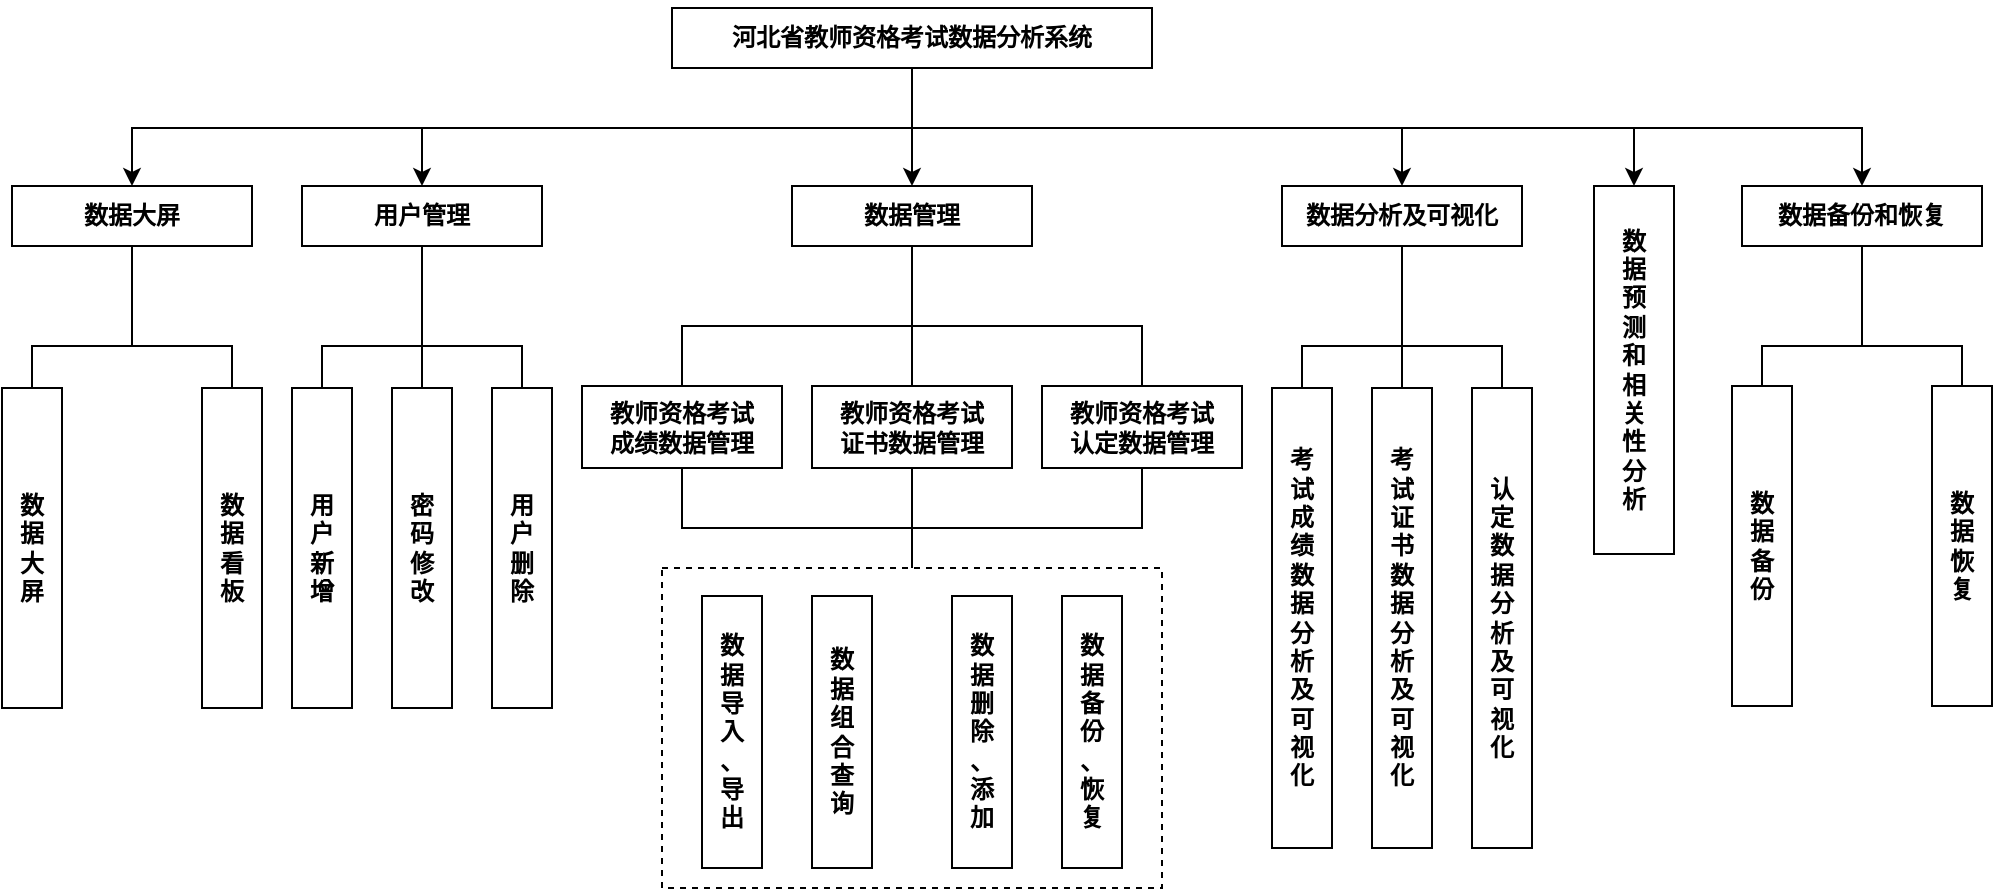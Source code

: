 <mxfile version="15.4.0" type="device" pages="4"><diagram id="CxApWNCSYIXbRdS2j37-" name="0.项目功能架构"><mxGraphModel dx="1158" dy="598" grid="1" gridSize="10" guides="1" tooltips="1" connect="1" arrows="1" fold="1" page="1" pageScale="1" pageWidth="850" pageHeight="1100" math="0" shadow="0"><root><mxCell id="0"/><mxCell id="1" parent="0"/><mxCell id="22" style="edgeStyle=none;html=1;exitX=0.5;exitY=1;exitDx=0;exitDy=0;entryX=0.5;entryY=0;entryDx=0;entryDy=0;fontFamily=宋体;fontStyle=1" parent="1" source="2" target="5" edge="1"><mxGeometry relative="1" as="geometry"/></mxCell><mxCell id="24" style="edgeStyle=none;html=1;exitX=0.5;exitY=1;exitDx=0;exitDy=0;entryX=0.5;entryY=0;entryDx=0;entryDy=0;rounded=0;fontFamily=宋体;fontStyle=1" parent="1" source="2" target="4" edge="1"><mxGeometry relative="1" as="geometry"><Array as="points"><mxPoint x="695" y="190"/><mxPoint x="450" y="190"/></Array></mxGeometry></mxCell><mxCell id="25" style="edgeStyle=none;html=1;exitX=0.5;exitY=1;exitDx=0;exitDy=0;entryX=0.5;entryY=0;entryDx=0;entryDy=0;rounded=0;fontFamily=宋体;fontStyle=1" parent="1" source="2" target="6" edge="1"><mxGeometry relative="1" as="geometry"><Array as="points"><mxPoint x="695" y="190"/><mxPoint x="940" y="190"/></Array></mxGeometry></mxCell><mxCell id="YSkzOXEj76_cFWQc9m9p-46" style="edgeStyle=none;html=1;exitX=0.5;exitY=1;exitDx=0;exitDy=0;entryX=0.5;entryY=0;entryDx=0;entryDy=0;rounded=0;fontFamily=宋体;fontStyle=1" parent="1" source="2" target="YSkzOXEj76_cFWQc9m9p-42" edge="1"><mxGeometry relative="1" as="geometry"><Array as="points"><mxPoint x="695" y="190"/><mxPoint x="305" y="190"/></Array></mxGeometry></mxCell><mxCell id="YSkzOXEj76_cFWQc9m9p-52" style="edgeStyle=none;rounded=0;html=1;exitX=0.5;exitY=1;exitDx=0;exitDy=0;entryX=0.5;entryY=0;entryDx=0;entryDy=0;fontFamily=宋体;fontStyle=1" parent="1" source="2" target="YSkzOXEj76_cFWQc9m9p-49" edge="1"><mxGeometry relative="1" as="geometry"><Array as="points"><mxPoint x="695" y="190"/><mxPoint x="1170" y="190"/></Array></mxGeometry></mxCell><mxCell id="42" style="edgeStyle=none;html=1;exitX=0.5;exitY=1;exitDx=0;exitDy=0;entryX=0.5;entryY=0;entryDx=0;entryDy=0;rounded=0;fontFamily=宋体;fontStyle=1" parent="1" source="2" target="41" edge="1"><mxGeometry relative="1" as="geometry"><Array as="points"><mxPoint x="695" y="190"/><mxPoint x="1056" y="190"/></Array></mxGeometry></mxCell><mxCell id="2" value="&lt;p class=&quot;MsoNormal&quot;&gt;河北省教师资格考试数据分析系统&lt;/p&gt;" style="whiteSpace=wrap;html=1;fontFamily=宋体;fontStyle=1" parent="1" vertex="1"><mxGeometry x="575" y="130" width="240" height="30" as="geometry"/></mxCell><mxCell id="26" style="edgeStyle=none;rounded=0;html=1;exitX=0.5;exitY=1;exitDx=0;exitDy=0;entryX=0.5;entryY=0;entryDx=0;entryDy=0;endArrow=none;endFill=0;fontFamily=宋体;fontStyle=1" parent="1" source="4" target="7" edge="1"><mxGeometry relative="1" as="geometry"><Array as="points"><mxPoint x="450" y="299"/><mxPoint x="400" y="299"/></Array></mxGeometry></mxCell><mxCell id="27" style="edgeStyle=none;rounded=0;html=1;exitX=0.5;exitY=1;exitDx=0;exitDy=0;entryX=0.5;entryY=0;entryDx=0;entryDy=0;endArrow=none;endFill=0;fontFamily=宋体;fontStyle=1" parent="1" source="4" target="8" edge="1"><mxGeometry relative="1" as="geometry"/></mxCell><mxCell id="28" style="edgeStyle=none;rounded=0;html=1;exitX=0.5;exitY=1;exitDx=0;exitDy=0;entryX=0.5;entryY=0;entryDx=0;entryDy=0;endArrow=none;endFill=0;fontFamily=宋体;fontStyle=1" parent="1" source="4" target="9" edge="1"><mxGeometry relative="1" as="geometry"><Array as="points"><mxPoint x="450" y="299"/><mxPoint x="500" y="299"/></Array></mxGeometry></mxCell><mxCell id="4" value="用户管理" style="whiteSpace=wrap;html=1;fontFamily=宋体;fontStyle=1" parent="1" vertex="1"><mxGeometry x="390" y="219" width="120" height="30" as="geometry"/></mxCell><mxCell id="30" style="edgeStyle=none;rounded=0;html=1;exitX=0.5;exitY=1;exitDx=0;exitDy=0;entryX=0.5;entryY=0;entryDx=0;entryDy=0;endArrow=none;endFill=0;fontFamily=宋体;fontStyle=1" parent="1" source="5" target="10" edge="1"><mxGeometry relative="1" as="geometry"><Array as="points"><mxPoint x="695" y="289"/><mxPoint x="580" y="289"/></Array></mxGeometry></mxCell><mxCell id="31" style="edgeStyle=none;rounded=0;html=1;exitX=0.5;exitY=1;exitDx=0;exitDy=0;entryX=0.5;entryY=0;entryDx=0;entryDy=0;endArrow=none;endFill=0;fontFamily=宋体;fontStyle=1" parent="1" source="5" target="11" edge="1"><mxGeometry relative="1" as="geometry"/></mxCell><mxCell id="32" style="edgeStyle=none;rounded=0;html=1;exitX=0.5;exitY=1;exitDx=0;exitDy=0;entryX=0.5;entryY=0;entryDx=0;entryDy=0;endArrow=none;endFill=0;fontFamily=宋体;fontStyle=1" parent="1" source="5" target="12" edge="1"><mxGeometry relative="1" as="geometry"><Array as="points"><mxPoint x="695" y="289"/><mxPoint x="810" y="289"/></Array></mxGeometry></mxCell><mxCell id="5" value="数据管理" style="whiteSpace=wrap;html=1;fontFamily=宋体;fontStyle=1" parent="1" vertex="1"><mxGeometry x="635" y="219" width="120" height="30" as="geometry"/></mxCell><mxCell id="37" style="edgeStyle=none;rounded=0;html=1;exitX=0.5;exitY=1;exitDx=0;exitDy=0;entryX=0.5;entryY=0;entryDx=0;entryDy=0;endArrow=none;endFill=0;fontFamily=宋体;fontStyle=1" parent="1" source="6" target="19" edge="1"><mxGeometry relative="1" as="geometry"><Array as="points"><mxPoint x="940" y="299"/><mxPoint x="890" y="299"/></Array></mxGeometry></mxCell><mxCell id="38" style="edgeStyle=none;rounded=0;html=1;exitX=0.5;exitY=1;exitDx=0;exitDy=0;entryX=0.5;entryY=0;entryDx=0;entryDy=0;endArrow=none;endFill=0;fontFamily=宋体;fontStyle=1" parent="1" source="6" target="20" edge="1"><mxGeometry relative="1" as="geometry"/></mxCell><mxCell id="39" style="edgeStyle=none;rounded=0;html=1;exitX=0.5;exitY=1;exitDx=0;exitDy=0;entryX=0.5;entryY=0;entryDx=0;entryDy=0;endArrow=none;endFill=0;fontFamily=宋体;fontStyle=1" parent="1" source="6" target="21" edge="1"><mxGeometry relative="1" as="geometry"><Array as="points"><mxPoint x="940" y="299"/><mxPoint x="990" y="299"/></Array></mxGeometry></mxCell><mxCell id="6" value="数据分析及可视化" style="whiteSpace=wrap;html=1;fontFamily=宋体;fontStyle=1" parent="1" vertex="1"><mxGeometry x="880" y="219" width="120" height="30" as="geometry"/></mxCell><mxCell id="7" value="用&lt;br&gt;户&lt;br&gt;新&lt;br&gt;增" style="whiteSpace=wrap;html=1;fontFamily=宋体;fontStyle=1" parent="1" vertex="1"><mxGeometry x="385" y="320" width="30" height="160" as="geometry"/></mxCell><mxCell id="8" value="密&lt;br&gt;码&lt;br&gt;修&lt;br&gt;改" style="whiteSpace=wrap;html=1;fontFamily=宋体;fontStyle=1" parent="1" vertex="1"><mxGeometry x="435" y="320" width="30" height="160" as="geometry"/></mxCell><mxCell id="9" value="用&lt;br&gt;户&lt;br&gt;删&lt;br&gt;除" style="whiteSpace=wrap;html=1;fontFamily=宋体;fontStyle=1" parent="1" vertex="1"><mxGeometry x="485" y="320" width="30" height="160" as="geometry"/></mxCell><mxCell id="34" style="edgeStyle=none;rounded=0;html=1;exitX=0.5;exitY=1;exitDx=0;exitDy=0;entryX=0.5;entryY=0;entryDx=0;entryDy=0;endArrow=none;endFill=0;fontFamily=宋体;fontStyle=1" parent="1" source="10" target="33" edge="1"><mxGeometry relative="1" as="geometry"><Array as="points"><mxPoint x="580" y="390"/><mxPoint x="695" y="390"/></Array></mxGeometry></mxCell><mxCell id="10" value="教师资格考试&lt;br&gt;成绩数据管理" style="whiteSpace=wrap;html=1;fontFamily=宋体;fontStyle=1" parent="1" vertex="1"><mxGeometry x="530" y="319" width="100" height="41" as="geometry"/></mxCell><mxCell id="35" style="edgeStyle=none;rounded=0;html=1;exitX=0.5;exitY=1;exitDx=0;exitDy=0;entryX=0.5;entryY=0;entryDx=0;entryDy=0;endArrow=none;endFill=0;fontFamily=宋体;fontStyle=1" parent="1" source="11" target="33" edge="1"><mxGeometry relative="1" as="geometry"/></mxCell><mxCell id="11" value="教师资格考试&lt;br&gt;证书数据管理" style="whiteSpace=wrap;html=1;fontFamily=宋体;fontStyle=1" parent="1" vertex="1"><mxGeometry x="645" y="319" width="100" height="41" as="geometry"/></mxCell><mxCell id="36" style="edgeStyle=none;rounded=0;html=1;exitX=0.5;exitY=1;exitDx=0;exitDy=0;entryX=0.5;entryY=0;entryDx=0;entryDy=0;endArrow=none;endFill=0;fontFamily=宋体;fontStyle=1" parent="1" source="12" target="33" edge="1"><mxGeometry relative="1" as="geometry"><Array as="points"><mxPoint x="810" y="390"/><mxPoint x="695" y="390"/></Array></mxGeometry></mxCell><mxCell id="12" value="教师资格考试&lt;br&gt;认定数据管理" style="whiteSpace=wrap;html=1;fontFamily=宋体;fontStyle=1" parent="1" vertex="1"><mxGeometry x="760" y="319" width="100" height="41" as="geometry"/></mxCell><mxCell id="13" value="数&lt;br&gt;据&lt;br&gt;导&lt;br&gt;入&lt;br&gt;、&lt;br&gt;导&lt;br&gt;出" style="whiteSpace=wrap;html=1;fontFamily=宋体;fontStyle=1" parent="1" vertex="1"><mxGeometry x="590" y="424" width="30" height="136" as="geometry"/></mxCell><mxCell id="14" value="数&lt;br&gt;据&lt;br&gt;组&lt;br&gt;合&lt;br&gt;查&lt;br&gt;询" style="whiteSpace=wrap;html=1;fontFamily=宋体;fontStyle=1" parent="1" vertex="1"><mxGeometry x="645" y="424" width="30" height="136" as="geometry"/></mxCell><mxCell id="15" value="数&lt;br&gt;据&lt;br&gt;删&lt;br&gt;除&lt;br&gt;、&lt;br&gt;添&lt;br&gt;加" style="whiteSpace=wrap;html=1;fontFamily=宋体;fontStyle=1" parent="1" vertex="1"><mxGeometry x="715" y="424" width="30" height="136" as="geometry"/></mxCell><mxCell id="16" value="数&lt;br&gt;据&lt;br&gt;备&lt;br&gt;份&lt;br&gt;、&lt;br&gt;恢&lt;br&gt;复" style="whiteSpace=wrap;html=1;fontFamily=宋体;fontStyle=1" parent="1" vertex="1"><mxGeometry x="770" y="424" width="30" height="136" as="geometry"/></mxCell><mxCell id="19" value="考&lt;br&gt;试&lt;br&gt;成&lt;br&gt;绩&lt;br&gt;数&lt;br&gt;据&lt;br&gt;分&lt;br&gt;析&lt;br&gt;及&lt;br&gt;可&lt;br&gt;视&lt;br&gt;化" style="whiteSpace=wrap;html=1;fontFamily=宋体;fontStyle=1" parent="1" vertex="1"><mxGeometry x="875" y="320" width="30" height="230" as="geometry"/></mxCell><mxCell id="20" value="考&lt;br&gt;试&lt;br&gt;证&lt;br&gt;书&lt;br&gt;数&lt;br&gt;据&lt;br&gt;分&lt;br&gt;析&lt;br&gt;及&lt;br&gt;可&lt;br&gt;视&lt;br&gt;化" style="whiteSpace=wrap;html=1;fontFamily=宋体;fontStyle=1" parent="1" vertex="1"><mxGeometry x="925" y="320" width="30" height="230" as="geometry"/></mxCell><mxCell id="21" value="认&lt;br&gt;定&lt;br&gt;数&lt;br&gt;据&lt;br&gt;分&lt;br&gt;析&lt;br&gt;及&lt;br&gt;可&lt;br&gt;视&lt;br&gt;化" style="whiteSpace=wrap;html=1;fontFamily=宋体;fontStyle=1" parent="1" vertex="1"><mxGeometry x="975" y="320" width="30" height="230" as="geometry"/></mxCell><mxCell id="33" value="" style="whiteSpace=wrap;html=1;fillColor=none;dashed=1;fontFamily=宋体;fontStyle=1" parent="1" vertex="1"><mxGeometry x="570" y="410" width="250" height="160" as="geometry"/></mxCell><mxCell id="YSkzOXEj76_cFWQc9m9p-39" style="edgeStyle=none;rounded=0;html=1;exitX=0.5;exitY=1;exitDx=0;exitDy=0;entryX=0.5;entryY=0;entryDx=0;entryDy=0;endArrow=none;endFill=0;fontFamily=宋体;fontStyle=1" parent="1" source="YSkzOXEj76_cFWQc9m9p-42" target="YSkzOXEj76_cFWQc9m9p-43" edge="1"><mxGeometry relative="1" as="geometry"><Array as="points"><mxPoint x="305" y="299"/><mxPoint x="255" y="299"/></Array></mxGeometry></mxCell><mxCell id="YSkzOXEj76_cFWQc9m9p-41" style="edgeStyle=none;rounded=0;html=1;exitX=0.5;exitY=1;exitDx=0;exitDy=0;entryX=0.5;entryY=0;entryDx=0;entryDy=0;endArrow=none;endFill=0;fontFamily=宋体;fontStyle=1" parent="1" source="YSkzOXEj76_cFWQc9m9p-42" target="YSkzOXEj76_cFWQc9m9p-45" edge="1"><mxGeometry relative="1" as="geometry"><Array as="points"><mxPoint x="305" y="299"/><mxPoint x="355" y="299"/></Array></mxGeometry></mxCell><mxCell id="YSkzOXEj76_cFWQc9m9p-42" value="数据大屏" style="whiteSpace=wrap;html=1;fontFamily=宋体;fontStyle=1" parent="1" vertex="1"><mxGeometry x="245" y="219" width="120" height="30" as="geometry"/></mxCell><mxCell id="YSkzOXEj76_cFWQc9m9p-43" value="数&lt;br&gt;据&lt;br&gt;大&lt;br&gt;屏" style="whiteSpace=wrap;html=1;fontFamily=宋体;fontStyle=1" parent="1" vertex="1"><mxGeometry x="240" y="320" width="30" height="160" as="geometry"/></mxCell><mxCell id="YSkzOXEj76_cFWQc9m9p-45" value="数&lt;br&gt;据&lt;br&gt;看&lt;br&gt;板" style="whiteSpace=wrap;html=1;fontFamily=宋体;fontStyle=1" parent="1" vertex="1"><mxGeometry x="340" y="320" width="30" height="160" as="geometry"/></mxCell><mxCell id="YSkzOXEj76_cFWQc9m9p-47" style="edgeStyle=none;rounded=0;html=1;exitX=0.5;exitY=1;exitDx=0;exitDy=0;entryX=0.5;entryY=0;entryDx=0;entryDy=0;endArrow=none;endFill=0;fontFamily=宋体;fontStyle=1" parent="1" source="YSkzOXEj76_cFWQc9m9p-49" target="YSkzOXEj76_cFWQc9m9p-50" edge="1"><mxGeometry relative="1" as="geometry"><Array as="points"><mxPoint x="1170" y="299"/><mxPoint x="1120" y="299"/></Array></mxGeometry></mxCell><mxCell id="YSkzOXEj76_cFWQc9m9p-48" style="edgeStyle=none;rounded=0;html=1;exitX=0.5;exitY=1;exitDx=0;exitDy=0;entryX=0.5;entryY=0;entryDx=0;entryDy=0;endArrow=none;endFill=0;fontFamily=宋体;fontStyle=1" parent="1" source="YSkzOXEj76_cFWQc9m9p-49" target="YSkzOXEj76_cFWQc9m9p-51" edge="1"><mxGeometry relative="1" as="geometry"><Array as="points"><mxPoint x="1170" y="299"/><mxPoint x="1220" y="299"/></Array></mxGeometry></mxCell><mxCell id="YSkzOXEj76_cFWQc9m9p-49" value="数据备份和恢复" style="whiteSpace=wrap;html=1;fontFamily=宋体;fontStyle=1" parent="1" vertex="1"><mxGeometry x="1110" y="219" width="120" height="30" as="geometry"/></mxCell><mxCell id="YSkzOXEj76_cFWQc9m9p-50" value="数&lt;br&gt;据&lt;br&gt;备&lt;br&gt;份" style="whiteSpace=wrap;html=1;fontFamily=宋体;fontStyle=1" parent="1" vertex="1"><mxGeometry x="1105" y="319" width="30" height="160" as="geometry"/></mxCell><mxCell id="YSkzOXEj76_cFWQc9m9p-51" value="数&lt;br&gt;据&lt;br&gt;恢&lt;br&gt;复" style="whiteSpace=wrap;html=1;fontFamily=宋体;fontStyle=1" parent="1" vertex="1"><mxGeometry x="1205" y="319" width="30" height="160" as="geometry"/></mxCell><mxCell id="41" value="数&lt;br&gt;据&lt;br&gt;预&lt;br&gt;测&lt;br&gt;和&lt;br&gt;相&lt;br&gt;关&lt;br&gt;性&lt;br&gt;分&lt;br&gt;析" style="whiteSpace=wrap;html=1;fontFamily=宋体;fontStyle=1" parent="1" vertex="1"><mxGeometry x="1036" y="219" width="40" height="184" as="geometry"/></mxCell></root></mxGraphModel></diagram><diagram id="AS90tVbxAB303TSxwsdy" name="2.系统关键技术"><mxGraphModel dx="1463" dy="756" grid="1" gridSize="10" guides="1" tooltips="1" connect="1" arrows="1" fold="1" page="1" pageScale="1" pageWidth="827" pageHeight="1169" math="0" shadow="0"><root><mxCell id="v5pVFf8WuT5oX3Xv5NZD-0"/><mxCell id="v5pVFf8WuT5oX3Xv5NZD-1" parent="v5pVFf8WuT5oX3Xv5NZD-0"/><mxCell id="RDQMdI9TkchYn4Y29qCX-0" value="前&#10;端" style="fontFamily=宋体;fontSize=12;spacing=0;whiteSpace=wrap;labelBorderColor=none;labelBackgroundColor=none;fontColor=default;fontStyle=1" parent="v5pVFf8WuT5oX3Xv5NZD-1" vertex="1"><mxGeometry x="191" y="90" width="30" height="63" as="geometry"/></mxCell><mxCell id="RDQMdI9TkchYn4Y29qCX-1" value="后&lt;br&gt;端" style="whiteSpace=wrap;html=1;fontFamily=宋体;fontStyle=1" parent="v5pVFf8WuT5oX3Xv5NZD-1" vertex="1"><mxGeometry x="191" y="287" width="30" height="64" as="geometry"/></mxCell><mxCell id="RDQMdI9TkchYn4Y29qCX-2" value="" style="html=1;rounded=0;edgeStyle=orthogonalEdgeStyle;endArrow=none;endFill=0;dashed=1;" parent="v5pVFf8WuT5oX3Xv5NZD-1" edge="1"><mxGeometry width="100" relative="1" as="geometry"><mxPoint x="160" y="200" as="sourcePoint"/><mxPoint x="670" y="200" as="targetPoint"/></mxGeometry></mxCell><mxCell id="RDQMdI9TkchYn4Y29qCX-3" value="" style="rounded=0;whiteSpace=wrap;html=1;fillColor=none;fontFamily=宋体;fontStyle=1" parent="v5pVFf8WuT5oX3Xv5NZD-1" vertex="1"><mxGeometry x="310" y="249" width="260" height="140" as="geometry"/></mxCell><mxCell id="RDQMdI9TkchYn4Y29qCX-30" value="" style="endArrow=classic;html=1;rounded=0;exitX=0.75;exitY=1;exitDx=0;exitDy=0;fontFamily=宋体;entryX=0.197;entryY=-0.005;entryDx=0;entryDy=0;entryPerimeter=0;" parent="v5pVFf8WuT5oX3Xv5NZD-1" source="RDQMdI9TkchYn4Y29qCX-45" target="RDQMdI9TkchYn4Y29qCX-3" edge="1"><mxGeometry width="50" height="50" relative="1" as="geometry"><mxPoint x="361.5" y="120" as="sourcePoint"/><mxPoint x="360" y="250" as="targetPoint"/></mxGeometry></mxCell><mxCell id="RDQMdI9TkchYn4Y29qCX-33" value="请求" style="edgeLabel;html=1;align=center;verticalAlign=middle;resizable=0;points=[];fontFamily=宋体;fontStyle=1" parent="RDQMdI9TkchYn4Y29qCX-30" vertex="1" connectable="0"><mxGeometry x="0.332" relative="1" as="geometry"><mxPoint as="offset"/></mxGeometry></mxCell><mxCell id="RDQMdI9TkchYn4Y29qCX-31" value="" style="endArrow=classic;html=1;rounded=0;exitX=0.725;exitY=1.014;exitDx=0;exitDy=0;fontFamily=宋体;exitPerimeter=0;entryX=0.537;entryY=-0.005;entryDx=0;entryDy=0;entryPerimeter=0;" parent="v5pVFf8WuT5oX3Xv5NZD-1" source="RDQMdI9TkchYn4Y29qCX-46" target="RDQMdI9TkchYn4Y29qCX-3" edge="1"><mxGeometry width="50" height="50" relative="1" as="geometry"><mxPoint x="441.19" y="122.72" as="sourcePoint"/><mxPoint x="454" y="248" as="targetPoint"/></mxGeometry></mxCell><mxCell id="RDQMdI9TkchYn4Y29qCX-34" value="请求" style="edgeLabel;html=1;align=center;verticalAlign=middle;resizable=0;points=[];fontFamily=宋体;fontStyle=1" parent="RDQMdI9TkchYn4Y29qCX-31" vertex="1" connectable="0"><mxGeometry x="0.401" y="-1" relative="1" as="geometry"><mxPoint as="offset"/></mxGeometry></mxCell><mxCell id="RDQMdI9TkchYn4Y29qCX-32" value="" style="endArrow=classic;html=1;rounded=0;exitX=0.337;exitY=0.998;exitDx=0;exitDy=0;entryX=0.809;entryY=-0.004;entryDx=0;entryDy=0;exitPerimeter=0;entryPerimeter=0;fontFamily=宋体;" parent="v5pVFf8WuT5oX3Xv5NZD-1" edge="1"><mxGeometry width="50" height="50" relative="1" as="geometry"><mxPoint x="515.33" y="119.92" as="sourcePoint"/><mxPoint x="515.34" y="248.44" as="targetPoint"/></mxGeometry></mxCell><mxCell id="RDQMdI9TkchYn4Y29qCX-35" value="请求" style="edgeLabel;html=1;align=center;verticalAlign=middle;resizable=0;points=[];fontFamily=宋体;fontStyle=1" parent="RDQMdI9TkchYn4Y29qCX-32" vertex="1" connectable="0"><mxGeometry x="0.393" relative="1" as="geometry"><mxPoint as="offset"/></mxGeometry></mxCell><mxCell id="RDQMdI9TkchYn4Y29qCX-36" value="" style="endArrow=classic;html=1;rounded=0;exitX=0.076;exitY=-0.004;exitDx=0;exitDy=0;exitPerimeter=0;entryX=0.302;entryY=1.018;entryDx=0;entryDy=0;fontFamily=宋体;entryPerimeter=0;" parent="v5pVFf8WuT5oX3Xv5NZD-1" source="RDQMdI9TkchYn4Y29qCX-3" target="RDQMdI9TkchYn4Y29qCX-45" edge="1"><mxGeometry width="50" height="50" relative="1" as="geometry"><mxPoint x="344.8" y="152.72" as="sourcePoint"/><mxPoint x="299.35" y="132.48" as="targetPoint"/></mxGeometry></mxCell><mxCell id="RDQMdI9TkchYn4Y29qCX-37" value="响应" style="edgeLabel;html=1;align=center;verticalAlign=middle;resizable=0;points=[];fontFamily=宋体;fontStyle=1" parent="RDQMdI9TkchYn4Y29qCX-36" vertex="1" connectable="0"><mxGeometry x="0.324" y="2" relative="1" as="geometry"><mxPoint as="offset"/></mxGeometry></mxCell><mxCell id="RDQMdI9TkchYn4Y29qCX-38" value="" style="endArrow=classic;html=1;rounded=0;exitX=0.411;exitY=-0.013;exitDx=0;exitDy=0;exitPerimeter=0;entryX=0.25;entryY=1;entryDx=0;entryDy=0;fontFamily=宋体;" parent="v5pVFf8WuT5oX3Xv5NZD-1" source="RDQMdI9TkchYn4Y29qCX-3" target="RDQMdI9TkchYn4Y29qCX-46" edge="1"><mxGeometry width="50" height="50" relative="1" as="geometry"><mxPoint x="375.9" y="286.8" as="sourcePoint"/><mxPoint x="429.13" y="119.68" as="targetPoint"/></mxGeometry></mxCell><mxCell id="RDQMdI9TkchYn4Y29qCX-39" value="响应" style="edgeLabel;html=1;align=center;verticalAlign=middle;resizable=0;points=[];fontFamily=宋体;fontStyle=1" parent="RDQMdI9TkchYn4Y29qCX-38" vertex="1" connectable="0"><mxGeometry x="0.324" y="2" relative="1" as="geometry"><mxPoint as="offset"/></mxGeometry></mxCell><mxCell id="RDQMdI9TkchYn4Y29qCX-40" value="" style="endArrow=classic;html=1;rounded=0;fontFamily=宋体;entryX=0.714;entryY=1.001;entryDx=0;entryDy=0;entryPerimeter=0;exitX=0.913;exitY=0.002;exitDx=0;exitDy=0;exitPerimeter=0;" parent="v5pVFf8WuT5oX3Xv5NZD-1" source="RDQMdI9TkchYn4Y29qCX-3" target="RDQMdI9TkchYn4Y29qCX-47" edge="1"><mxGeometry width="50" height="50" relative="1" as="geometry"><mxPoint x="554" y="248" as="sourcePoint"/><mxPoint x="554.48" y="121.16" as="targetPoint"/></mxGeometry></mxCell><mxCell id="RDQMdI9TkchYn4Y29qCX-41" value="响应" style="edgeLabel;html=1;align=center;verticalAlign=middle;resizable=0;points=[];fontFamily=宋体;fontStyle=1" parent="RDQMdI9TkchYn4Y29qCX-40" vertex="1" connectable="0"><mxGeometry x="0.324" y="2" relative="1" as="geometry"><mxPoint as="offset"/></mxGeometry></mxCell><mxCell id="RDQMdI9TkchYn4Y29qCX-45" value="iOS" style="whiteSpace=wrap;html=1;rounded=0;glass=0;sketch=0;strokeColor=default;fillColor=none;fontFamily=Times New Roman;fontStyle=1" parent="v5pVFf8WuT5oX3Xv5NZD-1" vertex="1"><mxGeometry x="308" y="80" width="70" height="40" as="geometry"/></mxCell><mxCell id="RDQMdI9TkchYn4Y29qCX-46" value="Android" style="whiteSpace=wrap;html=1;rounded=0;glass=0;sketch=0;strokeColor=default;fillColor=none;fontFamily=Times New Roman;fontStyle=1" parent="v5pVFf8WuT5oX3Xv5NZD-1" vertex="1"><mxGeometry x="399" y="80" width="70" height="40" as="geometry"/></mxCell><mxCell id="RDQMdI9TkchYn4Y29qCX-47" value="Web&amp;nbsp;Browser" style="whiteSpace=wrap;html=1;rounded=0;glass=0;sketch=0;strokeColor=default;fillColor=none;fontFamily=Times New Roman;fontStyle=1" parent="v5pVFf8WuT5oX3Xv5NZD-1" vertex="1"><mxGeometry x="490" y="80" width="80" height="40" as="geometry"/></mxCell><mxCell id="RDQMdI9TkchYn4Y29qCX-48" value="服务器" style="rounded=0;whiteSpace=wrap;html=1;glass=0;sketch=0;strokeColor=default;fillColor=none;fontFamily=宋体;fontStyle=1" parent="v5pVFf8WuT5oX3Xv5NZD-1" vertex="1"><mxGeometry x="345" y="259" width="195" height="30" as="geometry"/></mxCell><mxCell id="RDQMdI9TkchYn4Y29qCX-49" value="数据库" style="shape=cylinder3;whiteSpace=wrap;html=1;boundedLbl=1;backgroundOutline=1;size=15;rounded=0;glass=0;sketch=0;strokeColor=default;fillColor=none;fontFamily=宋体;fontStyle=1" parent="v5pVFf8WuT5oX3Xv5NZD-1" vertex="1"><mxGeometry x="374.5" y="324" width="136" height="50" as="geometry"/></mxCell><mxCell id="RDQMdI9TkchYn4Y29qCX-50" value="" style="endArrow=classic;startArrow=classic;html=1;rounded=0;dashed=1;entryX=0.488;entryY=0.985;entryDx=0;entryDy=0;exitX=0.488;exitY=-0.018;exitDx=0;exitDy=0;exitPerimeter=0;entryPerimeter=0;fontFamily=宋体;fontStyle=1" parent="v5pVFf8WuT5oX3Xv5NZD-1" source="RDQMdI9TkchYn4Y29qCX-49" target="RDQMdI9TkchYn4Y29qCX-48" edge="1"><mxGeometry width="50" height="50" relative="1" as="geometry"><mxPoint x="405" y="359" as="sourcePoint"/><mxPoint x="455" y="309" as="targetPoint"/></mxGeometry></mxCell><mxCell id="RDQMdI9TkchYn4Y29qCX-52" value="" style="rounded=0;whiteSpace=wrap;html=1;glass=0;sketch=0;strokeColor=default;fillColor=none;fontFamily=Times New Roman;fontStyle=1;fontSize=12;" parent="v5pVFf8WuT5oX3Xv5NZD-1" vertex="1"><mxGeometry x="486" y="533" width="160" height="250" as="geometry"/></mxCell><mxCell id="RDQMdI9TkchYn4Y29qCX-53" value="" style="rounded=0;whiteSpace=wrap;html=1;glass=0;sketch=0;strokeColor=default;fillColor=none;fontFamily=Times New Roman;fontStyle=1;fontSize=12;" parent="v5pVFf8WuT5oX3Xv5NZD-1" vertex="1"><mxGeometry x="158" y="622" width="240" height="160" as="geometry"/></mxCell><mxCell id="RDQMdI9TkchYn4Y29qCX-55" value="" style="shape=singleArrow;whiteSpace=wrap;html=1;arrowWidth=0.4;arrowSize=0.4;rounded=0;glass=0;sketch=0;strokeColor=default;fillColor=none;fontFamily=Times New Roman;fontStyle=1;fontSize=12;" parent="v5pVFf8WuT5oX3Xv5NZD-1" vertex="1"><mxGeometry x="405.5" y="682" width="70" height="40" as="geometry"/></mxCell><mxCell id="RDQMdI9TkchYn4Y29qCX-56" value="mybatis-plus-boot-starter" style="whiteSpace=wrap;html=1;rounded=0;glass=0;sketch=0;strokeColor=default;fillColor=none;fontFamily=Times New Roman;fontStyle=1;fontSize=12;" parent="v5pVFf8WuT5oX3Xv5NZD-1" vertex="1"><mxGeometry x="171" y="632" width="207" height="40" as="geometry"/></mxCell><mxCell id="RDQMdI9TkchYn4Y29qCX-57" value="annotation" style="whiteSpace=wrap;html=1;rounded=0;glass=0;sketch=0;strokeColor=default;fillColor=none;fontFamily=Times New Roman;fontStyle=1;fontSize=12;" parent="v5pVFf8WuT5oX3Xv5NZD-1" vertex="1"><mxGeometry x="171" y="682" width="80" height="40" as="geometry"/></mxCell><mxCell id="RDQMdI9TkchYn4Y29qCX-58" value="extension" style="whiteSpace=wrap;html=1;rounded=0;glass=0;sketch=0;strokeColor=default;fillColor=none;fontFamily=Times New Roman;fontStyle=1;fontSize=12;" parent="v5pVFf8WuT5oX3Xv5NZD-1" vertex="1"><mxGeometry x="298" y="682" width="80" height="40" as="geometry"/></mxCell><mxCell id="RDQMdI9TkchYn4Y29qCX-59" value="core" style="whiteSpace=wrap;html=1;rounded=0;glass=0;sketch=0;strokeColor=default;fillColor=none;fontFamily=Times New Roman;fontStyle=1;fontSize=12;" parent="v5pVFf8WuT5oX3Xv5NZD-1" vertex="1"><mxGeometry x="171" y="732" width="80" height="40" as="geometry"/></mxCell><mxCell id="RDQMdI9TkchYn4Y29qCX-60" value="generator" style="whiteSpace=wrap;html=1;rounded=0;glass=0;sketch=0;strokeColor=default;fillColor=none;fontFamily=Times New Roman;fontStyle=1;fontSize=12;" parent="v5pVFf8WuT5oX3Xv5NZD-1" vertex="1"><mxGeometry x="298" y="732" width="80" height="40" as="geometry"/></mxCell><mxCell id="RDQMdI9TkchYn4Y29qCX-61" value="Scan Entity" style="whiteSpace=wrap;html=1;rounded=0;glass=0;sketch=0;strokeColor=default;fillColor=none;fontFamily=Times New Roman;fontStyle=1;fontSize=12;" parent="v5pVFf8WuT5oX3Xv5NZD-1" vertex="1"><mxGeometry x="506" y="543" width="120" height="45" as="geometry"/></mxCell><mxCell id="RDQMdI9TkchYn4Y29qCX-66" style="edgeStyle=none;rounded=0;orthogonalLoop=1;jettySize=auto;html=1;exitX=0.5;exitY=0;exitDx=0;exitDy=0;entryX=0.5;entryY=1;entryDx=0;entryDy=0;startArrow=classic;startFill=1;endArrow=none;endFill=0;fontFamily=Times New Roman;fontStyle=1;fontSize=12;" parent="v5pVFf8WuT5oX3Xv5NZD-1" source="RDQMdI9TkchYn4Y29qCX-62" target="RDQMdI9TkchYn4Y29qCX-61" edge="1"><mxGeometry relative="1" as="geometry"/></mxCell><mxCell id="RDQMdI9TkchYn4Y29qCX-68" value="Reflection extration" style="edgeLabel;html=1;align=center;verticalAlign=middle;resizable=0;points=[];fontFamily=Times New Roman;fontStyle=1;fontSize=12;" parent="RDQMdI9TkchYn4Y29qCX-66" vertex="1" connectable="0"><mxGeometry x="0.402" relative="1" as="geometry"><mxPoint as="offset"/></mxGeometry></mxCell><mxCell id="RDQMdI9TkchYn4Y29qCX-62" value="Analysis Table &lt;br style=&quot;font-size: 12px;&quot;&gt;Name Column" style="whiteSpace=wrap;html=1;rounded=0;glass=0;sketch=0;strokeColor=default;fillColor=none;fontFamily=Times New Roman;fontStyle=1;fontSize=12;" parent="v5pVFf8WuT5oX3Xv5NZD-1" vertex="1"><mxGeometry x="506" y="628" width="120" height="45" as="geometry"/></mxCell><mxCell id="RDQMdI9TkchYn4Y29qCX-67" style="edgeStyle=none;rounded=0;orthogonalLoop=1;jettySize=auto;html=1;exitX=0.5;exitY=0;exitDx=0;exitDy=0;entryX=0.5;entryY=1;entryDx=0;entryDy=0;startArrow=classic;startFill=1;endArrow=none;endFill=0;fontFamily=Times New Roman;fontStyle=1;fontSize=12;" parent="v5pVFf8WuT5oX3Xv5NZD-1" source="RDQMdI9TkchYn4Y29qCX-63" target="RDQMdI9TkchYn4Y29qCX-62" edge="1"><mxGeometry relative="1" as="geometry"/></mxCell><mxCell id="RDQMdI9TkchYn4Y29qCX-69" value="SQL&amp;nbsp; Insert/Update/&lt;br style=&quot;font-size: 12px;&quot;&gt;&amp;nbsp; &amp;nbsp; &amp;nbsp; &amp;nbsp; Delete/Select" style="edgeLabel;html=1;align=center;verticalAlign=middle;resizable=0;points=[];fontFamily=Times New Roman;fontStyle=1;fontSize=12;" parent="RDQMdI9TkchYn4Y29qCX-67" vertex="1" connectable="0"><mxGeometry x="0.335" y="3" relative="1" as="geometry"><mxPoint y="10" as="offset"/></mxGeometry></mxCell><mxCell id="RDQMdI9TkchYn4Y29qCX-63" value="Injection MyBatis&lt;br style=&quot;font-size: 12px;&quot;&gt;Container" style="whiteSpace=wrap;html=1;rounded=0;glass=0;sketch=0;strokeColor=default;fillColor=none;fontFamily=Times New Roman;fontStyle=1;fontSize=12;" parent="v5pVFf8WuT5oX3Xv5NZD-1" vertex="1"><mxGeometry x="506" y="728" width="120" height="45" as="geometry"/></mxCell><mxCell id="RDQMdI9TkchYn4Y29qCX-73" style="edgeStyle=none;rounded=0;orthogonalLoop=1;jettySize=auto;html=1;exitX=0;exitY=0.5;exitDx=0;exitDy=0;startArrow=classic;startFill=1;endArrow=none;endFill=0;" parent="v5pVFf8WuT5oX3Xv5NZD-1" source="RDQMdI9TkchYn4Y29qCX-70" edge="1"><mxGeometry relative="1" as="geometry"><mxPoint x="144" y="985" as="targetPoint"/></mxGeometry></mxCell><mxCell id="RDQMdI9TkchYn4Y29qCX-74" value="用户交互" style="edgeLabel;html=1;align=center;verticalAlign=middle;resizable=0;points=[];" parent="RDQMdI9TkchYn4Y29qCX-73" vertex="1" connectable="0"><mxGeometry x="0.551" relative="1" as="geometry"><mxPoint x="20" as="offset"/></mxGeometry></mxCell><mxCell id="RDQMdI9TkchYn4Y29qCX-75" style="rounded=0;orthogonalLoop=1;jettySize=auto;html=1;exitX=1;exitY=0.5;exitDx=0;exitDy=0;entryX=0;entryY=0.5;entryDx=0;entryDy=0;startArrow=classic;startFill=1;endArrow=classic;endFill=1;" parent="v5pVFf8WuT5oX3Xv5NZD-1" source="RDQMdI9TkchYn4Y29qCX-70" target="RDQMdI9TkchYn4Y29qCX-71" edge="1"><mxGeometry relative="1" as="geometry"/></mxCell><mxCell id="RDQMdI9TkchYn4Y29qCX-76" value="双向绑定" style="edgeLabel;html=1;align=center;verticalAlign=middle;resizable=0;points=[];" parent="RDQMdI9TkchYn4Y29qCX-75" vertex="1" connectable="0"><mxGeometry x="-0.401" relative="1" as="geometry"><mxPoint x="16" as="offset"/></mxGeometry></mxCell><mxCell id="RDQMdI9TkchYn4Y29qCX-70" value="View" style="whiteSpace=wrap;html=1;rounded=0;glass=0;sketch=0;strokeColor=default;fillColor=none;" parent="v5pVFf8WuT5oX3Xv5NZD-1" vertex="1"><mxGeometry x="234" y="965" width="80" height="40" as="geometry"/></mxCell><mxCell id="RDQMdI9TkchYn4Y29qCX-77" style="edgeStyle=none;rounded=0;orthogonalLoop=1;jettySize=auto;html=1;exitX=1;exitY=0.25;exitDx=0;exitDy=0;entryX=0;entryY=0.25;entryDx=0;entryDy=0;startArrow=none;startFill=0;endArrow=classic;endFill=1;" parent="v5pVFf8WuT5oX3Xv5NZD-1" source="RDQMdI9TkchYn4Y29qCX-71" target="RDQMdI9TkchYn4Y29qCX-72" edge="1"><mxGeometry relative="1" as="geometry"/></mxCell><mxCell id="RDQMdI9TkchYn4Y29qCX-79" value="操作" style="edgeLabel;html=1;align=center;verticalAlign=middle;resizable=0;points=[];" parent="RDQMdI9TkchYn4Y29qCX-77" vertex="1" connectable="0"><mxGeometry x="-0.469" y="2" relative="1" as="geometry"><mxPoint as="offset"/></mxGeometry></mxCell><mxCell id="RDQMdI9TkchYn4Y29qCX-71" value="ViewModel" style="whiteSpace=wrap;html=1;rounded=0;glass=0;sketch=0;strokeColor=default;fillColor=none;" parent="v5pVFf8WuT5oX3Xv5NZD-1" vertex="1"><mxGeometry x="394" y="965" width="80" height="40" as="geometry"/></mxCell><mxCell id="RDQMdI9TkchYn4Y29qCX-78" style="edgeStyle=none;rounded=0;orthogonalLoop=1;jettySize=auto;html=1;exitX=0;exitY=0.75;exitDx=0;exitDy=0;entryX=1;entryY=0.75;entryDx=0;entryDy=0;startArrow=none;startFill=0;endArrow=classic;endFill=1;dashed=1;" parent="v5pVFf8WuT5oX3Xv5NZD-1" source="RDQMdI9TkchYn4Y29qCX-72" target="RDQMdI9TkchYn4Y29qCX-71" edge="1"><mxGeometry relative="1" as="geometry"/></mxCell><mxCell id="RDQMdI9TkchYn4Y29qCX-80" value="事件" style="edgeLabel;html=1;align=center;verticalAlign=middle;resizable=0;points=[];" parent="RDQMdI9TkchYn4Y29qCX-78" vertex="1" connectable="0"><mxGeometry x="0.228" relative="1" as="geometry"><mxPoint x="23" as="offset"/></mxGeometry></mxCell><mxCell id="RDQMdI9TkchYn4Y29qCX-72" value="Model" style="whiteSpace=wrap;html=1;rounded=0;glass=0;sketch=0;strokeColor=default;fillColor=none;" parent="v5pVFf8WuT5oX3Xv5NZD-1" vertex="1"><mxGeometry x="554" y="965" width="80" height="40" as="geometry"/></mxCell><mxCell id="Do4xdgAPugJoh3jinNh0-0" value="App 1" style="whiteSpace=wrap;html=1;fontFamily=Times New Roman;fontStyle=1" parent="v5pVFf8WuT5oX3Xv5NZD-1" vertex="1"><mxGeometry x="880" y="100" width="80" height="30" as="geometry"/></mxCell><mxCell id="Do4xdgAPugJoh3jinNh0-1" value="Bins/Libs" style="whiteSpace=wrap;html=1;fontFamily=Times New Roman;fontStyle=1" parent="v5pVFf8WuT5oX3Xv5NZD-1" vertex="1"><mxGeometry x="880" y="140" width="80" height="30" as="geometry"/></mxCell><mxCell id="Do4xdgAPugJoh3jinNh0-2" value="" style="whiteSpace=wrap;html=1;fillColor=none;fontFamily=Times New Roman;fontStyle=1" parent="v5pVFf8WuT5oX3Xv5NZD-1" vertex="1"><mxGeometry x="870" y="90" width="100" height="90" as="geometry"/></mxCell><mxCell id="Do4xdgAPugJoh3jinNh0-3" value="App 2" style="whiteSpace=wrap;html=1;fontFamily=Times New Roman;fontStyle=1" parent="v5pVFf8WuT5oX3Xv5NZD-1" vertex="1"><mxGeometry x="990" y="100" width="80" height="30" as="geometry"/></mxCell><mxCell id="Do4xdgAPugJoh3jinNh0-4" value="Bins/Libs" style="whiteSpace=wrap;html=1;fontFamily=Times New Roman;fontStyle=1" parent="v5pVFf8WuT5oX3Xv5NZD-1" vertex="1"><mxGeometry x="990" y="140" width="80" height="30" as="geometry"/></mxCell><mxCell id="Do4xdgAPugJoh3jinNh0-5" value="" style="whiteSpace=wrap;html=1;fillColor=none;fontFamily=Times New Roman;fontStyle=1" parent="v5pVFf8WuT5oX3Xv5NZD-1" vertex="1"><mxGeometry x="980" y="90" width="100" height="90" as="geometry"/></mxCell><mxCell id="Do4xdgAPugJoh3jinNh0-6" value="App 3" style="whiteSpace=wrap;html=1;fontFamily=Times New Roman;fontStyle=1" parent="v5pVFf8WuT5oX3Xv5NZD-1" vertex="1"><mxGeometry x="1100" y="100" width="80" height="30" as="geometry"/></mxCell><mxCell id="Do4xdgAPugJoh3jinNh0-7" value="Bins/Libs" style="whiteSpace=wrap;html=1;fontFamily=Times New Roman;fontStyle=1" parent="v5pVFf8WuT5oX3Xv5NZD-1" vertex="1"><mxGeometry x="1100" y="140" width="80" height="30" as="geometry"/></mxCell><mxCell id="Do4xdgAPugJoh3jinNh0-8" value="" style="whiteSpace=wrap;html=1;fillColor=none;fontFamily=Times New Roman;fontStyle=1" parent="v5pVFf8WuT5oX3Xv5NZD-1" vertex="1"><mxGeometry x="1090" y="90" width="100" height="90" as="geometry"/></mxCell><mxCell id="Do4xdgAPugJoh3jinNh0-9" value="" style="whiteSpace=wrap;html=1;fillColor=none;" parent="v5pVFf8WuT5oX3Xv5NZD-1" vertex="1"><mxGeometry x="860" y="80" width="340" height="130" as="geometry"/></mxCell><mxCell id="Do4xdgAPugJoh3jinNh0-10" value="容器引擎" style="text;html=1;align=center;verticalAlign=middle;resizable=0;points=[];autosize=1;strokeColor=none;fillColor=none;fontFamily=宋体;fontStyle=1" parent="v5pVFf8WuT5oX3Xv5NZD-1" vertex="1"><mxGeometry x="995" y="185" width="70" height="20" as="geometry"/></mxCell><mxCell id="Do4xdgAPugJoh3jinNh0-11" value="" style="whiteSpace=wrap;html=1;fillColor=none;" parent="v5pVFf8WuT5oX3Xv5NZD-1" vertex="1"><mxGeometry x="860" y="80" width="340" height="160" as="geometry"/></mxCell><mxCell id="Do4xdgAPugJoh3jinNh0-12" value="操作系统" style="text;html=1;align=center;verticalAlign=middle;resizable=0;points=[];autosize=1;strokeColor=none;fillColor=none;fontFamily=宋体;fontStyle=1" parent="v5pVFf8WuT5oX3Xv5NZD-1" vertex="1"><mxGeometry x="995" y="215" width="70" height="20" as="geometry"/></mxCell><mxCell id="Do4xdgAPugJoh3jinNh0-13" value="" style="whiteSpace=wrap;html=1;fillColor=none;" parent="v5pVFf8WuT5oX3Xv5NZD-1" vertex="1"><mxGeometry x="850" y="70" width="360" height="200" as="geometry"/></mxCell><mxCell id="Do4xdgAPugJoh3jinNh0-14" value="基础设施" style="text;html=1;align=center;verticalAlign=middle;resizable=0;points=[];autosize=1;strokeColor=none;fillColor=none;fontFamily=宋体;fontStyle=1" parent="v5pVFf8WuT5oX3Xv5NZD-1" vertex="1"><mxGeometry x="995" y="245" width="70" height="20" as="geometry"/></mxCell><mxCell id="_zh1aB1ld6S8iCjFzVEL-3" value="" style="edgeStyle=orthogonalEdgeStyle;rounded=0;orthogonalLoop=1;jettySize=auto;fontFamily=宋体;fontColor=default;labelBackgroundColor=none;html=1;spacing=0;verticalAlign=middle;align=center;" edge="1" parent="v5pVFf8WuT5oX3Xv5NZD-1" source="_zh1aB1ld6S8iCjFzVEL-0" target="_zh1aB1ld6S8iCjFzVEL-2"><mxGeometry relative="1" as="geometry"/></mxCell><mxCell id="_zh1aB1ld6S8iCjFzVEL-0" value="开始" style="ellipse;fontFamily=宋体;fontStyle=1;fontColor=default;labelBackgroundColor=none;whiteSpace=wrap;html=1;spacing=0;verticalAlign=middle;align=center;" vertex="1" parent="v5pVFf8WuT5oX3Xv5NZD-1"><mxGeometry x="1385" y="22" width="60" height="30" as="geometry"/></mxCell><mxCell id="_zh1aB1ld6S8iCjFzVEL-1" value="结束" style="ellipse;fontFamily=宋体;fontStyle=1;fontColor=default;labelBackgroundColor=none;whiteSpace=wrap;html=1;spacing=0;verticalAlign=middle;align=center;" vertex="1" parent="v5pVFf8WuT5oX3Xv5NZD-1"><mxGeometry x="1385" y="344" width="60" height="30" as="geometry"/></mxCell><mxCell id="_zh1aB1ld6S8iCjFzVEL-5" value="" style="edgeStyle=orthogonalEdgeStyle;rounded=0;orthogonalLoop=1;jettySize=auto;fontFamily=宋体;fontColor=default;labelBackgroundColor=none;html=1;spacing=0;verticalAlign=middle;align=center;" edge="1" parent="v5pVFf8WuT5oX3Xv5NZD-1" source="_zh1aB1ld6S8iCjFzVEL-2" target="_zh1aB1ld6S8iCjFzVEL-4"><mxGeometry relative="1" as="geometry"/></mxCell><mxCell id="_zh1aB1ld6S8iCjFzVEL-2" value="在数据集中随机选取K个质心，作为初始聚类" style="fontFamily=宋体;fontStyle=1;fontColor=default;labelBackgroundColor=none;whiteSpace=wrap;html=1;spacing=0;verticalAlign=middle;align=center;" vertex="1" parent="v5pVFf8WuT5oX3Xv5NZD-1"><mxGeometry x="1345" y="72" width="140" height="40" as="geometry"/></mxCell><mxCell id="_zh1aB1ld6S8iCjFzVEL-17" value="" style="edgeStyle=orthogonalEdgeStyle;rounded=0;orthogonalLoop=1;jettySize=auto;fontFamily=Times New Roman;fontColor=default;labelBackgroundColor=none;html=1;spacing=0;verticalAlign=middle;align=center;" edge="1" parent="v5pVFf8WuT5oX3Xv5NZD-1" source="_zh1aB1ld6S8iCjFzVEL-4" target="_zh1aB1ld6S8iCjFzVEL-16"><mxGeometry relative="1" as="geometry"/></mxCell><mxCell id="_zh1aB1ld6S8iCjFzVEL-4" value="计算剩余样本点到聚类质心的距离" style="fontFamily=宋体;fontStyle=1;fontColor=default;labelBackgroundColor=none;whiteSpace=wrap;html=1;spacing=0;verticalAlign=middle;align=center;" vertex="1" parent="v5pVFf8WuT5oX3Xv5NZD-1"><mxGeometry x="1345" y="138.19" width="140" height="38.87" as="geometry"/></mxCell><mxCell id="_zh1aB1ld6S8iCjFzVEL-8" value="" style="edgeStyle=orthogonalEdgeStyle;rounded=0;orthogonalLoop=1;jettySize=auto;entryX=0.5;entryY=0;entryDx=0;entryDy=0;fontFamily=宋体;fontColor=default;labelBackgroundColor=none;html=1;spacing=0;verticalAlign=middle;align=center;" edge="1" parent="v5pVFf8WuT5oX3Xv5NZD-1" source="_zh1aB1ld6S8iCjFzVEL-6" target="_zh1aB1ld6S8iCjFzVEL-1"><mxGeometry relative="1" as="geometry"/></mxCell><mxCell id="_zh1aB1ld6S8iCjFzVEL-9" value="Y" style="edgeLabel;align=center;verticalAlign=middle;resizable=0;points=[];fontFamily=Times New Roman;fontStyle=1;fontColor=default;labelBackgroundColor=none;html=1;spacing=0;" vertex="1" connectable="0" parent="_zh1aB1ld6S8iCjFzVEL-8"><mxGeometry x="-0.359" y="-1" relative="1" as="geometry"><mxPoint as="offset"/></mxGeometry></mxCell><mxCell id="_zh1aB1ld6S8iCjFzVEL-13" value="" style="edgeStyle=orthogonalEdgeStyle;rounded=0;orthogonalLoop=1;jettySize=auto;fontFamily=Times New Roman;fontColor=default;labelBackgroundColor=none;html=1;spacing=0;verticalAlign=middle;align=center;" edge="1" parent="v5pVFf8WuT5oX3Xv5NZD-1" source="_zh1aB1ld6S8iCjFzVEL-6" target="_zh1aB1ld6S8iCjFzVEL-12"><mxGeometry relative="1" as="geometry"/></mxCell><mxCell id="_zh1aB1ld6S8iCjFzVEL-14" value="N" style="edgeLabel;align=center;verticalAlign=middle;resizable=0;points=[];fontFamily=Times New Roman;fontColor=default;labelBackgroundColor=none;html=1;spacing=0;" vertex="1" connectable="0" parent="_zh1aB1ld6S8iCjFzVEL-13"><mxGeometry x="-0.693" y="-1" relative="1" as="geometry"><mxPoint as="offset"/></mxGeometry></mxCell><mxCell id="_zh1aB1ld6S8iCjFzVEL-6" value="样本所属的簇未改变" style="rhombus;fontFamily=宋体;fontStyle=1;fontColor=default;labelBackgroundColor=none;whiteSpace=wrap;html=1;spacing=0;verticalAlign=middle;align=center;" vertex="1" parent="v5pVFf8WuT5oX3Xv5NZD-1"><mxGeometry x="1320" y="272" width="190" height="37.5" as="geometry"/></mxCell><mxCell id="_zh1aB1ld6S8iCjFzVEL-15" value="" style="edgeStyle=orthogonalEdgeStyle;rounded=0;orthogonalLoop=1;jettySize=auto;entryX=1;entryY=0.5;entryDx=0;entryDy=0;fontFamily=Times New Roman;fontColor=default;labelBackgroundColor=none;html=1;spacing=0;verticalAlign=middle;align=center;" edge="1" parent="v5pVFf8WuT5oX3Xv5NZD-1" source="_zh1aB1ld6S8iCjFzVEL-12" target="_zh1aB1ld6S8iCjFzVEL-4"><mxGeometry relative="1" as="geometry"/></mxCell><mxCell id="_zh1aB1ld6S8iCjFzVEL-12" value="更新簇内质心" style="fontFamily=宋体;fontStyle=1;fontColor=default;labelBackgroundColor=none;whiteSpace=wrap;html=1;spacing=0;verticalAlign=middle;align=center;" vertex="1" parent="v5pVFf8WuT5oX3Xv5NZD-1"><mxGeometry x="1515" y="142" width="100" height="31.25" as="geometry"/></mxCell><mxCell id="_zh1aB1ld6S8iCjFzVEL-18" value="" style="edgeStyle=orthogonalEdgeStyle;rounded=0;orthogonalLoop=1;jettySize=auto;fontFamily=Times New Roman;fontColor=default;labelBackgroundColor=none;html=1;spacing=0;verticalAlign=middle;align=center;" edge="1" parent="v5pVFf8WuT5oX3Xv5NZD-1" source="_zh1aB1ld6S8iCjFzVEL-16" target="_zh1aB1ld6S8iCjFzVEL-6"><mxGeometry relative="1" as="geometry"/></mxCell><mxCell id="_zh1aB1ld6S8iCjFzVEL-16" value="将剩余样本点分配到距离最近的簇内&lt;br&gt;" style="fontFamily=宋体;fontStyle=1;fontColor=default;labelBackgroundColor=none;whiteSpace=wrap;html=1;spacing=0;verticalAlign=middle;align=center;" vertex="1" parent="v5pVFf8WuT5oX3Xv5NZD-1"><mxGeometry x="1345" y="202" width="140" height="46.87" as="geometry"/></mxCell><mxCell id="_zh1aB1ld6S8iCjFzVEL-22" value="" style="edgeStyle=orthogonalEdgeStyle;rounded=0;orthogonalLoop=1;jettySize=auto;html=1;labelBackgroundColor=none;fontFamily=Times New Roman;fontColor=default;align=center;verticalAlign=middle;" edge="1" parent="v5pVFf8WuT5oX3Xv5NZD-1" source="_zh1aB1ld6S8iCjFzVEL-19" target="_zh1aB1ld6S8iCjFzVEL-21"><mxGeometry relative="1" as="geometry"/></mxCell><mxCell id="_zh1aB1ld6S8iCjFzVEL-19" value="开始" style="ellipse;fontFamily=宋体;fontStyle=1;fontColor=default;labelBackgroundColor=none;whiteSpace=wrap;html=1;spacing=0;verticalAlign=middle;align=center;" vertex="1" parent="v5pVFf8WuT5oX3Xv5NZD-1"><mxGeometry x="1020" y="440" width="60" height="30" as="geometry"/></mxCell><mxCell id="_zh1aB1ld6S8iCjFzVEL-20" value="结束" style="ellipse;fontFamily=宋体;fontStyle=1;fontColor=default;labelBackgroundColor=none;whiteSpace=wrap;html=1;spacing=0;verticalAlign=middle;align=center;" vertex="1" parent="v5pVFf8WuT5oX3Xv5NZD-1"><mxGeometry x="1020" y="840" width="60" height="30" as="geometry"/></mxCell><mxCell id="_zh1aB1ld6S8iCjFzVEL-24" value="" style="edgeStyle=orthogonalEdgeStyle;rounded=0;orthogonalLoop=1;jettySize=auto;html=1;labelBackgroundColor=none;fontFamily=Times New Roman;fontColor=default;align=center;verticalAlign=middle;" edge="1" parent="v5pVFf8WuT5oX3Xv5NZD-1" source="_zh1aB1ld6S8iCjFzVEL-21" target="_zh1aB1ld6S8iCjFzVEL-23"><mxGeometry relative="1" as="geometry"/></mxCell><mxCell id="_zh1aB1ld6S8iCjFzVEL-21" value="输入数据集" style="shape=parallelogram;perimeter=parallelogramPerimeter;whiteSpace=wrap;html=1;fixedSize=1;fontFamily=宋体;fontColor=default;fontStyle=1;spacing=0;" vertex="1" parent="v5pVFf8WuT5oX3Xv5NZD-1"><mxGeometry x="995" y="523" width="110" height="25" as="geometry"/></mxCell><mxCell id="_zh1aB1ld6S8iCjFzVEL-26" value="" style="edgeStyle=orthogonalEdgeStyle;rounded=0;orthogonalLoop=1;jettySize=auto;html=1;labelBackgroundColor=none;fontFamily=Times New Roman;fontColor=default;align=center;verticalAlign=middle;" edge="1" parent="v5pVFf8WuT5oX3Xv5NZD-1" source="_zh1aB1ld6S8iCjFzVEL-23" target="_zh1aB1ld6S8iCjFzVEL-25"><mxGeometry relative="1" as="geometry"><Array as="points"><mxPoint x="970" y="625"/><mxPoint x="970" y="625"/></Array></mxGeometry></mxCell><mxCell id="_zh1aB1ld6S8iCjFzVEL-27" value="Y" style="edgeLabel;html=1;align=center;verticalAlign=middle;resizable=0;points=[];fontFamily=Times New Roman;fontColor=default;" vertex="1" connectable="0" parent="_zh1aB1ld6S8iCjFzVEL-26"><mxGeometry x="-0.648" y="1" relative="1" as="geometry"><mxPoint as="offset"/></mxGeometry></mxCell><mxCell id="_zh1aB1ld6S8iCjFzVEL-30" value="" style="edgeStyle=orthogonalEdgeStyle;rounded=0;orthogonalLoop=1;jettySize=auto;html=1;labelBackgroundColor=none;fontFamily=Times New Roman;fontColor=default;align=center;verticalAlign=middle;" edge="1" parent="v5pVFf8WuT5oX3Xv5NZD-1" source="_zh1aB1ld6S8iCjFzVEL-23" target="_zh1aB1ld6S8iCjFzVEL-29"><mxGeometry relative="1" as="geometry"/></mxCell><mxCell id="_zh1aB1ld6S8iCjFzVEL-34" value="N" style="edgeLabel;html=1;align=center;verticalAlign=middle;resizable=0;points=[];fontFamily=Times New Roman;fontColor=default;" vertex="1" connectable="0" parent="_zh1aB1ld6S8iCjFzVEL-30"><mxGeometry x="-0.702" y="1" relative="1" as="geometry"><mxPoint x="11" y="-2" as="offset"/></mxGeometry></mxCell><mxCell id="_zh1aB1ld6S8iCjFzVEL-23" value="&lt;font style=&quot;font-size: 12px&quot;&gt;所有样本&lt;br&gt;为同一类？&lt;/font&gt;" style="rhombus;whiteSpace=wrap;html=1;fontFamily=宋体;fontColor=default;fontStyle=1;spacing=0;" vertex="1" parent="v5pVFf8WuT5oX3Xv5NZD-1"><mxGeometry x="990" y="600" width="120" height="50" as="geometry"/></mxCell><mxCell id="_zh1aB1ld6S8iCjFzVEL-32" value="" style="edgeStyle=orthogonalEdgeStyle;rounded=0;orthogonalLoop=1;jettySize=auto;html=1;labelBackgroundColor=none;fontFamily=Times New Roman;fontColor=default;align=center;verticalAlign=middle;" edge="1" parent="v5pVFf8WuT5oX3Xv5NZD-1" source="_zh1aB1ld6S8iCjFzVEL-25" target="_zh1aB1ld6S8iCjFzVEL-31"><mxGeometry relative="1" as="geometry"/></mxCell><mxCell id="_zh1aB1ld6S8iCjFzVEL-25" value="选择该类" style="whiteSpace=wrap;html=1;fontFamily=宋体;fontColor=default;fontStyle=1;spacing=0;" vertex="1" parent="v5pVFf8WuT5oX3Xv5NZD-1"><mxGeometry x="878.5" y="612.5" width="80" height="32.5" as="geometry"/></mxCell><mxCell id="_zh1aB1ld6S8iCjFzVEL-36" value="" style="edgeStyle=orthogonalEdgeStyle;rounded=0;orthogonalLoop=1;jettySize=auto;html=1;labelBackgroundColor=none;fontFamily=Times New Roman;fontColor=default;align=center;verticalAlign=middle;" edge="1" parent="v5pVFf8WuT5oX3Xv5NZD-1" source="_zh1aB1ld6S8iCjFzVEL-29" target="_zh1aB1ld6S8iCjFzVEL-35"><mxGeometry relative="1" as="geometry"/></mxCell><mxCell id="_zh1aB1ld6S8iCjFzVEL-39" value="" style="edgeStyle=orthogonalEdgeStyle;rounded=0;orthogonalLoop=1;jettySize=auto;html=1;labelBackgroundColor=none;fontFamily=Times New Roman;fontColor=default;align=center;verticalAlign=middle;" edge="1" parent="v5pVFf8WuT5oX3Xv5NZD-1" source="_zh1aB1ld6S8iCjFzVEL-29" target="_zh1aB1ld6S8iCjFzVEL-38"><mxGeometry relative="1" as="geometry"/></mxCell><mxCell id="_zh1aB1ld6S8iCjFzVEL-29" value="提取特征A" style="whiteSpace=wrap;html=1;fontFamily=宋体;fontColor=default;fontStyle=1;spacing=0;" vertex="1" parent="v5pVFf8WuT5oX3Xv5NZD-1"><mxGeometry x="1161" y="612.5" width="80" height="25" as="geometry"/></mxCell><mxCell id="_zh1aB1ld6S8iCjFzVEL-33" style="edgeStyle=orthogonalEdgeStyle;rounded=0;orthogonalLoop=1;jettySize=auto;html=1;entryX=0.5;entryY=0;entryDx=0;entryDy=0;labelBackgroundColor=none;fontFamily=Times New Roman;fontColor=default;align=center;verticalAlign=middle;" edge="1" parent="v5pVFf8WuT5oX3Xv5NZD-1" source="_zh1aB1ld6S8iCjFzVEL-31" target="_zh1aB1ld6S8iCjFzVEL-20"><mxGeometry relative="1" as="geometry"><Array as="points"><mxPoint x="919" y="810"/><mxPoint x="1050" y="810"/></Array></mxGeometry></mxCell><mxCell id="_zh1aB1ld6S8iCjFzVEL-31" value="生成叶节点" style="whiteSpace=wrap;html=1;fontFamily=宋体;fontColor=default;fontStyle=1;spacing=0;" vertex="1" parent="v5pVFf8WuT5oX3Xv5NZD-1"><mxGeometry x="877" y="745.5" width="83" height="30" as="geometry"/></mxCell><mxCell id="_zh1aB1ld6S8iCjFzVEL-43" style="edgeStyle=orthogonalEdgeStyle;rounded=0;orthogonalLoop=1;jettySize=auto;html=1;entryX=1;entryY=0.5;entryDx=0;entryDy=0;labelBackgroundColor=none;fontFamily=Times New Roman;fontColor=default;align=center;verticalAlign=middle;" edge="1" parent="v5pVFf8WuT5oX3Xv5NZD-1" source="_zh1aB1ld6S8iCjFzVEL-35" target="_zh1aB1ld6S8iCjFzVEL-40"><mxGeometry relative="1" as="geometry"><Array as="points"><mxPoint x="1340" y="761"/><mxPoint x="1251" y="761"/></Array></mxGeometry></mxCell><mxCell id="_zh1aB1ld6S8iCjFzVEL-44" value="Y" style="edgeLabel;html=1;align=center;verticalAlign=middle;resizable=0;points=[];fontFamily=Times New Roman;fontColor=default;" vertex="1" connectable="0" parent="_zh1aB1ld6S8iCjFzVEL-43"><mxGeometry x="-0.775" y="-2" relative="1" as="geometry"><mxPoint as="offset"/></mxGeometry></mxCell><mxCell id="_zh1aB1ld6S8iCjFzVEL-47" value="" style="edgeStyle=orthogonalEdgeStyle;rounded=0;orthogonalLoop=1;jettySize=auto;html=1;labelBackgroundColor=none;fontFamily=Times New Roman;fontColor=default;align=center;verticalAlign=middle;" edge="1" parent="v5pVFf8WuT5oX3Xv5NZD-1" source="_zh1aB1ld6S8iCjFzVEL-35" target="_zh1aB1ld6S8iCjFzVEL-46"><mxGeometry relative="1" as="geometry"/></mxCell><mxCell id="_zh1aB1ld6S8iCjFzVEL-48" value="N" style="edgeLabel;html=1;align=center;verticalAlign=middle;resizable=0;points=[];fontFamily=Times New Roman;fontColor=default;" vertex="1" connectable="0" parent="_zh1aB1ld6S8iCjFzVEL-47"><mxGeometry x="-0.194" y="-2" relative="1" as="geometry"><mxPoint as="offset"/></mxGeometry></mxCell><mxCell id="_zh1aB1ld6S8iCjFzVEL-35" value="特征唯一？" style="rhombus;whiteSpace=wrap;html=1;fontFamily=宋体;fontColor=default;fontStyle=1;spacing=0;" vertex="1" parent="v5pVFf8WuT5oX3Xv5NZD-1"><mxGeometry x="1300" y="602.5" width="80" height="45" as="geometry"/></mxCell><mxCell id="_zh1aB1ld6S8iCjFzVEL-41" value="" style="edgeStyle=orthogonalEdgeStyle;rounded=0;orthogonalLoop=1;jettySize=auto;html=1;labelBackgroundColor=none;fontFamily=Times New Roman;fontColor=default;align=center;verticalAlign=middle;" edge="1" parent="v5pVFf8WuT5oX3Xv5NZD-1" source="_zh1aB1ld6S8iCjFzVEL-38" target="_zh1aB1ld6S8iCjFzVEL-40"><mxGeometry relative="1" as="geometry"/></mxCell><mxCell id="_zh1aB1ld6S8iCjFzVEL-42" value="Y" style="edgeLabel;html=1;align=center;verticalAlign=middle;resizable=0;points=[];fontFamily=Times New Roman;fontColor=default;" vertex="1" connectable="0" parent="_zh1aB1ld6S8iCjFzVEL-41"><mxGeometry x="-0.737" y="-1" relative="1" as="geometry"><mxPoint y="6" as="offset"/></mxGeometry></mxCell><mxCell id="_zh1aB1ld6S8iCjFzVEL-38" value="A非空" style="rhombus;whiteSpace=wrap;html=1;fontFamily=宋体;fontColor=default;fontStyle=1;spacing=0;" vertex="1" parent="v5pVFf8WuT5oX3Xv5NZD-1"><mxGeometry x="1161" y="660" width="80" height="30" as="geometry"/></mxCell><mxCell id="_zh1aB1ld6S8iCjFzVEL-45" style="edgeStyle=orthogonalEdgeStyle;rounded=0;orthogonalLoop=1;jettySize=auto;html=1;exitX=0;exitY=0.5;exitDx=0;exitDy=0;entryX=1;entryY=0.5;entryDx=0;entryDy=0;labelBackgroundColor=none;fontFamily=Times New Roman;fontColor=default;align=center;verticalAlign=middle;" edge="1" parent="v5pVFf8WuT5oX3Xv5NZD-1" source="_zh1aB1ld6S8iCjFzVEL-40" target="_zh1aB1ld6S8iCjFzVEL-31"><mxGeometry relative="1" as="geometry"/></mxCell><mxCell id="_zh1aB1ld6S8iCjFzVEL-40" value="选择数据集中&lt;br&gt;占比最多的类" style="whiteSpace=wrap;html=1;fontFamily=宋体;fontColor=default;fontStyle=1;spacing=0;" vertex="1" parent="v5pVFf8WuT5oX3Xv5NZD-1"><mxGeometry x="1151.5" y="738" width="99" height="45" as="geometry"/></mxCell><mxCell id="_zh1aB1ld6S8iCjFzVEL-52" style="edgeStyle=orthogonalEdgeStyle;rounded=0;orthogonalLoop=1;jettySize=auto;html=1;entryX=0.5;entryY=0;entryDx=0;entryDy=0;labelBackgroundColor=none;fontFamily=Times New Roman;fontColor=default;align=center;verticalAlign=middle;" edge="1" parent="v5pVFf8WuT5oX3Xv5NZD-1" source="_zh1aB1ld6S8iCjFzVEL-46" target="_zh1aB1ld6S8iCjFzVEL-49"><mxGeometry relative="1" as="geometry"/></mxCell><mxCell id="_zh1aB1ld6S8iCjFzVEL-46" value="选择最优划分&lt;br&gt;特征A生成结点" style="whiteSpace=wrap;html=1;fontFamily=宋体;fontColor=default;fontStyle=1;spacing=0;" vertex="1" parent="v5pVFf8WuT5oX3Xv5NZD-1"><mxGeometry x="1285" y="513" width="110" height="45" as="geometry"/></mxCell><mxCell id="_zh1aB1ld6S8iCjFzVEL-53" style="edgeStyle=orthogonalEdgeStyle;rounded=0;orthogonalLoop=1;jettySize=auto;html=1;exitX=0.5;exitY=1;exitDx=0;exitDy=0;entryX=0.5;entryY=0;entryDx=0;entryDy=0;labelBackgroundColor=none;fontFamily=Times New Roman;fontColor=default;align=center;verticalAlign=middle;" edge="1" parent="v5pVFf8WuT5oX3Xv5NZD-1" source="_zh1aB1ld6S8iCjFzVEL-49" target="_zh1aB1ld6S8iCjFzVEL-20"><mxGeometry relative="1" as="geometry"><Array as="points"><mxPoint x="1443" y="810"/><mxPoint x="1050" y="810"/></Array></mxGeometry></mxCell><mxCell id="_zh1aB1ld6S8iCjFzVEL-54" value="Y" style="edgeLabel;html=1;align=center;verticalAlign=middle;resizable=0;points=[];fontFamily=Times New Roman;fontColor=default;" vertex="1" connectable="0" parent="_zh1aB1ld6S8iCjFzVEL-53"><mxGeometry x="-0.895" y="-1" relative="1" as="geometry"><mxPoint as="offset"/></mxGeometry></mxCell><mxCell id="_zh1aB1ld6S8iCjFzVEL-55" style="edgeStyle=orthogonalEdgeStyle;rounded=0;orthogonalLoop=1;jettySize=auto;html=1;exitX=1;exitY=0.5;exitDx=0;exitDy=0;labelBackgroundColor=none;fontFamily=Times New Roman;fontColor=default;align=center;verticalAlign=middle;entryX=1;entryY=0.5;entryDx=0;entryDy=0;" edge="1" parent="v5pVFf8WuT5oX3Xv5NZD-1" source="_zh1aB1ld6S8iCjFzVEL-49" target="_zh1aB1ld6S8iCjFzVEL-56"><mxGeometry relative="1" as="geometry"><mxPoint x="1530" y="510" as="targetPoint"/></mxGeometry></mxCell><mxCell id="_zh1aB1ld6S8iCjFzVEL-57" value="N" style="edgeLabel;html=1;align=center;verticalAlign=middle;resizable=0;points=[];fontFamily=Times New Roman;fontColor=default;" vertex="1" connectable="0" parent="_zh1aB1ld6S8iCjFzVEL-55"><mxGeometry x="-0.673" relative="1" as="geometry"><mxPoint as="offset"/></mxGeometry></mxCell><mxCell id="_zh1aB1ld6S8iCjFzVEL-49" value="特征遍&lt;br&gt;历结束？" style="rhombus;whiteSpace=wrap;html=1;fontFamily=宋体;fontColor=default;fontStyle=1;spacing=0;" vertex="1" parent="v5pVFf8WuT5oX3Xv5NZD-1"><mxGeometry x="1400" y="600" width="85" height="50" as="geometry"/></mxCell><mxCell id="_zh1aB1ld6S8iCjFzVEL-58" style="edgeStyle=orthogonalEdgeStyle;rounded=0;orthogonalLoop=1;jettySize=auto;html=1;entryX=0.5;entryY=0;entryDx=0;entryDy=0;labelBackgroundColor=none;fontFamily=Times New Roman;fontColor=default;align=center;verticalAlign=middle;" edge="1" parent="v5pVFf8WuT5oX3Xv5NZD-1" source="_zh1aB1ld6S8iCjFzVEL-56" target="_zh1aB1ld6S8iCjFzVEL-21"><mxGeometry relative="1" as="geometry"/></mxCell><mxCell id="_zh1aB1ld6S8iCjFzVEL-56" value="生成数据子集&lt;br&gt;并剔除特征A" style="whiteSpace=wrap;html=1;fontFamily=宋体;fontColor=default;fontStyle=1;spacing=0;" vertex="1" parent="v5pVFf8WuT5oX3Xv5NZD-1"><mxGeometry x="1210" y="470" width="110" height="30" as="geometry"/></mxCell></root></mxGraphModel></diagram><diagram id="PMkfzUxXAcH_57Rto5Lv" name="3.系统需求分析"><mxGraphModel dx="1007" dy="520" grid="0" gridSize="10" guides="1" tooltips="1" connect="1" arrows="1" fold="1" page="0" pageScale="1" pageWidth="827" pageHeight="1169" math="0" shadow="0"><root><mxCell id="fPTyw4SbEgRYlCSAsRBV-0"/><mxCell id="fPTyw4SbEgRYlCSAsRBV-1" parent="fPTyw4SbEgRYlCSAsRBV-0"/><mxCell id="9jONjeqD923eWWxhYU1Z-11" style="edgeStyle=none;rounded=0;orthogonalLoop=1;jettySize=auto;html=1;exitX=0.5;exitY=0.5;exitDx=0;exitDy=0;exitPerimeter=0;startArrow=none;startFill=0;endArrow=classic;endFill=1;fontFamily=宋体;fontStyle=1" parent="fPTyw4SbEgRYlCSAsRBV-1" source="9jONjeqD923eWWxhYU1Z-0" target="9jONjeqD923eWWxhYU1Z-5" edge="1"><mxGeometry relative="1" as="geometry"/></mxCell><mxCell id="9jONjeqD923eWWxhYU1Z-12" style="edgeStyle=none;rounded=0;orthogonalLoop=1;jettySize=auto;html=1;exitX=0.5;exitY=0.5;exitDx=0;exitDy=0;exitPerimeter=0;entryX=0;entryY=0.5;entryDx=0;entryDy=0;startArrow=none;startFill=0;endArrow=classic;endFill=1;fontFamily=宋体;fontStyle=1" parent="fPTyw4SbEgRYlCSAsRBV-1" source="9jONjeqD923eWWxhYU1Z-0" target="9jONjeqD923eWWxhYU1Z-6" edge="1"><mxGeometry relative="1" as="geometry"/></mxCell><mxCell id="9jONjeqD923eWWxhYU1Z-13" style="edgeStyle=none;rounded=0;orthogonalLoop=1;jettySize=auto;html=1;exitX=0.5;exitY=0.5;exitDx=0;exitDy=0;exitPerimeter=0;entryX=0;entryY=0.5;entryDx=0;entryDy=0;startArrow=none;startFill=0;endArrow=classic;endFill=1;fontFamily=宋体;fontStyle=1" parent="fPTyw4SbEgRYlCSAsRBV-1" source="9jONjeqD923eWWxhYU1Z-0" target="9jONjeqD923eWWxhYU1Z-7" edge="1"><mxGeometry relative="1" as="geometry"/></mxCell><mxCell id="9jONjeqD923eWWxhYU1Z-14" style="edgeStyle=none;rounded=0;orthogonalLoop=1;jettySize=auto;html=1;exitX=0.5;exitY=0.5;exitDx=0;exitDy=0;exitPerimeter=0;entryX=0;entryY=0.5;entryDx=0;entryDy=0;startArrow=none;startFill=0;endArrow=classic;endFill=1;fontFamily=宋体;fontStyle=1" parent="fPTyw4SbEgRYlCSAsRBV-1" source="9jONjeqD923eWWxhYU1Z-0" target="9jONjeqD923eWWxhYU1Z-8" edge="1"><mxGeometry relative="1" as="geometry"/></mxCell><mxCell id="9jONjeqD923eWWxhYU1Z-15" style="edgeStyle=none;rounded=0;orthogonalLoop=1;jettySize=auto;html=1;exitX=0.5;exitY=0.5;exitDx=0;exitDy=0;exitPerimeter=0;startArrow=none;startFill=0;endArrow=classic;endFill=1;fontFamily=宋体;fontStyle=1" parent="fPTyw4SbEgRYlCSAsRBV-1" source="9jONjeqD923eWWxhYU1Z-0" target="9jONjeqD923eWWxhYU1Z-10" edge="1"><mxGeometry relative="1" as="geometry"/></mxCell><mxCell id="4kU8-gDczzjh42xVrzRI-2" style="edgeStyle=none;rounded=0;html=1;exitX=0.5;exitY=0.5;exitDx=0;exitDy=0;exitPerimeter=0;fontFamily=宋体;fontStyle=1" parent="fPTyw4SbEgRYlCSAsRBV-1" source="9jONjeqD923eWWxhYU1Z-0" target="4kU8-gDczzjh42xVrzRI-0" edge="1"><mxGeometry relative="1" as="geometry"/></mxCell><mxCell id="9jONjeqD923eWWxhYU1Z-0" value="用户" style="shape=umlActor;verticalLabelPosition=bottom;verticalAlign=top;html=1;outlineConnect=0;rounded=0;glass=0;sketch=0;strokeColor=default;fillColor=none;fontFamily=宋体;fontStyle=1" parent="fPTyw4SbEgRYlCSAsRBV-1" vertex="1"><mxGeometry x="55" y="262" width="30" height="60" as="geometry"/></mxCell><mxCell id="9jONjeqD923eWWxhYU1Z-5" value="数据大屏" style="ellipse;whiteSpace=wrap;html=1;rounded=0;glass=0;sketch=0;strokeColor=default;fillColor=none;fontFamily=宋体;fontStyle=1" parent="fPTyw4SbEgRYlCSAsRBV-1" vertex="1"><mxGeometry x="192" y="113" width="120" height="40" as="geometry"/></mxCell><mxCell id="9jONjeqD923eWWxhYU1Z-24" style="edgeStyle=none;rounded=0;orthogonalLoop=1;jettySize=auto;html=1;exitX=1;exitY=0.5;exitDx=0;exitDy=0;entryX=0;entryY=0.5;entryDx=0;entryDy=0;startArrow=none;startFill=0;endArrow=classic;endFill=1;dashed=1;fontFamily=宋体;fontStyle=1" parent="fPTyw4SbEgRYlCSAsRBV-1" source="9jONjeqD923eWWxhYU1Z-6" target="9jONjeqD923eWWxhYU1Z-16" edge="1"><mxGeometry relative="1" as="geometry"/></mxCell><mxCell id="9jONjeqD923eWWxhYU1Z-25" value="&amp;lt;&amp;lt;包含&amp;gt;&amp;gt;" style="edgeLabel;html=1;align=center;verticalAlign=middle;resizable=0;points=[];fontFamily=宋体;fontStyle=1" parent="9jONjeqD923eWWxhYU1Z-24" vertex="1" connectable="0"><mxGeometry x="-0.263" relative="1" as="geometry"><mxPoint x="37" y="-32" as="offset"/></mxGeometry></mxCell><mxCell id="9jONjeqD923eWWxhYU1Z-26" style="edgeStyle=none;rounded=0;orthogonalLoop=1;jettySize=auto;html=1;exitX=1;exitY=0.5;exitDx=0;exitDy=0;entryX=0;entryY=0.5;entryDx=0;entryDy=0;dashed=1;startArrow=none;startFill=0;endArrow=classic;endFill=1;fontFamily=宋体;fontStyle=1" parent="fPTyw4SbEgRYlCSAsRBV-1" source="9jONjeqD923eWWxhYU1Z-6" target="9jONjeqD923eWWxhYU1Z-17" edge="1"><mxGeometry relative="1" as="geometry"/></mxCell><mxCell id="9jONjeqD923eWWxhYU1Z-30" value="&amp;lt;&amp;lt;包含&amp;gt;&amp;gt;" style="edgeLabel;html=1;align=center;verticalAlign=middle;resizable=0;points=[];fontFamily=宋体;fontStyle=1" parent="9jONjeqD923eWWxhYU1Z-26" vertex="1" connectable="0"><mxGeometry x="0.514" y="1" relative="1" as="geometry"><mxPoint as="offset"/></mxGeometry></mxCell><mxCell id="9jONjeqD923eWWxhYU1Z-27" style="edgeStyle=none;rounded=0;orthogonalLoop=1;jettySize=auto;html=1;exitX=1;exitY=0.5;exitDx=0;exitDy=0;entryX=0;entryY=0.5;entryDx=0;entryDy=0;dashed=1;startArrow=none;startFill=0;endArrow=classic;endFill=1;fontFamily=宋体;fontStyle=1" parent="fPTyw4SbEgRYlCSAsRBV-1" source="9jONjeqD923eWWxhYU1Z-6" target="9jONjeqD923eWWxhYU1Z-18" edge="1"><mxGeometry relative="1" as="geometry"/></mxCell><mxCell id="9jONjeqD923eWWxhYU1Z-31" value="&amp;lt;&amp;lt;包含&amp;gt;&amp;gt;" style="edgeLabel;html=1;align=center;verticalAlign=middle;resizable=0;points=[];fontFamily=宋体;fontStyle=1" parent="9jONjeqD923eWWxhYU1Z-27" vertex="1" connectable="0"><mxGeometry x="0.234" y="2" relative="1" as="geometry"><mxPoint as="offset"/></mxGeometry></mxCell><mxCell id="9jONjeqD923eWWxhYU1Z-28" style="edgeStyle=none;rounded=0;orthogonalLoop=1;jettySize=auto;html=1;exitX=1;exitY=0.5;exitDx=0;exitDy=0;entryX=0;entryY=0.5;entryDx=0;entryDy=0;dashed=1;startArrow=none;startFill=0;endArrow=classic;endFill=1;fontFamily=宋体;fontStyle=1" parent="fPTyw4SbEgRYlCSAsRBV-1" source="9jONjeqD923eWWxhYU1Z-6" target="9jONjeqD923eWWxhYU1Z-19" edge="1"><mxGeometry relative="1" as="geometry"/></mxCell><mxCell id="9jONjeqD923eWWxhYU1Z-32" value="&amp;lt;&amp;lt;包含&amp;gt;&amp;gt;" style="edgeLabel;html=1;align=center;verticalAlign=middle;resizable=0;points=[];fontFamily=宋体;fontStyle=1" parent="9jONjeqD923eWWxhYU1Z-28" vertex="1" connectable="0"><mxGeometry x="0.25" relative="1" as="geometry"><mxPoint as="offset"/></mxGeometry></mxCell><mxCell id="9jONjeqD923eWWxhYU1Z-6" value="数据管理" style="ellipse;whiteSpace=wrap;html=1;rounded=0;glass=0;sketch=0;strokeColor=default;fillColor=none;fontFamily=宋体;fontStyle=1" parent="fPTyw4SbEgRYlCSAsRBV-1" vertex="1"><mxGeometry x="213" y="198" width="120" height="40" as="geometry"/></mxCell><mxCell id="9jONjeqD923eWWxhYU1Z-33" style="edgeStyle=none;rounded=0;orthogonalLoop=1;jettySize=auto;html=1;exitX=1;exitY=0.5;exitDx=0;exitDy=0;entryX=-0.004;entryY=0.647;entryDx=0;entryDy=0;entryPerimeter=0;dashed=1;startArrow=none;startFill=0;endArrow=classic;endFill=1;fontFamily=宋体;fontStyle=1" parent="fPTyw4SbEgRYlCSAsRBV-1" source="9jONjeqD923eWWxhYU1Z-7" target="9jONjeqD923eWWxhYU1Z-20" edge="1"><mxGeometry relative="1" as="geometry"/></mxCell><mxCell id="9jONjeqD923eWWxhYU1Z-37" value="&amp;lt;&amp;lt;包含&amp;gt;&amp;gt;" style="edgeLabel;html=1;align=center;verticalAlign=middle;resizable=0;points=[];fontFamily=宋体;fontStyle=1" parent="9jONjeqD923eWWxhYU1Z-33" vertex="1" connectable="0"><mxGeometry x="0.402" y="1" relative="1" as="geometry"><mxPoint x="-16" y="8" as="offset"/></mxGeometry></mxCell><mxCell id="9jONjeqD923eWWxhYU1Z-34" style="edgeStyle=none;rounded=0;orthogonalLoop=1;jettySize=auto;html=1;exitX=1;exitY=0.5;exitDx=0;exitDy=0;entryX=0;entryY=0.5;entryDx=0;entryDy=0;dashed=1;startArrow=none;startFill=0;endArrow=classic;endFill=1;fontFamily=宋体;fontStyle=1" parent="fPTyw4SbEgRYlCSAsRBV-1" source="9jONjeqD923eWWxhYU1Z-7" target="9jONjeqD923eWWxhYU1Z-21" edge="1"><mxGeometry relative="1" as="geometry"/></mxCell><mxCell id="9jONjeqD923eWWxhYU1Z-38" value="&amp;lt;&amp;lt;包含&amp;gt;&amp;gt;" style="edgeLabel;html=1;align=center;verticalAlign=middle;resizable=0;points=[];fontFamily=宋体;fontStyle=1" parent="9jONjeqD923eWWxhYU1Z-34" vertex="1" connectable="0"><mxGeometry x="-0.314" y="1" relative="1" as="geometry"><mxPoint as="offset"/></mxGeometry></mxCell><mxCell id="9jONjeqD923eWWxhYU1Z-35" style="edgeStyle=none;rounded=0;orthogonalLoop=1;jettySize=auto;html=1;exitX=1;exitY=0.5;exitDx=0;exitDy=0;entryX=0;entryY=0.5;entryDx=0;entryDy=0;dashed=1;startArrow=none;startFill=0;endArrow=classic;endFill=1;fontFamily=宋体;fontStyle=1" parent="fPTyw4SbEgRYlCSAsRBV-1" source="9jONjeqD923eWWxhYU1Z-7" target="9jONjeqD923eWWxhYU1Z-22" edge="1"><mxGeometry relative="1" as="geometry"/></mxCell><mxCell id="9jONjeqD923eWWxhYU1Z-39" value="&amp;lt;&amp;lt;包含&amp;gt;&amp;gt;" style="edgeLabel;html=1;align=center;verticalAlign=middle;resizable=0;points=[];fontFamily=宋体;fontStyle=1" parent="9jONjeqD923eWWxhYU1Z-35" vertex="1" connectable="0"><mxGeometry x="0.217" y="2" relative="1" as="geometry"><mxPoint as="offset"/></mxGeometry></mxCell><mxCell id="9jONjeqD923eWWxhYU1Z-36" style="edgeStyle=none;rounded=0;orthogonalLoop=1;jettySize=auto;html=1;exitX=1;exitY=0.5;exitDx=0;exitDy=0;entryX=0;entryY=0.5;entryDx=0;entryDy=0;dashed=1;startArrow=none;startFill=0;endArrow=classic;endFill=1;fontFamily=宋体;fontStyle=1" parent="fPTyw4SbEgRYlCSAsRBV-1" source="9jONjeqD923eWWxhYU1Z-7" target="9jONjeqD923eWWxhYU1Z-23" edge="1"><mxGeometry relative="1" as="geometry"/></mxCell><mxCell id="9jONjeqD923eWWxhYU1Z-40" value="&amp;lt;&amp;lt;包含&amp;gt;&amp;gt;" style="edgeLabel;html=1;align=center;verticalAlign=middle;resizable=0;points=[];fontFamily=宋体;fontStyle=1" parent="9jONjeqD923eWWxhYU1Z-36" vertex="1" connectable="0"><mxGeometry x="0.194" y="-3" relative="1" as="geometry"><mxPoint as="offset"/></mxGeometry></mxCell><mxCell id="9jONjeqD923eWWxhYU1Z-7" value="数据分析和可视化" style="ellipse;whiteSpace=wrap;html=1;rounded=0;glass=0;sketch=0;strokeColor=default;fillColor=none;fontFamily=宋体;fontStyle=1" parent="fPTyw4SbEgRYlCSAsRBV-1" vertex="1"><mxGeometry x="233" y="304" width="120" height="40" as="geometry"/></mxCell><mxCell id="9jONjeqD923eWWxhYU1Z-8" value="用户管理" style="ellipse;whiteSpace=wrap;html=1;rounded=0;glass=0;sketch=0;strokeColor=default;fillColor=none;fontFamily=宋体;fontStyle=1" parent="fPTyw4SbEgRYlCSAsRBV-1" vertex="1"><mxGeometry x="258" y="380" width="120" height="40" as="geometry"/></mxCell><mxCell id="9jONjeqD923eWWxhYU1Z-43" style="edgeStyle=none;rounded=0;orthogonalLoop=1;jettySize=auto;html=1;exitX=1;exitY=0.5;exitDx=0;exitDy=0;entryX=0;entryY=0.5;entryDx=0;entryDy=0;dashed=1;startArrow=none;startFill=0;endArrow=classic;endFill=1;fontFamily=宋体;fontStyle=1" parent="fPTyw4SbEgRYlCSAsRBV-1" source="9jONjeqD923eWWxhYU1Z-10" target="9jONjeqD923eWWxhYU1Z-41" edge="1"><mxGeometry relative="1" as="geometry"/></mxCell><mxCell id="9jONjeqD923eWWxhYU1Z-45" value="&amp;lt;&amp;lt;包含&amp;gt;&amp;gt;" style="edgeLabel;html=1;align=center;verticalAlign=middle;resizable=0;points=[];fontFamily=宋体;fontStyle=1" parent="9jONjeqD923eWWxhYU1Z-43" vertex="1" connectable="0"><mxGeometry x="0.152" y="-1" relative="1" as="geometry"><mxPoint as="offset"/></mxGeometry></mxCell><mxCell id="9jONjeqD923eWWxhYU1Z-44" style="edgeStyle=none;rounded=0;orthogonalLoop=1;jettySize=auto;html=1;exitX=1;exitY=0.5;exitDx=0;exitDy=0;entryX=0;entryY=0.5;entryDx=0;entryDy=0;dashed=1;startArrow=none;startFill=0;endArrow=classic;endFill=1;fontFamily=宋体;fontStyle=1" parent="fPTyw4SbEgRYlCSAsRBV-1" source="9jONjeqD923eWWxhYU1Z-10" target="9jONjeqD923eWWxhYU1Z-42" edge="1"><mxGeometry relative="1" as="geometry"/></mxCell><mxCell id="9jONjeqD923eWWxhYU1Z-46" value="&amp;lt;&amp;lt;包含&amp;gt;&amp;gt;" style="edgeLabel;html=1;align=center;verticalAlign=middle;resizable=0;points=[];fontFamily=宋体;fontStyle=1" parent="9jONjeqD923eWWxhYU1Z-44" vertex="1" connectable="0"><mxGeometry x="-0.518" y="1" relative="1" as="geometry"><mxPoint as="offset"/></mxGeometry></mxCell><mxCell id="9jONjeqD923eWWxhYU1Z-10" value="数据备份和恢复" style="ellipse;whiteSpace=wrap;html=1;rounded=0;glass=0;sketch=0;strokeColor=default;fillColor=none;fontFamily=宋体;fontStyle=1" parent="fPTyw4SbEgRYlCSAsRBV-1" vertex="1"><mxGeometry x="169" y="531" width="120" height="40" as="geometry"/></mxCell><mxCell id="9jONjeqD923eWWxhYU1Z-16" value="笔试成绩管理" style="ellipse;whiteSpace=wrap;html=1;rounded=0;glass=0;sketch=0;strokeColor=default;fillColor=none;fontFamily=宋体;fontStyle=1" parent="fPTyw4SbEgRYlCSAsRBV-1" vertex="1"><mxGeometry x="509" y="78" width="120" height="30" as="geometry"/></mxCell><mxCell id="9jONjeqD923eWWxhYU1Z-17" value="面试成绩管理" style="ellipse;whiteSpace=wrap;html=1;rounded=0;glass=0;sketch=0;strokeColor=default;fillColor=none;fontFamily=宋体;fontStyle=1" parent="fPTyw4SbEgRYlCSAsRBV-1" vertex="1"><mxGeometry x="509" y="118" width="120" height="30" as="geometry"/></mxCell><mxCell id="9jONjeqD923eWWxhYU1Z-18" value="证书数据管理" style="ellipse;whiteSpace=wrap;html=1;rounded=0;glass=0;sketch=0;strokeColor=default;fillColor=none;fontFamily=宋体;fontStyle=1" parent="fPTyw4SbEgRYlCSAsRBV-1" vertex="1"><mxGeometry x="509" y="163" width="120" height="30" as="geometry"/></mxCell><mxCell id="9jONjeqD923eWWxhYU1Z-19" value="认定数据管理" style="ellipse;whiteSpace=wrap;html=1;rounded=0;glass=0;sketch=0;strokeColor=default;fillColor=none;fontFamily=宋体;fontStyle=1" parent="fPTyw4SbEgRYlCSAsRBV-1" vertex="1"><mxGeometry x="509" y="208" width="120" height="30" as="geometry"/></mxCell><mxCell id="9jONjeqD923eWWxhYU1Z-20" value="笔试成绩分析和可视化" style="ellipse;whiteSpace=wrap;html=1;rounded=0;glass=0;sketch=0;strokeColor=default;fillColor=none;fontFamily=宋体;fontStyle=1" parent="fPTyw4SbEgRYlCSAsRBV-1" vertex="1"><mxGeometry x="482" y="255" width="160" height="40" as="geometry"/></mxCell><mxCell id="9jONjeqD923eWWxhYU1Z-21" value="面试成绩分析和可视化" style="ellipse;whiteSpace=wrap;html=1;rounded=0;glass=0;sketch=0;strokeColor=default;fillColor=none;fontFamily=宋体;fontStyle=1" parent="fPTyw4SbEgRYlCSAsRBV-1" vertex="1"><mxGeometry x="482" y="305" width="160" height="40" as="geometry"/></mxCell><mxCell id="9jONjeqD923eWWxhYU1Z-22" value="证书数据分析和可视化" style="ellipse;whiteSpace=wrap;html=1;rounded=0;glass=0;sketch=0;strokeColor=default;fillColor=none;fontFamily=宋体;fontStyle=1" parent="fPTyw4SbEgRYlCSAsRBV-1" vertex="1"><mxGeometry x="482" y="355" width="160" height="40" as="geometry"/></mxCell><mxCell id="9jONjeqD923eWWxhYU1Z-23" value="认定数据分析和可视化" style="ellipse;whiteSpace=wrap;html=1;rounded=0;glass=0;sketch=0;strokeColor=default;fillColor=none;fontFamily=宋体;fontStyle=1" parent="fPTyw4SbEgRYlCSAsRBV-1" vertex="1"><mxGeometry x="482" y="405" width="160" height="40" as="geometry"/></mxCell><mxCell id="9jONjeqD923eWWxhYU1Z-41" value="数据备份" style="ellipse;whiteSpace=wrap;html=1;rounded=0;glass=0;sketch=0;strokeColor=default;fillColor=none;fontFamily=宋体;fontStyle=1" parent="fPTyw4SbEgRYlCSAsRBV-1" vertex="1"><mxGeometry x="385" y="503" width="120" height="40" as="geometry"/></mxCell><mxCell id="9jONjeqD923eWWxhYU1Z-42" value="数据恢复" style="ellipse;whiteSpace=wrap;html=1;rounded=0;glass=0;sketch=0;strokeColor=default;fillColor=none;fontFamily=宋体;fontStyle=1" parent="fPTyw4SbEgRYlCSAsRBV-1" vertex="1"><mxGeometry x="385" y="563" width="120" height="40" as="geometry"/></mxCell><mxCell id="4kU8-gDczzjh42xVrzRI-0" value="数据预测" style="ellipse;whiteSpace=wrap;html=1;rounded=0;glass=0;sketch=0;strokeColor=default;fillColor=none;fontFamily=宋体;fontStyle=1" parent="fPTyw4SbEgRYlCSAsRBV-1" vertex="1"><mxGeometry x="208" y="450" width="120" height="40" as="geometry"/></mxCell></root></mxGraphModel></diagram><diagram id="S7AFZfa9UCWgGOMznvz2" name="4.系统设计"><mxGraphModel dx="1390" dy="718" grid="0" gridSize="10" guides="1" tooltips="1" connect="1" arrows="1" fold="1" page="0" pageScale="1" pageWidth="827" pageHeight="1169" background="none" math="0" shadow="0"><root><mxCell id="Xn3EHZpzcCjz8WQeBtdx-0"/><mxCell id="Xn3EHZpzcCjz8WQeBtdx-1" parent="Xn3EHZpzcCjz8WQeBtdx-0"/><mxCell id="Xn3EHZpzcCjz8WQeBtdx-38" value="前后端总架构" style="swimlane;rounded=0;fillColor=none;" parent="Xn3EHZpzcCjz8WQeBtdx-1" vertex="1"><mxGeometry x="170" y="20" width="497" height="504" as="geometry"><mxRectangle x="61" y="14" width="129" height="23" as="alternateBounds"/></mxGeometry></mxCell><mxCell id="Xn3EHZpzcCjz8WQeBtdx-2" value="访问层" style="whiteSpace=wrap;html=1;" parent="Xn3EHZpzcCjz8WQeBtdx-38" vertex="1"><mxGeometry x="46" y="59" width="70" height="40" as="geometry"/></mxCell><mxCell id="Xn3EHZpzcCjz8WQeBtdx-3" value="后端" style="whiteSpace=wrap;html=1;" parent="Xn3EHZpzcCjz8WQeBtdx-38" vertex="1"><mxGeometry x="46" y="289" width="70" height="40" as="geometry"/></mxCell><mxCell id="Xn3EHZpzcCjz8WQeBtdx-5" value="浏览器" style="rounded=0;whiteSpace=wrap;html=1;" parent="Xn3EHZpzcCjz8WQeBtdx-38" vertex="1"><mxGeometry x="146" y="59" width="320" height="40" as="geometry"/></mxCell><mxCell id="Xn3EHZpzcCjz8WQeBtdx-6" value="Element&amp;nbsp;Plus" style="whiteSpace=wrap;html=1;" parent="Xn3EHZpzcCjz8WQeBtdx-38" vertex="1"><mxGeometry x="156" y="129" width="135" height="40" as="geometry"/></mxCell><mxCell id="Xn3EHZpzcCjz8WQeBtdx-9" value="Vue" style="whiteSpace=wrap;html=1;" parent="Xn3EHZpzcCjz8WQeBtdx-38" vertex="1"><mxGeometry x="156" y="199" width="75" height="40" as="geometry"/></mxCell><mxCell id="Xn3EHZpzcCjz8WQeBtdx-10" value="Vue-Router" style="whiteSpace=wrap;html=1;" parent="Xn3EHZpzcCjz8WQeBtdx-38" vertex="1"><mxGeometry x="241" y="199" width="70" height="40" as="geometry"/></mxCell><mxCell id="Xn3EHZpzcCjz8WQeBtdx-11" value="Vuex" style="whiteSpace=wrap;html=1;" parent="Xn3EHZpzcCjz8WQeBtdx-38" vertex="1"><mxGeometry x="316" y="199" width="65" height="40" as="geometry"/></mxCell><mxCell id="Xn3EHZpzcCjz8WQeBtdx-14" value="前端UI" style="whiteSpace=wrap;html=1;" parent="Xn3EHZpzcCjz8WQeBtdx-38" vertex="1"><mxGeometry x="46" y="129" width="70" height="40" as="geometry"/></mxCell><mxCell id="Xn3EHZpzcCjz8WQeBtdx-15" value="交互层" style="whiteSpace=wrap;html=1;" parent="Xn3EHZpzcCjz8WQeBtdx-38" vertex="1"><mxGeometry x="46" y="199" width="70" height="40" as="geometry"/></mxCell><mxCell id="Xn3EHZpzcCjz8WQeBtdx-16" value="Axios" style="whiteSpace=wrap;html=1;" parent="Xn3EHZpzcCjz8WQeBtdx-38" vertex="1"><mxGeometry x="391" y="199" width="70" height="40" as="geometry"/></mxCell><mxCell id="Xn3EHZpzcCjz8WQeBtdx-17" value="Apache&amp;nbsp;Echarts" style="whiteSpace=wrap;html=1;" parent="Xn3EHZpzcCjz8WQeBtdx-38" vertex="1"><mxGeometry x="311" y="129" width="147" height="40" as="geometry"/></mxCell><mxCell id="Xn3EHZpzcCjz8WQeBtdx-19" value="" style="rounded=0;whiteSpace=wrap;html=1;fillColor=none;" parent="Xn3EHZpzcCjz8WQeBtdx-38" vertex="1"><mxGeometry x="143.5" y="189" width="327.5" height="60" as="geometry"/></mxCell><mxCell id="Xn3EHZpzcCjz8WQeBtdx-20" value="" style="rounded=0;whiteSpace=wrap;html=1;fillColor=none;" parent="Xn3EHZpzcCjz8WQeBtdx-38" vertex="1"><mxGeometry x="143.5" y="119" width="325" height="60" as="geometry"/></mxCell><mxCell id="Xn3EHZpzcCjz8WQeBtdx-21" value="SpringBoot" style="whiteSpace=wrap;html=1;" parent="Xn3EHZpzcCjz8WQeBtdx-38" vertex="1"><mxGeometry x="153.5" y="289" width="140" height="40" as="geometry"/></mxCell><mxCell id="Xn3EHZpzcCjz8WQeBtdx-23" value="数据库" style="whiteSpace=wrap;html=1;" parent="Xn3EHZpzcCjz8WQeBtdx-38" vertex="1"><mxGeometry x="46" y="349" width="70" height="40" as="geometry"/></mxCell><mxCell id="Xn3EHZpzcCjz8WQeBtdx-24" value="MySQL" style="whiteSpace=wrap;html=1;" parent="Xn3EHZpzcCjz8WQeBtdx-38" vertex="1"><mxGeometry x="153.5" y="349" width="310" height="40" as="geometry"/></mxCell><mxCell id="Xn3EHZpzcCjz8WQeBtdx-25" value="基础设施" style="whiteSpace=wrap;html=1;" parent="Xn3EHZpzcCjz8WQeBtdx-38" vertex="1"><mxGeometry x="46" y="419" width="70" height="40" as="geometry"/></mxCell><mxCell id="Xn3EHZpzcCjz8WQeBtdx-27" value="服务器" style="whiteSpace=wrap;html=1;" parent="Xn3EHZpzcCjz8WQeBtdx-38" vertex="1"><mxGeometry x="156" y="419" width="90" height="40" as="geometry"/></mxCell><mxCell id="Xn3EHZpzcCjz8WQeBtdx-28" value="操作系统" style="whiteSpace=wrap;html=1;" parent="Xn3EHZpzcCjz8WQeBtdx-38" vertex="1"><mxGeometry x="260" y="419" width="92" height="40" as="geometry"/></mxCell><mxCell id="Xn3EHZpzcCjz8WQeBtdx-29" value="中间件" style="whiteSpace=wrap;html=1;" parent="Xn3EHZpzcCjz8WQeBtdx-38" vertex="1"><mxGeometry x="366" y="419" width="95" height="40" as="geometry"/></mxCell><mxCell id="Xn3EHZpzcCjz8WQeBtdx-31" value="" style="rounded=0;whiteSpace=wrap;html=1;fillColor=none;" parent="Xn3EHZpzcCjz8WQeBtdx-38" vertex="1"><mxGeometry x="146" y="409" width="325" height="60" as="geometry"/></mxCell><mxCell id="Xn3EHZpzcCjz8WQeBtdx-35" value="MyBatis&amp;nbsp;Plus" style="whiteSpace=wrap;html=1;" parent="Xn3EHZpzcCjz8WQeBtdx-38" vertex="1"><mxGeometry x="313.5" y="289" width="150" height="40" as="geometry"/></mxCell><mxCell id="Xn3EHZpzcCjz8WQeBtdx-4" value="" style="endArrow=none;html=1;rounded=0;edgeStyle=orthogonalEdgeStyle;dashed=1;" parent="Xn3EHZpzcCjz8WQeBtdx-38" edge="1"><mxGeometry width="50" height="50" relative="1" as="geometry"><mxPoint x="18" y="266" as="sourcePoint"/><mxPoint x="479" y="266" as="targetPoint"/></mxGeometry></mxCell><mxCell id="fqmAPnziwE6q0jgDyLEG-1" value="用户" style="swimlane;whiteSpace=wrap;html=1;" parent="Xn3EHZpzcCjz8WQeBtdx-1" vertex="1"><mxGeometry x="120" y="1650" width="385" height="300" as="geometry"/></mxCell><mxCell id="fqmAPnziwE6q0jgDyLEG-172" style="edgeStyle=none;html=1;exitX=0.5;exitY=0;exitDx=0;exitDy=0;entryX=0.5;entryY=1;entryDx=0;entryDy=0;endArrow=none;endFill=0;fontFamily=宋体;fontStyle=1" parent="fqmAPnziwE6q0jgDyLEG-1" source="fqmAPnziwE6q0jgDyLEG-167" target="fqmAPnziwE6q0jgDyLEG-169" edge="1"><mxGeometry relative="1" as="geometry"/></mxCell><mxCell id="fqmAPnziwE6q0jgDyLEG-173" style="edgeStyle=none;html=1;exitX=0.5;exitY=0;exitDx=0;exitDy=0;entryX=0.5;entryY=1;entryDx=0;entryDy=0;endArrow=none;endFill=0;fontFamily=宋体;fontStyle=1" parent="fqmAPnziwE6q0jgDyLEG-1" source="fqmAPnziwE6q0jgDyLEG-167" target="fqmAPnziwE6q0jgDyLEG-170" edge="1"><mxGeometry relative="1" as="geometry"/></mxCell><mxCell id="fqmAPnziwE6q0jgDyLEG-174" style="edgeStyle=none;html=1;exitX=0.5;exitY=0;exitDx=0;exitDy=0;entryX=0.5;entryY=1;entryDx=0;entryDy=0;endArrow=none;endFill=0;fontFamily=宋体;fontStyle=1" parent="fqmAPnziwE6q0jgDyLEG-1" source="fqmAPnziwE6q0jgDyLEG-167" target="fqmAPnziwE6q0jgDyLEG-171" edge="1"><mxGeometry relative="1" as="geometry"/></mxCell><mxCell id="fqmAPnziwE6q0jgDyLEG-167" value="用户" style="whiteSpace=wrap;html=1;fontFamily=宋体;fontStyle=1" parent="fqmAPnziwE6q0jgDyLEG-1" vertex="1"><mxGeometry x="160" y="230" width="80" height="34" as="geometry"/></mxCell><mxCell id="fqmAPnziwE6q0jgDyLEG-169" value="用户名" style="ellipse;whiteSpace=wrap;html=1;fontFamily=宋体;fontStyle=1" parent="fqmAPnziwE6q0jgDyLEG-1" vertex="1"><mxGeometry x="55" y="140" width="90" height="30" as="geometry"/></mxCell><mxCell id="fqmAPnziwE6q0jgDyLEG-170" value="密码" style="ellipse;whiteSpace=wrap;html=1;fontFamily=宋体;fontStyle=1" parent="fqmAPnziwE6q0jgDyLEG-1" vertex="1"><mxGeometry x="165" y="70" width="90" height="30" as="geometry"/></mxCell><mxCell id="fqmAPnziwE6q0jgDyLEG-171" value="创建时间" style="ellipse;whiteSpace=wrap;html=1;fontFamily=宋体;fontStyle=1" parent="fqmAPnziwE6q0jgDyLEG-1" vertex="1"><mxGeometry x="255" y="130" width="90" height="30" as="geometry"/></mxCell><mxCell id="fqmAPnziwE6q0jgDyLEG-2" value="备份" style="swimlane;whiteSpace=wrap;html=1;" parent="Xn3EHZpzcCjz8WQeBtdx-1" vertex="1"><mxGeometry x="130" y="1200" width="390" height="330" as="geometry"/></mxCell><mxCell id="fqmAPnziwE6q0jgDyLEG-182" value="备份" style="whiteSpace=wrap;html=1;fontFamily=宋体;fontStyle=1" parent="fqmAPnziwE6q0jgDyLEG-2" vertex="1"><mxGeometry x="118" y="240" width="120" height="30" as="geometry"/></mxCell><mxCell id="fqmAPnziwE6q0jgDyLEG-183" style="edgeStyle=none;html=1;exitX=0.5;exitY=1;exitDx=0;exitDy=0;entryX=0.5;entryY=0;entryDx=0;entryDy=0;endArrow=none;endFill=0;fontFamily=宋体;fontStyle=1" parent="fqmAPnziwE6q0jgDyLEG-2" source="fqmAPnziwE6q0jgDyLEG-184" target="fqmAPnziwE6q0jgDyLEG-182" edge="1"><mxGeometry relative="1" as="geometry"/></mxCell><mxCell id="fqmAPnziwE6q0jgDyLEG-184" value="文件名" style="ellipse;whiteSpace=wrap;html=1;fontFamily=宋体;fontStyle=1" parent="fqmAPnziwE6q0jgDyLEG-2" vertex="1"><mxGeometry x="133" y="120" width="90" height="30" as="geometry"/></mxCell><mxCell id="fqmAPnziwE6q0jgDyLEG-185" value="备份时间" style="ellipse;whiteSpace=wrap;html=1;fontFamily=宋体;fontStyle=1" parent="fqmAPnziwE6q0jgDyLEG-2" vertex="1"><mxGeometry x="223" y="60" width="90" height="30" as="geometry"/></mxCell><mxCell id="fqmAPnziwE6q0jgDyLEG-186" value="表名" style="ellipse;whiteSpace=wrap;html=1;fontFamily=宋体;fontStyle=1" parent="fqmAPnziwE6q0jgDyLEG-2" vertex="1"><mxGeometry x="50" y="80" width="90" height="30" as="geometry"/></mxCell><mxCell id="fqmAPnziwE6q0jgDyLEG-187" value="备注" style="ellipse;whiteSpace=wrap;html=1;fontFamily=宋体;fontStyle=1" parent="fqmAPnziwE6q0jgDyLEG-2" vertex="1"><mxGeometry x="260" y="128" width="97" height="34" as="geometry"/></mxCell><mxCell id="fqmAPnziwE6q0jgDyLEG-189" style="edgeStyle=none;html=1;exitX=0.5;exitY=1;exitDx=0;exitDy=0;endArrow=none;endFill=0;entryX=0.5;entryY=0;entryDx=0;entryDy=0;fontFamily=宋体;fontStyle=1" parent="fqmAPnziwE6q0jgDyLEG-2" source="fqmAPnziwE6q0jgDyLEG-185" target="fqmAPnziwE6q0jgDyLEG-182" edge="1"><mxGeometry relative="1" as="geometry"><mxPoint x="-1561" y="-910" as="targetPoint"/></mxGeometry></mxCell><mxCell id="fqmAPnziwE6q0jgDyLEG-190" style="edgeStyle=none;html=1;exitX=0.5;exitY=1;exitDx=0;exitDy=0;endArrow=none;endFill=0;entryX=0.5;entryY=0;entryDx=0;entryDy=0;fontFamily=宋体;fontStyle=1" parent="fqmAPnziwE6q0jgDyLEG-2" source="fqmAPnziwE6q0jgDyLEG-186" target="fqmAPnziwE6q0jgDyLEG-182" edge="1"><mxGeometry relative="1" as="geometry"><mxPoint x="-1561" y="-910" as="targetPoint"/></mxGeometry></mxCell><mxCell id="fqmAPnziwE6q0jgDyLEG-193" style="edgeStyle=none;html=1;exitX=0.5;exitY=1;exitDx=0;exitDy=0;entryX=0.5;entryY=0;entryDx=0;entryDy=0;endArrow=none;endFill=0;fontFamily=宋体;fontStyle=1" parent="fqmAPnziwE6q0jgDyLEG-2" source="fqmAPnziwE6q0jgDyLEG-194" target="fqmAPnziwE6q0jgDyLEG-182" edge="1"><mxGeometry relative="1" as="geometry"/></mxCell><mxCell id="fqmAPnziwE6q0jgDyLEG-194" value="id" style="ellipse;whiteSpace=wrap;html=1;fontFamily=Times New Roman;fontStyle=1" parent="fqmAPnziwE6q0jgDyLEG-2" vertex="1"><mxGeometry x="20" y="140" width="90" height="30" as="geometry"/></mxCell><mxCell id="fqmAPnziwE6q0jgDyLEG-195" style="edgeStyle=none;html=1;exitX=0.5;exitY=1;exitDx=0;exitDy=0;endArrow=none;endFill=0;entryX=0.5;entryY=0;entryDx=0;entryDy=0;fontFamily=宋体;fontStyle=1" parent="fqmAPnziwE6q0jgDyLEG-2" source="fqmAPnziwE6q0jgDyLEG-187" target="fqmAPnziwE6q0jgDyLEG-182" edge="1"><mxGeometry relative="1" as="geometry"><mxPoint x="-1511" y="-783" as="targetPoint"/></mxGeometry></mxCell><mxCell id="fqmAPnziwE6q0jgDyLEG-3" value="认定表" style="swimlane;whiteSpace=wrap;html=1;" parent="Xn3EHZpzcCjz8WQeBtdx-1" vertex="1"><mxGeometry x="739" y="37" width="710" height="470" as="geometry"/></mxCell><mxCell id="fqmAPnziwE6q0jgDyLEG-10" value="认定信息" style="whiteSpace=wrap;html=1;fontFamily=宋体;fontStyle=1" parent="fqmAPnziwE6q0jgDyLEG-3" vertex="1"><mxGeometry x="286" y="430" width="120" height="30" as="geometry"/></mxCell><mxCell id="fqmAPnziwE6q0jgDyLEG-12" style="edgeStyle=none;html=1;entryX=0.5;entryY=0;entryDx=0;entryDy=0;endArrow=none;endFill=0;fontFamily=宋体;fontStyle=1" parent="fqmAPnziwE6q0jgDyLEG-3" source="fqmAPnziwE6q0jgDyLEG-11" target="fqmAPnziwE6q0jgDyLEG-10" edge="1"><mxGeometry relative="1" as="geometry"/></mxCell><mxCell id="fqmAPnziwE6q0jgDyLEG-11" value="资格种类" style="ellipse;whiteSpace=wrap;html=1;fontFamily=宋体;fontStyle=1" parent="fqmAPnziwE6q0jgDyLEG-3" vertex="1"><mxGeometry x="60" y="351" width="90" height="30" as="geometry"/></mxCell><mxCell id="fqmAPnziwE6q0jgDyLEG-31" style="edgeStyle=none;html=1;entryX=0.5;entryY=0;entryDx=0;entryDy=0;endArrow=none;endFill=0;fontFamily=宋体;fontStyle=1" parent="fqmAPnziwE6q0jgDyLEG-3" source="fqmAPnziwE6q0jgDyLEG-15" target="fqmAPnziwE6q0jgDyLEG-10" edge="1"><mxGeometry relative="1" as="geometry"/></mxCell><mxCell id="fqmAPnziwE6q0jgDyLEG-15" value="最高学位" style="ellipse;whiteSpace=wrap;html=1;fontFamily=宋体;fontStyle=1" parent="fqmAPnziwE6q0jgDyLEG-3" vertex="1"><mxGeometry x="40" y="313" width="90" height="30" as="geometry"/></mxCell><mxCell id="fqmAPnziwE6q0jgDyLEG-16" value="认定批次" style="ellipse;whiteSpace=wrap;html=1;fontFamily=宋体;fontStyle=1" parent="fqmAPnziwE6q0jgDyLEG-3" vertex="1"><mxGeometry x="60" y="273" width="90" height="30" as="geometry"/></mxCell><mxCell id="fqmAPnziwE6q0jgDyLEG-17" value="确认地点" style="ellipse;whiteSpace=wrap;html=1;fontFamily=宋体;fontStyle=1" parent="fqmAPnziwE6q0jgDyLEG-3" vertex="1"><mxGeometry x="76" y="220" width="90" height="30" as="geometry"/></mxCell><mxCell id="fqmAPnziwE6q0jgDyLEG-18" value="考试类型" style="ellipse;whiteSpace=wrap;html=1;fontFamily=宋体;fontStyle=1" parent="fqmAPnziwE6q0jgDyLEG-3" vertex="1"><mxGeometry x="206" y="71" width="90" height="30" as="geometry"/></mxCell><mxCell id="fqmAPnziwE6q0jgDyLEG-19" value="证件号码" style="ellipse;whiteSpace=wrap;html=1;fontFamily=宋体;fontStyle=1" parent="fqmAPnziwE6q0jgDyLEG-3" vertex="1"><mxGeometry x="76" y="152" width="90" height="30" as="geometry"/></mxCell><mxCell id="fqmAPnziwE6q0jgDyLEG-20" value="认定机构" style="ellipse;whiteSpace=wrap;html=1;fontFamily=宋体;fontStyle=1" parent="fqmAPnziwE6q0jgDyLEG-3" vertex="1"><mxGeometry x="166" y="131" width="90" height="30" as="geometry"/></mxCell><mxCell id="fqmAPnziwE6q0jgDyLEG-21" value="毕业院校" style="ellipse;whiteSpace=wrap;html=1;fontFamily=宋体;fontStyle=1" parent="fqmAPnziwE6q0jgDyLEG-3" vertex="1"><mxGeometry x="96" y="101" width="90" height="30" as="geometry"/></mxCell><mxCell id="fqmAPnziwE6q0jgDyLEG-39" style="edgeStyle=none;html=1;exitX=0.5;exitY=1;exitDx=0;exitDy=0;entryX=0.5;entryY=0;entryDx=0;entryDy=0;endArrow=none;endFill=0;fontFamily=宋体;fontStyle=1" parent="fqmAPnziwE6q0jgDyLEG-3" source="fqmAPnziwE6q0jgDyLEG-23" target="fqmAPnziwE6q0jgDyLEG-10" edge="1"><mxGeometry relative="1" as="geometry"/></mxCell><mxCell id="fqmAPnziwE6q0jgDyLEG-23" value="机构类型" style="ellipse;whiteSpace=wrap;html=1;fontFamily=宋体;fontStyle=1" parent="fqmAPnziwE6q0jgDyLEG-3" vertex="1"><mxGeometry x="326" y="71" width="90" height="30" as="geometry"/></mxCell><mxCell id="fqmAPnziwE6q0jgDyLEG-38" style="edgeStyle=none;html=1;exitX=0.5;exitY=1;exitDx=0;exitDy=0;entryX=0.5;entryY=0;entryDx=0;entryDy=0;endArrow=none;endFill=0;fontFamily=宋体;fontStyle=1" parent="fqmAPnziwE6q0jgDyLEG-3" source="fqmAPnziwE6q0jgDyLEG-22" target="fqmAPnziwE6q0jgDyLEG-10" edge="1"><mxGeometry relative="1" as="geometry"/></mxCell><mxCell id="fqmAPnziwE6q0jgDyLEG-22" value="任教学科" style="ellipse;whiteSpace=wrap;html=1;fontFamily=宋体;fontStyle=1" parent="fqmAPnziwE6q0jgDyLEG-3" vertex="1"><mxGeometry x="266" y="111" width="90" height="30" as="geometry"/></mxCell><mxCell id="fqmAPnziwE6q0jgDyLEG-25" value="证书号码" style="ellipse;whiteSpace=wrap;html=1;fontFamily=宋体;fontStyle=1" parent="fqmAPnziwE6q0jgDyLEG-3" vertex="1"><mxGeometry x="516" y="152" width="90" height="30" as="geometry"/></mxCell><mxCell id="fqmAPnziwE6q0jgDyLEG-27" value="所学专业" style="ellipse;whiteSpace=wrap;html=1;fontFamily=宋体;fontStyle=1" parent="fqmAPnziwE6q0jgDyLEG-3" vertex="1"><mxGeometry x="566" y="213" width="90" height="30" as="geometry"/></mxCell><mxCell id="fqmAPnziwE6q0jgDyLEG-29" value="最高学历" style="ellipse;whiteSpace=wrap;html=1;fontFamily=宋体;fontStyle=1" parent="fqmAPnziwE6q0jgDyLEG-3" vertex="1"><mxGeometry x="376" y="122" width="90" height="30" as="geometry"/></mxCell><mxCell id="fqmAPnziwE6q0jgDyLEG-28" value="专业类别" style="ellipse;whiteSpace=wrap;html=1;fontFamily=宋体;fontStyle=1" parent="fqmAPnziwE6q0jgDyLEG-3" vertex="1"><mxGeometry x="446" y="81" width="90" height="30" as="geometry"/></mxCell><mxCell id="fqmAPnziwE6q0jgDyLEG-32" style="edgeStyle=none;html=1;endArrow=none;endFill=0;entryX=0.5;entryY=0;entryDx=0;entryDy=0;fontFamily=宋体;fontStyle=1" parent="fqmAPnziwE6q0jgDyLEG-3" source="fqmAPnziwE6q0jgDyLEG-16" target="fqmAPnziwE6q0jgDyLEG-10" edge="1"><mxGeometry relative="1" as="geometry"><mxPoint x="296" y="331" as="targetPoint"/><mxPoint x="110" y="223" as="sourcePoint"/></mxGeometry></mxCell><mxCell id="fqmAPnziwE6q0jgDyLEG-33" style="edgeStyle=none;html=1;endArrow=none;endFill=0;entryX=0.5;entryY=0;entryDx=0;entryDy=0;fontFamily=宋体;fontStyle=1" parent="fqmAPnziwE6q0jgDyLEG-3" source="fqmAPnziwE6q0jgDyLEG-17" target="fqmAPnziwE6q0jgDyLEG-10" edge="1"><mxGeometry relative="1" as="geometry"><mxPoint x="296" y="331" as="targetPoint"/></mxGeometry></mxCell><mxCell id="fqmAPnziwE6q0jgDyLEG-34" style="edgeStyle=none;html=1;endArrow=none;endFill=0;entryX=0.5;entryY=0;entryDx=0;entryDy=0;fontFamily=宋体;fontStyle=1" parent="fqmAPnziwE6q0jgDyLEG-3" source="fqmAPnziwE6q0jgDyLEG-19" target="fqmAPnziwE6q0jgDyLEG-10" edge="1"><mxGeometry relative="1" as="geometry"><mxPoint x="296" y="331" as="targetPoint"/></mxGeometry></mxCell><mxCell id="fqmAPnziwE6q0jgDyLEG-37" style="edgeStyle=none;html=1;endArrow=none;endFill=0;entryX=0.5;entryY=0;entryDx=0;entryDy=0;fontFamily=宋体;fontStyle=1" parent="fqmAPnziwE6q0jgDyLEG-3" source="fqmAPnziwE6q0jgDyLEG-21" target="fqmAPnziwE6q0jgDyLEG-10" edge="1"><mxGeometry relative="1" as="geometry"><mxPoint x="296" y="331" as="targetPoint"/></mxGeometry></mxCell><mxCell id="fqmAPnziwE6q0jgDyLEG-35" style="edgeStyle=none;html=1;exitX=0.5;exitY=1;exitDx=0;exitDy=0;endArrow=none;endFill=0;entryX=0.5;entryY=0;entryDx=0;entryDy=0;fontFamily=宋体;fontStyle=1" parent="fqmAPnziwE6q0jgDyLEG-3" source="fqmAPnziwE6q0jgDyLEG-20" target="fqmAPnziwE6q0jgDyLEG-10" edge="1"><mxGeometry relative="1" as="geometry"><mxPoint x="296" y="331" as="targetPoint"/></mxGeometry></mxCell><mxCell id="fqmAPnziwE6q0jgDyLEG-36" style="edgeStyle=none;html=1;exitX=0.5;exitY=1;exitDx=0;exitDy=0;endArrow=none;endFill=0;fontFamily=宋体;fontStyle=1" parent="fqmAPnziwE6q0jgDyLEG-3" source="fqmAPnziwE6q0jgDyLEG-18" edge="1"><mxGeometry relative="1" as="geometry"><mxPoint x="346" y="430" as="targetPoint"/></mxGeometry></mxCell><mxCell id="fqmAPnziwE6q0jgDyLEG-44" style="edgeStyle=none;html=1;endArrow=none;endFill=0;entryX=0.5;entryY=0;entryDx=0;entryDy=0;fontFamily=宋体;fontStyle=1" parent="fqmAPnziwE6q0jgDyLEG-3" source="fqmAPnziwE6q0jgDyLEG-29" target="fqmAPnziwE6q0jgDyLEG-10" edge="1"><mxGeometry relative="1" as="geometry"><mxPoint x="296" y="331" as="targetPoint"/></mxGeometry></mxCell><mxCell id="fqmAPnziwE6q0jgDyLEG-24" value="姓名" style="ellipse;whiteSpace=wrap;html=1;fontFamily=宋体;fontStyle=1" parent="fqmAPnziwE6q0jgDyLEG-3" vertex="1"><mxGeometry x="556" y="381" width="90" height="30" as="geometry"/></mxCell><mxCell id="fqmAPnziwE6q0jgDyLEG-26" value="市" style="ellipse;whiteSpace=wrap;html=1;fontFamily=宋体;fontStyle=1" parent="fqmAPnziwE6q0jgDyLEG-3" vertex="1"><mxGeometry x="556" y="343" width="90" height="30" as="geometry"/></mxCell><mxCell id="fqmAPnziwE6q0jgDyLEG-30" value="性别" style="ellipse;whiteSpace=wrap;html=1;fontFamily=宋体;fontStyle=1" parent="fqmAPnziwE6q0jgDyLEG-3" vertex="1"><mxGeometry x="556" y="293" width="90" height="30" as="geometry"/></mxCell><mxCell id="fqmAPnziwE6q0jgDyLEG-49" style="edgeStyle=none;html=1;entryX=0.5;entryY=0;entryDx=0;entryDy=0;endArrow=none;endFill=0;fontFamily=宋体;fontStyle=1" parent="fqmAPnziwE6q0jgDyLEG-3" source="fqmAPnziwE6q0jgDyLEG-48" target="fqmAPnziwE6q0jgDyLEG-10" edge="1"><mxGeometry relative="1" as="geometry"/></mxCell><mxCell id="fqmAPnziwE6q0jgDyLEG-48" value="id" style="ellipse;whiteSpace=wrap;html=1;fontFamily=宋体;fontStyle=1" parent="fqmAPnziwE6q0jgDyLEG-3" vertex="1"><mxGeometry x="86" y="393" width="90" height="30" as="geometry"/></mxCell><mxCell id="fqmAPnziwE6q0jgDyLEG-43" style="edgeStyle=none;html=1;exitX=0.5;exitY=1;exitDx=0;exitDy=0;endArrow=none;endFill=0;entryX=0.5;entryY=0;entryDx=0;entryDy=0;fontFamily=宋体;fontStyle=1" parent="fqmAPnziwE6q0jgDyLEG-3" source="fqmAPnziwE6q0jgDyLEG-28" target="fqmAPnziwE6q0jgDyLEG-10" edge="1"><mxGeometry relative="1" as="geometry"><mxPoint x="346" y="458" as="targetPoint"/></mxGeometry></mxCell><mxCell id="fqmAPnziwE6q0jgDyLEG-40" style="edgeStyle=none;html=1;exitX=0.5;exitY=1;exitDx=0;exitDy=0;endArrow=none;endFill=0;entryX=0.5;entryY=0;entryDx=0;entryDy=0;fontFamily=宋体;fontStyle=1" parent="fqmAPnziwE6q0jgDyLEG-3" source="fqmAPnziwE6q0jgDyLEG-25" target="fqmAPnziwE6q0jgDyLEG-10" edge="1"><mxGeometry relative="1" as="geometry"><mxPoint x="346" y="458" as="targetPoint"/></mxGeometry></mxCell><mxCell id="fqmAPnziwE6q0jgDyLEG-41" style="edgeStyle=none;html=1;endArrow=none;endFill=0;entryX=0.5;entryY=0;entryDx=0;entryDy=0;fontFamily=宋体;fontStyle=1" parent="fqmAPnziwE6q0jgDyLEG-3" source="fqmAPnziwE6q0jgDyLEG-27" target="fqmAPnziwE6q0jgDyLEG-10" edge="1"><mxGeometry relative="1" as="geometry"><mxPoint x="346" y="458" as="targetPoint"/></mxGeometry></mxCell><mxCell id="fqmAPnziwE6q0jgDyLEG-42" style="edgeStyle=none;html=1;endArrow=none;endFill=0;entryX=0.5;entryY=0;entryDx=0;entryDy=0;fontFamily=宋体;fontStyle=1" parent="fqmAPnziwE6q0jgDyLEG-3" source="fqmAPnziwE6q0jgDyLEG-30" target="fqmAPnziwE6q0jgDyLEG-10" edge="1"><mxGeometry relative="1" as="geometry"><mxPoint x="346" y="458" as="targetPoint"/></mxGeometry></mxCell><mxCell id="fqmAPnziwE6q0jgDyLEG-45" style="edgeStyle=none;html=1;endArrow=none;endFill=0;entryX=0.5;entryY=0;entryDx=0;entryDy=0;fontFamily=宋体;fontStyle=1" parent="fqmAPnziwE6q0jgDyLEG-3" source="fqmAPnziwE6q0jgDyLEG-26" target="fqmAPnziwE6q0jgDyLEG-10" edge="1"><mxGeometry relative="1" as="geometry"><mxPoint x="346" y="458" as="targetPoint"/></mxGeometry></mxCell><mxCell id="fqmAPnziwE6q0jgDyLEG-46" style="edgeStyle=none;html=1;endArrow=none;endFill=0;entryX=0.5;entryY=0;entryDx=0;entryDy=0;fontFamily=宋体;fontStyle=1" parent="fqmAPnziwE6q0jgDyLEG-3" source="fqmAPnziwE6q0jgDyLEG-24" target="fqmAPnziwE6q0jgDyLEG-10" edge="1"><mxGeometry relative="1" as="geometry"><mxPoint x="346" y="458" as="targetPoint"/></mxGeometry></mxCell><mxCell id="fqmAPnziwE6q0jgDyLEG-4" value="笔试成绩表" style="swimlane;whiteSpace=wrap;html=1;" parent="Xn3EHZpzcCjz8WQeBtdx-1" vertex="1"><mxGeometry x="150" y="600" width="653" height="466" as="geometry"/></mxCell><mxCell id="fqmAPnziwE6q0jgDyLEG-51" value="笔试成绩" style="whiteSpace=wrap;html=1;fontFamily=宋体;fontStyle=1" parent="fqmAPnziwE6q0jgDyLEG-4" vertex="1"><mxGeometry x="230" y="420" width="120" height="30" as="geometry"/></mxCell><mxCell id="fqmAPnziwE6q0jgDyLEG-54" style="edgeStyle=none;html=1;entryX=0.5;entryY=0;entryDx=0;entryDy=0;endArrow=none;endFill=0;fontFamily=宋体;fontStyle=1" parent="fqmAPnziwE6q0jgDyLEG-4" source="fqmAPnziwE6q0jgDyLEG-55" target="fqmAPnziwE6q0jgDyLEG-51" edge="1"><mxGeometry relative="1" as="geometry"/></mxCell><mxCell id="fqmAPnziwE6q0jgDyLEG-55" value="姓名" style="ellipse;whiteSpace=wrap;html=1;fontFamily=宋体;fontStyle=1" parent="fqmAPnziwE6q0jgDyLEG-4" vertex="1"><mxGeometry x="25" y="331" width="90" height="30" as="geometry"/></mxCell><mxCell id="fqmAPnziwE6q0jgDyLEG-57" value="准考证号" style="ellipse;whiteSpace=wrap;html=1;fontFamily=宋体;fontStyle=1" parent="fqmAPnziwE6q0jgDyLEG-4" vertex="1"><mxGeometry x="43" y="286" width="90" height="30" as="geometry"/></mxCell><mxCell id="fqmAPnziwE6q0jgDyLEG-58" value="教育心理学成绩" style="ellipse;whiteSpace=wrap;html=1;fontFamily=宋体;fontStyle=1" parent="fqmAPnziwE6q0jgDyLEG-4" vertex="1"><mxGeometry x="145" y="122" width="114" height="30" as="geometry"/></mxCell><mxCell id="fqmAPnziwE6q0jgDyLEG-59" value="身份证号" style="ellipse;whiteSpace=wrap;html=1;fontFamily=宋体;fontStyle=1" parent="fqmAPnziwE6q0jgDyLEG-4" vertex="1"><mxGeometry x="78" y="238" width="90" height="30" as="geometry"/></mxCell><mxCell id="fqmAPnziwE6q0jgDyLEG-61" value="教育学成绩" style="ellipse;whiteSpace=wrap;html=1;fontFamily=宋体;fontStyle=1" parent="fqmAPnziwE6q0jgDyLEG-4" vertex="1"><mxGeometry x="119" y="197" width="90" height="30" as="geometry"/></mxCell><mxCell id="fqmAPnziwE6q0jgDyLEG-64" style="edgeStyle=none;html=1;exitX=0.5;exitY=1;exitDx=0;exitDy=0;entryX=0.5;entryY=0;entryDx=0;entryDy=0;endArrow=none;endFill=0;fontFamily=宋体;fontStyle=1" parent="fqmAPnziwE6q0jgDyLEG-4" source="fqmAPnziwE6q0jgDyLEG-65" target="fqmAPnziwE6q0jgDyLEG-51" edge="1"><mxGeometry relative="1" as="geometry"/></mxCell><mxCell id="fqmAPnziwE6q0jgDyLEG-65" value="职业道德修养和&lt;br&gt;高等教育法规成绩" style="ellipse;whiteSpace=wrap;html=1;fontFamily=宋体;fontStyle=1" parent="fqmAPnziwE6q0jgDyLEG-4" vertex="1"><mxGeometry x="219" y="160" width="160.5" height="33" as="geometry"/></mxCell><mxCell id="fqmAPnziwE6q0jgDyLEG-66" value="教育心理学考试状态" style="ellipse;whiteSpace=wrap;html=1;fontFamily=宋体;fontStyle=1" parent="fqmAPnziwE6q0jgDyLEG-4" vertex="1"><mxGeometry x="427" y="141.5" width="125" height="33" as="geometry"/></mxCell><mxCell id="fqmAPnziwE6q0jgDyLEG-67" value="职业道德修养和&lt;br&gt;高等教育法规状态" style="ellipse;whiteSpace=wrap;html=1;fontFamily=宋体;fontStyle=1" parent="fqmAPnziwE6q0jgDyLEG-4" vertex="1"><mxGeometry x="447" y="209" width="157" height="39" as="geometry"/></mxCell><mxCell id="fqmAPnziwE6q0jgDyLEG-68" value="教育学考试状态" style="ellipse;whiteSpace=wrap;html=1;fontFamily=宋体;fontStyle=1" parent="fqmAPnziwE6q0jgDyLEG-4" vertex="1"><mxGeometry x="331" y="197" width="100" height="28" as="geometry"/></mxCell><mxCell id="fqmAPnziwE6q0jgDyLEG-71" style="edgeStyle=none;html=1;endArrow=none;endFill=0;entryX=0.5;entryY=0;entryDx=0;entryDy=0;fontFamily=宋体;fontStyle=1" parent="fqmAPnziwE6q0jgDyLEG-4" source="fqmAPnziwE6q0jgDyLEG-57" target="fqmAPnziwE6q0jgDyLEG-51" edge="1"><mxGeometry relative="1" as="geometry"><mxPoint x="-479" y="350" as="targetPoint"/></mxGeometry></mxCell><mxCell id="fqmAPnziwE6q0jgDyLEG-72" style="edgeStyle=none;html=1;endArrow=none;endFill=0;entryX=0.5;entryY=0;entryDx=0;entryDy=0;fontFamily=宋体;fontStyle=1" parent="fqmAPnziwE6q0jgDyLEG-4" source="fqmAPnziwE6q0jgDyLEG-59" target="fqmAPnziwE6q0jgDyLEG-51" edge="1"><mxGeometry relative="1" as="geometry"><mxPoint x="-479" y="350" as="targetPoint"/></mxGeometry></mxCell><mxCell id="fqmAPnziwE6q0jgDyLEG-73" style="edgeStyle=none;html=1;exitX=0.5;exitY=1;exitDx=0;exitDy=0;endArrow=none;endFill=0;entryX=0.5;entryY=0;entryDx=0;entryDy=0;fontFamily=宋体;fontStyle=1" parent="fqmAPnziwE6q0jgDyLEG-4" source="fqmAPnziwE6q0jgDyLEG-61" target="fqmAPnziwE6q0jgDyLEG-51" edge="1"><mxGeometry relative="1" as="geometry"><mxPoint x="-479" y="350" as="targetPoint"/></mxGeometry></mxCell><mxCell id="fqmAPnziwE6q0jgDyLEG-75" style="edgeStyle=none;html=1;exitX=0.5;exitY=1;exitDx=0;exitDy=0;endArrow=none;endFill=0;fontFamily=宋体;fontStyle=1" parent="fqmAPnziwE6q0jgDyLEG-4" source="fqmAPnziwE6q0jgDyLEG-58" edge="1"><mxGeometry relative="1" as="geometry"><mxPoint x="290" y="420" as="targetPoint"/></mxGeometry></mxCell><mxCell id="fqmAPnziwE6q0jgDyLEG-76" style="edgeStyle=none;html=1;exitX=0.5;exitY=1;exitDx=0;exitDy=0;endArrow=none;endFill=0;entryX=0.5;entryY=0;entryDx=0;entryDy=0;fontFamily=宋体;fontStyle=1" parent="fqmAPnziwE6q0jgDyLEG-4" source="fqmAPnziwE6q0jgDyLEG-68" target="fqmAPnziwE6q0jgDyLEG-51" edge="1"><mxGeometry relative="1" as="geometry"><mxPoint x="-479" y="350" as="targetPoint"/></mxGeometry></mxCell><mxCell id="fqmAPnziwE6q0jgDyLEG-77" value="性别" style="ellipse;whiteSpace=wrap;html=1;fontFamily=宋体;fontStyle=1" parent="fqmAPnziwE6q0jgDyLEG-4" vertex="1"><mxGeometry x="491" y="365" width="90" height="30" as="geometry"/></mxCell><mxCell id="fqmAPnziwE6q0jgDyLEG-78" value="考试时间" style="ellipse;whiteSpace=wrap;html=1;fontFamily=宋体;fontStyle=1" parent="fqmAPnziwE6q0jgDyLEG-4" vertex="1"><mxGeometry x="514" y="311" width="90" height="30" as="geometry"/></mxCell><mxCell id="fqmAPnziwE6q0jgDyLEG-79" value="工作单位&lt;span style=&quot;white-space: pre;&quot;&gt;&#9;&lt;/span&gt;" style="ellipse;whiteSpace=wrap;html=1;fontFamily=宋体;fontStyle=1" parent="fqmAPnziwE6q0jgDyLEG-4" vertex="1"><mxGeometry x="503" y="263" width="90" height="30" as="geometry"/></mxCell><mxCell id="fqmAPnziwE6q0jgDyLEG-80" style="edgeStyle=none;html=1;entryX=0.5;entryY=0;entryDx=0;entryDy=0;endArrow=none;endFill=0;fontFamily=宋体;fontStyle=1" parent="fqmAPnziwE6q0jgDyLEG-4" source="fqmAPnziwE6q0jgDyLEG-81" target="fqmAPnziwE6q0jgDyLEG-51" edge="1"><mxGeometry relative="1" as="geometry"/></mxCell><mxCell id="fqmAPnziwE6q0jgDyLEG-81" value="id" style="ellipse;whiteSpace=wrap;html=1;fontFamily=Times New Roman;fontStyle=1" parent="fqmAPnziwE6q0jgDyLEG-4" vertex="1"><mxGeometry x="55" y="374" width="90" height="30" as="geometry"/></mxCell><mxCell id="fqmAPnziwE6q0jgDyLEG-83" style="edgeStyle=none;html=1;endArrow=none;endFill=0;entryX=0.5;entryY=0;entryDx=0;entryDy=0;fontFamily=宋体;fontStyle=1" parent="fqmAPnziwE6q0jgDyLEG-4" source="fqmAPnziwE6q0jgDyLEG-66" target="fqmAPnziwE6q0jgDyLEG-51" edge="1"><mxGeometry relative="1" as="geometry"><mxPoint x="-429" y="477" as="targetPoint"/></mxGeometry></mxCell><mxCell id="fqmAPnziwE6q0jgDyLEG-84" style="edgeStyle=none;html=1;endArrow=none;endFill=0;entryX=0.5;entryY=0;entryDx=0;entryDy=0;fontFamily=宋体;fontStyle=1" parent="fqmAPnziwE6q0jgDyLEG-4" source="fqmAPnziwE6q0jgDyLEG-67" target="fqmAPnziwE6q0jgDyLEG-51" edge="1"><mxGeometry relative="1" as="geometry"><mxPoint x="-429" y="477" as="targetPoint"/></mxGeometry></mxCell><mxCell id="fqmAPnziwE6q0jgDyLEG-85" style="edgeStyle=none;html=1;endArrow=none;endFill=0;entryX=0.5;entryY=0;entryDx=0;entryDy=0;fontFamily=宋体;fontStyle=1" parent="fqmAPnziwE6q0jgDyLEG-4" source="fqmAPnziwE6q0jgDyLEG-79" target="fqmAPnziwE6q0jgDyLEG-51" edge="1"><mxGeometry relative="1" as="geometry"><mxPoint x="-429" y="477" as="targetPoint"/></mxGeometry></mxCell><mxCell id="fqmAPnziwE6q0jgDyLEG-86" style="edgeStyle=none;html=1;endArrow=none;endFill=0;entryX=0.5;entryY=0;entryDx=0;entryDy=0;fontFamily=宋体;fontStyle=1" parent="fqmAPnziwE6q0jgDyLEG-4" source="fqmAPnziwE6q0jgDyLEG-78" target="fqmAPnziwE6q0jgDyLEG-51" edge="1"><mxGeometry relative="1" as="geometry"><mxPoint x="-429" y="477" as="targetPoint"/></mxGeometry></mxCell><mxCell id="fqmAPnziwE6q0jgDyLEG-87" style="edgeStyle=none;html=1;endArrow=none;endFill=0;entryX=0.5;entryY=0;entryDx=0;entryDy=0;fontFamily=宋体;fontStyle=1" parent="fqmAPnziwE6q0jgDyLEG-4" source="fqmAPnziwE6q0jgDyLEG-77" target="fqmAPnziwE6q0jgDyLEG-51" edge="1"><mxGeometry relative="1" as="geometry"><mxPoint x="-429" y="477" as="targetPoint"/></mxGeometry></mxCell><mxCell id="fqmAPnziwE6q0jgDyLEG-9" value="城市id表" style="swimlane;whiteSpace=wrap;html=1;" parent="Xn3EHZpzcCjz8WQeBtdx-1" vertex="1"><mxGeometry x="140" y="2020" width="345" height="260" as="geometry"/></mxCell><mxCell id="fqmAPnziwE6q0jgDyLEG-178" value="城市&amp;nbsp;" style="whiteSpace=wrap;html=1;fontFamily=宋体;fontStyle=1" parent="fqmAPnziwE6q0jgDyLEG-9" vertex="1"><mxGeometry x="135" y="170" width="80" height="34" as="geometry"/></mxCell><mxCell id="fqmAPnziwE6q0jgDyLEG-179" value="id" style="ellipse;whiteSpace=wrap;html=1;fontFamily=Times New Roman;fontStyle=1" parent="fqmAPnziwE6q0jgDyLEG-9" vertex="1"><mxGeometry x="55" y="80" width="90" height="30" as="geometry"/></mxCell><mxCell id="fqmAPnziwE6q0jgDyLEG-175" style="edgeStyle=none;html=1;exitX=0.5;exitY=0;exitDx=0;exitDy=0;entryX=0.5;entryY=1;entryDx=0;entryDy=0;endArrow=none;endFill=0;fontFamily=宋体;fontStyle=1" parent="fqmAPnziwE6q0jgDyLEG-9" source="fqmAPnziwE6q0jgDyLEG-178" target="fqmAPnziwE6q0jgDyLEG-179" edge="1"><mxGeometry relative="1" as="geometry"/></mxCell><mxCell id="fqmAPnziwE6q0jgDyLEG-180" value="城市名" style="ellipse;whiteSpace=wrap;html=1;fontFamily=宋体;fontStyle=1" parent="fqmAPnziwE6q0jgDyLEG-9" vertex="1"><mxGeometry x="190" y="90" width="90" height="30" as="geometry"/></mxCell><mxCell id="fqmAPnziwE6q0jgDyLEG-176" style="edgeStyle=none;html=1;exitX=0.5;exitY=0;exitDx=0;exitDy=0;entryX=0.5;entryY=1;entryDx=0;entryDy=0;endArrow=none;endFill=0;fontFamily=宋体;fontStyle=1" parent="fqmAPnziwE6q0jgDyLEG-9" source="fqmAPnziwE6q0jgDyLEG-178" target="fqmAPnziwE6q0jgDyLEG-180" edge="1"><mxGeometry relative="1" as="geometry"/></mxCell><mxCell id="fqmAPnziwE6q0jgDyLEG-90" value="面试成绩表" style="swimlane;whiteSpace=wrap;html=1;fontFamily=Times New Roman;" parent="Xn3EHZpzcCjz8WQeBtdx-1" vertex="1"><mxGeometry x="1779" y="146" width="563" height="350" as="geometry"/></mxCell><mxCell id="fqmAPnziwE6q0jgDyLEG-91" value="面试成绩" style="whiteSpace=wrap;html=1;fontFamily=宋体;fontStyle=1" parent="fqmAPnziwE6q0jgDyLEG-90" vertex="1"><mxGeometry x="228" y="267" width="120" height="30" as="geometry"/></mxCell><mxCell id="fqmAPnziwE6q0jgDyLEG-92" style="edgeStyle=none;html=1;entryX=0.5;entryY=0;entryDx=0;entryDy=0;endArrow=none;endFill=0;fontFamily=宋体;fontStyle=1" parent="fqmAPnziwE6q0jgDyLEG-90" source="fqmAPnziwE6q0jgDyLEG-93" target="fqmAPnziwE6q0jgDyLEG-91" edge="1"><mxGeometry relative="1" as="geometry"/></mxCell><mxCell id="fqmAPnziwE6q0jgDyLEG-93" value="姓名" style="ellipse;whiteSpace=wrap;html=1;fontFamily=宋体;fontStyle=1" parent="fqmAPnziwE6q0jgDyLEG-90" vertex="1"><mxGeometry x="94" y="193" width="90" height="30" as="geometry"/></mxCell><mxCell id="fqmAPnziwE6q0jgDyLEG-94" value="考试地点" style="ellipse;whiteSpace=wrap;html=1;fontFamily=宋体;fontStyle=1" parent="fqmAPnziwE6q0jgDyLEG-90" vertex="1"><mxGeometry x="117" y="150" width="84" height="28" as="geometry"/></mxCell><mxCell id="fqmAPnziwE6q0jgDyLEG-96" value="身份证号" style="ellipse;whiteSpace=wrap;html=1;fontFamily=宋体;fontStyle=1" parent="fqmAPnziwE6q0jgDyLEG-90" vertex="1"><mxGeometry x="157" y="121" width="83" height="26" as="geometry"/></mxCell><mxCell id="fqmAPnziwE6q0jgDyLEG-100" value="工作单位" style="ellipse;whiteSpace=wrap;html=1;fontFamily=宋体;fontStyle=1" parent="fqmAPnziwE6q0jgDyLEG-90" vertex="1"><mxGeometry x="228" y="100" width="78" height="29" as="geometry"/></mxCell><mxCell id="fqmAPnziwE6q0jgDyLEG-101" value="申请专业" style="ellipse;whiteSpace=wrap;html=1;fontFamily=宋体;fontStyle=1" parent="fqmAPnziwE6q0jgDyLEG-90" vertex="1"><mxGeometry x="313" y="105" width="81" height="27" as="geometry"/></mxCell><mxCell id="fqmAPnziwE6q0jgDyLEG-103" style="edgeStyle=none;html=1;endArrow=none;endFill=0;entryX=0.5;entryY=0;entryDx=0;entryDy=0;fontFamily=宋体;fontStyle=1" parent="fqmAPnziwE6q0jgDyLEG-90" source="fqmAPnziwE6q0jgDyLEG-94" target="fqmAPnziwE6q0jgDyLEG-91" edge="1"><mxGeometry relative="1" as="geometry"><mxPoint x="-481" y="197" as="targetPoint"/></mxGeometry></mxCell><mxCell id="fqmAPnziwE6q0jgDyLEG-104" style="edgeStyle=none;html=1;endArrow=none;endFill=0;entryX=0.5;entryY=0;entryDx=0;entryDy=0;fontFamily=宋体;fontStyle=1" parent="fqmAPnziwE6q0jgDyLEG-90" source="fqmAPnziwE6q0jgDyLEG-96" target="fqmAPnziwE6q0jgDyLEG-91" edge="1"><mxGeometry relative="1" as="geometry"><mxPoint x="-481" y="197" as="targetPoint"/></mxGeometry></mxCell><mxCell id="fqmAPnziwE6q0jgDyLEG-108" value="性别" style="ellipse;whiteSpace=wrap;html=1;fontFamily=宋体;fontStyle=1" parent="fqmAPnziwE6q0jgDyLEG-90" vertex="1"><mxGeometry x="379" y="235" width="70" height="28" as="geometry"/></mxCell><mxCell id="fqmAPnziwE6q0jgDyLEG-109" value="考试时间" style="ellipse;whiteSpace=wrap;html=1;fontFamily=宋体;fontStyle=1" parent="fqmAPnziwE6q0jgDyLEG-90" vertex="1"><mxGeometry x="363" y="188" width="80" height="30" as="geometry"/></mxCell><mxCell id="fqmAPnziwE6q0jgDyLEG-110" value="等级" style="ellipse;whiteSpace=wrap;html=1;fontFamily=宋体;fontStyle=1" parent="fqmAPnziwE6q0jgDyLEG-90" vertex="1"><mxGeometry x="369" y="140" width="53" height="25" as="geometry"/></mxCell><mxCell id="fqmAPnziwE6q0jgDyLEG-111" style="edgeStyle=none;html=1;entryX=0.5;entryY=0;entryDx=0;entryDy=0;endArrow=none;endFill=0;fontFamily=宋体;fontStyle=1" parent="fqmAPnziwE6q0jgDyLEG-90" source="fqmAPnziwE6q0jgDyLEG-112" target="fqmAPnziwE6q0jgDyLEG-91" edge="1"><mxGeometry relative="1" as="geometry"/></mxCell><mxCell id="fqmAPnziwE6q0jgDyLEG-112" value="id" style="ellipse;whiteSpace=wrap;html=1;fontFamily=Times New Roman;fontStyle=1" parent="fqmAPnziwE6q0jgDyLEG-90" vertex="1"><mxGeometry x="100" y="241" width="90" height="30" as="geometry"/></mxCell><mxCell id="fqmAPnziwE6q0jgDyLEG-113" style="edgeStyle=none;html=1;exitX=0.5;exitY=1;exitDx=0;exitDy=0;endArrow=none;endFill=0;entryX=0.5;entryY=0;entryDx=0;entryDy=0;fontFamily=宋体;fontStyle=1" parent="fqmAPnziwE6q0jgDyLEG-90" source="fqmAPnziwE6q0jgDyLEG-100" target="fqmAPnziwE6q0jgDyLEG-91" edge="1"><mxGeometry relative="1" as="geometry"><mxPoint x="-431" y="324" as="targetPoint"/></mxGeometry></mxCell><mxCell id="fqmAPnziwE6q0jgDyLEG-114" style="edgeStyle=none;html=1;endArrow=none;endFill=0;entryX=0.5;entryY=0;entryDx=0;entryDy=0;fontFamily=宋体;fontStyle=1" parent="fqmAPnziwE6q0jgDyLEG-90" source="fqmAPnziwE6q0jgDyLEG-101" target="fqmAPnziwE6q0jgDyLEG-91" edge="1"><mxGeometry relative="1" as="geometry"><mxPoint x="-431" y="324" as="targetPoint"/></mxGeometry></mxCell><mxCell id="fqmAPnziwE6q0jgDyLEG-115" style="edgeStyle=none;html=1;endArrow=none;endFill=0;entryX=0.5;entryY=0;entryDx=0;entryDy=0;fontFamily=宋体;fontStyle=1" parent="fqmAPnziwE6q0jgDyLEG-90" source="fqmAPnziwE6q0jgDyLEG-110" target="fqmAPnziwE6q0jgDyLEG-91" edge="1"><mxGeometry relative="1" as="geometry"><mxPoint x="-431" y="324" as="targetPoint"/></mxGeometry></mxCell><mxCell id="fqmAPnziwE6q0jgDyLEG-116" style="edgeStyle=none;html=1;endArrow=none;endFill=0;entryX=0.5;entryY=0;entryDx=0;entryDy=0;fontFamily=宋体;fontStyle=1" parent="fqmAPnziwE6q0jgDyLEG-90" source="fqmAPnziwE6q0jgDyLEG-109" target="fqmAPnziwE6q0jgDyLEG-91" edge="1"><mxGeometry relative="1" as="geometry"><mxPoint x="-431" y="324" as="targetPoint"/></mxGeometry></mxCell><mxCell id="fqmAPnziwE6q0jgDyLEG-117" style="edgeStyle=none;html=1;endArrow=none;endFill=0;entryX=0.5;entryY=0;entryDx=0;entryDy=0;fontFamily=宋体;fontStyle=1" parent="fqmAPnziwE6q0jgDyLEG-90" source="fqmAPnziwE6q0jgDyLEG-108" target="fqmAPnziwE6q0jgDyLEG-91" edge="1"><mxGeometry relative="1" as="geometry"><mxPoint x="-431" y="324" as="targetPoint"/></mxGeometry></mxCell><mxCell id="fqmAPnziwE6q0jgDyLEG-118" value="证书表" style="swimlane;whiteSpace=wrap;html=1;" parent="Xn3EHZpzcCjz8WQeBtdx-1" vertex="1"><mxGeometry x="1730" y="680" width="563" height="350" as="geometry"/></mxCell><mxCell id="fqmAPnziwE6q0jgDyLEG-119" value="证书" style="whiteSpace=wrap;html=1;fontFamily=宋体;fontStyle=1" parent="fqmAPnziwE6q0jgDyLEG-118" vertex="1"><mxGeometry x="228" y="267" width="120" height="30" as="geometry"/></mxCell><mxCell id="fqmAPnziwE6q0jgDyLEG-120" style="edgeStyle=none;html=1;entryX=0.5;entryY=0;entryDx=0;entryDy=0;endArrow=none;endFill=0;fontFamily=宋体;fontStyle=1" parent="fqmAPnziwE6q0jgDyLEG-118" source="fqmAPnziwE6q0jgDyLEG-121" target="fqmAPnziwE6q0jgDyLEG-119" edge="1"><mxGeometry relative="1" as="geometry"/></mxCell><mxCell id="fqmAPnziwE6q0jgDyLEG-121" value="姓名" style="ellipse;whiteSpace=wrap;html=1;fontFamily=宋体;fontStyle=1" parent="fqmAPnziwE6q0jgDyLEG-118" vertex="1"><mxGeometry x="100" y="120" width="90" height="30" as="geometry"/></mxCell><mxCell id="fqmAPnziwE6q0jgDyLEG-122" value="面试年份" style="ellipse;whiteSpace=wrap;html=1;fontFamily=宋体;fontStyle=1" parent="fqmAPnziwE6q0jgDyLEG-118" vertex="1"><mxGeometry x="170" y="92" width="90" height="30" as="geometry"/></mxCell><mxCell id="fqmAPnziwE6q0jgDyLEG-123" value="身份证号" style="ellipse;whiteSpace=wrap;html=1;fontFamily=宋体;fontStyle=1" parent="fqmAPnziwE6q0jgDyLEG-118" vertex="1"><mxGeometry x="60" y="154" width="90" height="30" as="geometry"/></mxCell><mxCell id="fqmAPnziwE6q0jgDyLEG-124" value="合格证号" style="ellipse;whiteSpace=wrap;html=1;fontFamily=宋体;fontStyle=1" parent="fqmAPnziwE6q0jgDyLEG-118" vertex="1"><mxGeometry x="251" y="127" width="85" height="27" as="geometry"/></mxCell><mxCell id="fqmAPnziwE6q0jgDyLEG-125" value="专业" style="ellipse;whiteSpace=wrap;html=1;fontFamily=宋体;fontStyle=1" parent="fqmAPnziwE6q0jgDyLEG-118" vertex="1"><mxGeometry x="333" y="105" width="71" height="25" as="geometry"/></mxCell><mxCell id="fqmAPnziwE6q0jgDyLEG-126" style="edgeStyle=none;html=1;endArrow=none;endFill=0;entryX=0.5;entryY=0;entryDx=0;entryDy=0;fontFamily=宋体;fontStyle=1" parent="fqmAPnziwE6q0jgDyLEG-118" source="fqmAPnziwE6q0jgDyLEG-122" target="fqmAPnziwE6q0jgDyLEG-119" edge="1"><mxGeometry relative="1" as="geometry"><mxPoint x="-481" y="197" as="targetPoint"/></mxGeometry></mxCell><mxCell id="fqmAPnziwE6q0jgDyLEG-127" style="edgeStyle=none;html=1;endArrow=none;endFill=0;entryX=0.5;entryY=0;entryDx=0;entryDy=0;fontFamily=宋体;fontStyle=1" parent="fqmAPnziwE6q0jgDyLEG-118" source="fqmAPnziwE6q0jgDyLEG-123" target="fqmAPnziwE6q0jgDyLEG-119" edge="1"><mxGeometry relative="1" as="geometry"><mxPoint x="-481" y="197" as="targetPoint"/></mxGeometry></mxCell><mxCell id="fqmAPnziwE6q0jgDyLEG-128" value="性别" style="ellipse;whiteSpace=wrap;html=1;fontFamily=宋体;fontStyle=1" parent="fqmAPnziwE6q0jgDyLEG-118" vertex="1"><mxGeometry x="390" y="144" width="68" height="26" as="geometry"/></mxCell><mxCell id="fqmAPnziwE6q0jgDyLEG-130" value="有效期" style="ellipse;whiteSpace=wrap;html=1;fontFamily=宋体;fontStyle=1" parent="fqmAPnziwE6q0jgDyLEG-118" vertex="1"><mxGeometry x="401" y="194" width="68" height="29" as="geometry"/></mxCell><mxCell id="fqmAPnziwE6q0jgDyLEG-131" style="edgeStyle=none;html=1;entryX=0.5;entryY=0;entryDx=0;entryDy=0;endArrow=none;endFill=0;fontFamily=宋体;fontStyle=1" parent="fqmAPnziwE6q0jgDyLEG-118" source="fqmAPnziwE6q0jgDyLEG-132" target="fqmAPnziwE6q0jgDyLEG-119" edge="1"><mxGeometry relative="1" as="geometry"/></mxCell><mxCell id="fqmAPnziwE6q0jgDyLEG-132" value="id" style="ellipse;whiteSpace=wrap;html=1;fontFamily=Times New Roman;fontStyle=1" parent="fqmAPnziwE6q0jgDyLEG-118" vertex="1"><mxGeometry x="80" y="209" width="90" height="30" as="geometry"/></mxCell><mxCell id="fqmAPnziwE6q0jgDyLEG-133" style="edgeStyle=none;html=1;exitX=0.5;exitY=1;exitDx=0;exitDy=0;endArrow=none;endFill=0;entryX=0.5;entryY=0;entryDx=0;entryDy=0;fontFamily=宋体;fontStyle=1" parent="fqmAPnziwE6q0jgDyLEG-118" source="fqmAPnziwE6q0jgDyLEG-124" target="fqmAPnziwE6q0jgDyLEG-119" edge="1"><mxGeometry relative="1" as="geometry"><mxPoint x="-431" y="324" as="targetPoint"/></mxGeometry></mxCell><mxCell id="fqmAPnziwE6q0jgDyLEG-134" style="edgeStyle=none;html=1;endArrow=none;endFill=0;entryX=0.5;entryY=0;entryDx=0;entryDy=0;fontFamily=宋体;fontStyle=1" parent="fqmAPnziwE6q0jgDyLEG-118" source="fqmAPnziwE6q0jgDyLEG-125" target="fqmAPnziwE6q0jgDyLEG-119" edge="1"><mxGeometry relative="1" as="geometry"><mxPoint x="-431" y="324" as="targetPoint"/></mxGeometry></mxCell><mxCell id="fqmAPnziwE6q0jgDyLEG-135" style="edgeStyle=none;html=1;exitX=0.5;exitY=1;exitDx=0;exitDy=0;endArrow=none;endFill=0;entryX=0.5;entryY=0;entryDx=0;entryDy=0;fontFamily=宋体;fontStyle=1" parent="fqmAPnziwE6q0jgDyLEG-118" source="fqmAPnziwE6q0jgDyLEG-130" target="fqmAPnziwE6q0jgDyLEG-119" edge="1"><mxGeometry relative="1" as="geometry"><mxPoint x="-431" y="324" as="targetPoint"/></mxGeometry></mxCell><mxCell id="fqmAPnziwE6q0jgDyLEG-137" style="edgeStyle=none;html=1;exitX=0.5;exitY=1;exitDx=0;exitDy=0;endArrow=none;endFill=0;entryX=0.5;entryY=0;entryDx=0;entryDy=0;fontFamily=宋体;fontStyle=1" parent="fqmAPnziwE6q0jgDyLEG-118" source="fqmAPnziwE6q0jgDyLEG-128" target="fqmAPnziwE6q0jgDyLEG-119" edge="1"><mxGeometry relative="1" as="geometry"><mxPoint x="-431" y="324" as="targetPoint"/></mxGeometry></mxCell><mxCell id="fqmAPnziwE6q0jgDyLEG-138" value="笔试成绩统计表" style="swimlane;whiteSpace=wrap;html=1;" parent="Xn3EHZpzcCjz8WQeBtdx-1" vertex="1"><mxGeometry x="877" y="615" width="720" height="469" as="geometry"/></mxCell><mxCell id="fqmAPnziwE6q0jgDyLEG-139" value="笔试成绩统计" style="whiteSpace=wrap;html=1;fontFamily=宋体;fontStyle=1" parent="fqmAPnziwE6q0jgDyLEG-138" vertex="1"><mxGeometry x="290" y="381" width="120" height="30" as="geometry"/></mxCell><mxCell id="fqmAPnziwE6q0jgDyLEG-140" style="edgeStyle=none;html=1;entryX=0.5;entryY=0;entryDx=0;entryDy=0;endArrow=none;endFill=0;fontFamily=宋体;fontStyle=1" parent="fqmAPnziwE6q0jgDyLEG-138" source="fqmAPnziwE6q0jgDyLEG-141" target="fqmAPnziwE6q0jgDyLEG-139" edge="1"><mxGeometry relative="1" as="geometry"/></mxCell><mxCell id="fqmAPnziwE6q0jgDyLEG-141" value="教育学及格分" style="ellipse;whiteSpace=wrap;html=1;fontFamily=宋体;fontStyle=1" parent="fqmAPnziwE6q0jgDyLEG-138" vertex="1"><mxGeometry x="93" y="258" width="90" height="30" as="geometry"/></mxCell><mxCell id="fqmAPnziwE6q0jgDyLEG-142" value="教育学通过率" style="ellipse;whiteSpace=wrap;html=1;fontFamily=宋体;fontStyle=1" parent="fqmAPnziwE6q0jgDyLEG-138" vertex="1"><mxGeometry x="99" y="213" width="90" height="30" as="geometry"/></mxCell><mxCell id="fqmAPnziwE6q0jgDyLEG-143" value="教育心理学及格分" style="ellipse;whiteSpace=wrap;html=1;fontFamily=宋体;fontStyle=1" parent="fqmAPnziwE6q0jgDyLEG-138" vertex="1"><mxGeometry x="215" y="80" width="130" height="30" as="geometry"/></mxCell><mxCell id="fqmAPnziwE6q0jgDyLEG-144" value="教育心理学平均成绩" style="ellipse;whiteSpace=wrap;html=1;fontFamily=宋体;fontStyle=1" parent="fqmAPnziwE6q0jgDyLEG-138" vertex="1"><mxGeometry x="150" y="121" width="130" height="30" as="geometry"/></mxCell><mxCell id="fqmAPnziwE6q0jgDyLEG-145" value="教育学平均分" style="ellipse;whiteSpace=wrap;html=1;fontFamily=宋体;fontStyle=1" parent="fqmAPnziwE6q0jgDyLEG-138" vertex="1"><mxGeometry x="140" y="167" width="90" height="30" as="geometry"/></mxCell><mxCell id="fqmAPnziwE6q0jgDyLEG-146" style="edgeStyle=none;html=1;exitX=0.5;exitY=1;exitDx=0;exitDy=0;entryX=0.5;entryY=0;entryDx=0;entryDy=0;endArrow=none;endFill=0;fontFamily=宋体;fontStyle=1" parent="fqmAPnziwE6q0jgDyLEG-138" source="fqmAPnziwE6q0jgDyLEG-147" target="fqmAPnziwE6q0jgDyLEG-139" edge="1"><mxGeometry relative="1" as="geometry"/></mxCell><mxCell id="fqmAPnziwE6q0jgDyLEG-147" value="职业道德修养和高等&lt;br&gt;教育法规平均成绩" style="ellipse;whiteSpace=wrap;html=1;fontFamily=宋体;fontStyle=1" parent="fqmAPnziwE6q0jgDyLEG-138" vertex="1"><mxGeometry x="373.5" y="71" width="150.5" height="41" as="geometry"/></mxCell><mxCell id="fqmAPnziwE6q0jgDyLEG-148" value="职业道德修养和高等&lt;br style=&quot;border-color: var(--border-color);&quot;&gt;教育法规通过率" style="ellipse;whiteSpace=wrap;html=1;fontFamily=宋体;fontStyle=1" parent="fqmAPnziwE6q0jgDyLEG-138" vertex="1"><mxGeometry x="440" y="161" width="155" height="42" as="geometry"/></mxCell><mxCell id="fqmAPnziwE6q0jgDyLEG-149" value="职业道德修养和高等&lt;br style=&quot;border-color: var(--border-color);&quot;&gt;教育法规及格分" style="ellipse;whiteSpace=wrap;html=1;fontFamily=宋体;fontStyle=1" parent="fqmAPnziwE6q0jgDyLEG-138" vertex="1"><mxGeometry x="480" y="232" width="161" height="40" as="geometry"/></mxCell><mxCell id="fqmAPnziwE6q0jgDyLEG-150" value="教育心理学通过率" style="ellipse;whiteSpace=wrap;html=1;fontFamily=宋体;fontStyle=1" parent="fqmAPnziwE6q0jgDyLEG-138" vertex="1"><mxGeometry x="300" y="141" width="113" height="31" as="geometry"/></mxCell><mxCell id="fqmAPnziwE6q0jgDyLEG-151" style="edgeStyle=none;html=1;endArrow=none;endFill=0;entryX=0.5;entryY=0;entryDx=0;entryDy=0;fontFamily=宋体;fontStyle=1" parent="fqmAPnziwE6q0jgDyLEG-138" source="fqmAPnziwE6q0jgDyLEG-142" target="fqmAPnziwE6q0jgDyLEG-139" edge="1"><mxGeometry relative="1" as="geometry"><mxPoint x="-367" y="291" as="targetPoint"/></mxGeometry></mxCell><mxCell id="fqmAPnziwE6q0jgDyLEG-152" style="edgeStyle=none;html=1;endArrow=none;endFill=0;entryX=0.5;entryY=0;entryDx=0;entryDy=0;fontFamily=宋体;fontStyle=1" parent="fqmAPnziwE6q0jgDyLEG-138" source="fqmAPnziwE6q0jgDyLEG-144" target="fqmAPnziwE6q0jgDyLEG-139" edge="1"><mxGeometry relative="1" as="geometry"><mxPoint x="-367" y="291" as="targetPoint"/></mxGeometry></mxCell><mxCell id="fqmAPnziwE6q0jgDyLEG-153" style="edgeStyle=none;html=1;exitX=0.5;exitY=1;exitDx=0;exitDy=0;endArrow=none;endFill=0;entryX=0.5;entryY=0;entryDx=0;entryDy=0;fontFamily=宋体;fontStyle=1" parent="fqmAPnziwE6q0jgDyLEG-138" source="fqmAPnziwE6q0jgDyLEG-145" target="fqmAPnziwE6q0jgDyLEG-139" edge="1"><mxGeometry relative="1" as="geometry"><mxPoint x="-367" y="291" as="targetPoint"/></mxGeometry></mxCell><mxCell id="fqmAPnziwE6q0jgDyLEG-154" style="edgeStyle=none;html=1;exitX=0.5;exitY=1;exitDx=0;exitDy=0;endArrow=none;endFill=0;entryX=0.5;entryY=0;entryDx=0;entryDy=0;fontFamily=宋体;fontStyle=1" parent="fqmAPnziwE6q0jgDyLEG-138" source="fqmAPnziwE6q0jgDyLEG-143" target="fqmAPnziwE6q0jgDyLEG-139" edge="1"><mxGeometry relative="1" as="geometry"><mxPoint x="440" y="361" as="targetPoint"/></mxGeometry></mxCell><mxCell id="fqmAPnziwE6q0jgDyLEG-155" style="edgeStyle=none;html=1;exitX=0.5;exitY=1;exitDx=0;exitDy=0;endArrow=none;endFill=0;entryX=0.5;entryY=0;entryDx=0;entryDy=0;fontFamily=宋体;fontStyle=1" parent="fqmAPnziwE6q0jgDyLEG-138" source="fqmAPnziwE6q0jgDyLEG-150" target="fqmAPnziwE6q0jgDyLEG-139" edge="1"><mxGeometry relative="1" as="geometry"><mxPoint x="-367" y="291" as="targetPoint"/></mxGeometry></mxCell><mxCell id="fqmAPnziwE6q0jgDyLEG-158" value="三科都通过的通过率" style="ellipse;whiteSpace=wrap;html=1;fontFamily=宋体;fontStyle=1" parent="fqmAPnziwE6q0jgDyLEG-138" vertex="1"><mxGeometry x="501" y="306" width="140" height="26" as="geometry"/></mxCell><mxCell id="fqmAPnziwE6q0jgDyLEG-159" style="edgeStyle=none;html=1;entryX=0.5;entryY=0;entryDx=0;entryDy=0;endArrow=none;endFill=0;fontFamily=宋体;fontStyle=1" parent="fqmAPnziwE6q0jgDyLEG-138" source="fqmAPnziwE6q0jgDyLEG-160" target="fqmAPnziwE6q0jgDyLEG-139" edge="1"><mxGeometry relative="1" as="geometry"/></mxCell><mxCell id="fqmAPnziwE6q0jgDyLEG-160" value="年份" style="ellipse;whiteSpace=wrap;html=1;fontFamily=宋体;fontStyle=1" parent="fqmAPnziwE6q0jgDyLEG-138" vertex="1"><mxGeometry x="112" y="311" width="90" height="30" as="geometry"/></mxCell><mxCell id="fqmAPnziwE6q0jgDyLEG-161" style="edgeStyle=none;html=1;exitX=0.5;exitY=1;exitDx=0;exitDy=0;endArrow=none;endFill=0;entryX=0.5;entryY=0;entryDx=0;entryDy=0;fontFamily=宋体;fontStyle=1" parent="fqmAPnziwE6q0jgDyLEG-138" source="fqmAPnziwE6q0jgDyLEG-148" target="fqmAPnziwE6q0jgDyLEG-139" edge="1"><mxGeometry relative="1" as="geometry"><mxPoint x="-317" y="418" as="targetPoint"/></mxGeometry></mxCell><mxCell id="fqmAPnziwE6q0jgDyLEG-162" style="edgeStyle=none;html=1;exitX=0.5;exitY=1;exitDx=0;exitDy=0;endArrow=none;endFill=0;entryX=0.5;entryY=0;entryDx=0;entryDy=0;fontFamily=宋体;fontStyle=1" parent="fqmAPnziwE6q0jgDyLEG-138" source="fqmAPnziwE6q0jgDyLEG-149" target="fqmAPnziwE6q0jgDyLEG-139" edge="1"><mxGeometry relative="1" as="geometry"><mxPoint x="-317" y="418" as="targetPoint"/></mxGeometry></mxCell><mxCell id="fqmAPnziwE6q0jgDyLEG-163" style="edgeStyle=none;html=1;endArrow=none;endFill=0;entryX=0.5;entryY=0;entryDx=0;entryDy=0;fontFamily=宋体;fontStyle=1" parent="fqmAPnziwE6q0jgDyLEG-138" source="fqmAPnziwE6q0jgDyLEG-158" target="fqmAPnziwE6q0jgDyLEG-139" edge="1"><mxGeometry relative="1" as="geometry"><mxPoint x="-317" y="418" as="targetPoint"/></mxGeometry></mxCell><mxCell id="fqmAPnziwE6q0jgDyLEG-266" style="edgeStyle=none;html=1;endArrow=none;endFill=0;fontFamily=宋体;fontStyle=1" parent="Xn3EHZpzcCjz8WQeBtdx-1" source="fqmAPnziwE6q0jgDyLEG-202" target="fqmAPnziwE6q0jgDyLEG-265" edge="1"><mxGeometry relative="1" as="geometry"/></mxCell><mxCell id="fqmAPnziwE6q0jgDyLEG-267" value="1" style="edgeLabel;html=1;align=center;verticalAlign=middle;resizable=0;points=[];fontFamily=Times New Roman;fontStyle=1" parent="fqmAPnziwE6q0jgDyLEG-266" vertex="1" connectable="0"><mxGeometry x="-0.761" y="1" relative="1" as="geometry"><mxPoint as="offset"/></mxGeometry></mxCell><mxCell id="fqmAPnziwE6q0jgDyLEG-202" value="面试成绩" style="whiteSpace=wrap;html=1;fontFamily=宋体;fontStyle=1" parent="Xn3EHZpzcCjz8WQeBtdx-1" vertex="1"><mxGeometry x="1510" y="1464" width="120" height="30" as="geometry"/></mxCell><mxCell id="fqmAPnziwE6q0jgDyLEG-203" value="证书" style="whiteSpace=wrap;html=1;fontFamily=宋体;fontStyle=1" parent="Xn3EHZpzcCjz8WQeBtdx-1" vertex="1"><mxGeometry x="1374" y="1557.5" width="120" height="30" as="geometry"/></mxCell><mxCell id="fqmAPnziwE6q0jgDyLEG-230" value="" style="edgeStyle=none;html=1;endArrow=none;endFill=0;fontFamily=宋体;fontStyle=1" parent="Xn3EHZpzcCjz8WQeBtdx-1" source="fqmAPnziwE6q0jgDyLEG-204" target="fqmAPnziwE6q0jgDyLEG-229" edge="1"><mxGeometry relative="1" as="geometry"/></mxCell><mxCell id="fqmAPnziwE6q0jgDyLEG-233" value="n" style="edgeLabel;html=1;align=center;verticalAlign=middle;resizable=0;points=[];fontFamily=Times New Roman;fontStyle=1" parent="fqmAPnziwE6q0jgDyLEG-230" vertex="1" connectable="0"><mxGeometry x="-0.343" y="-2" relative="1" as="geometry"><mxPoint as="offset"/></mxGeometry></mxCell><mxCell id="fqmAPnziwE6q0jgDyLEG-241" value="" style="edgeStyle=none;html=1;endArrow=none;endFill=0;fontFamily=宋体;fontStyle=1" parent="Xn3EHZpzcCjz8WQeBtdx-1" source="fqmAPnziwE6q0jgDyLEG-204" target="fqmAPnziwE6q0jgDyLEG-240" edge="1"><mxGeometry relative="1" as="geometry"/></mxCell><mxCell id="fqmAPnziwE6q0jgDyLEG-243" value="1" style="edgeLabel;html=1;align=center;verticalAlign=middle;resizable=0;points=[];fontFamily=Times New Roman;fontStyle=1" parent="fqmAPnziwE6q0jgDyLEG-241" vertex="1" connectable="0"><mxGeometry x="-0.318" relative="1" as="geometry"><mxPoint as="offset"/></mxGeometry></mxCell><mxCell id="fqmAPnziwE6q0jgDyLEG-204" value="笔试成绩" style="whiteSpace=wrap;html=1;fontFamily=宋体;fontStyle=1" parent="Xn3EHZpzcCjz8WQeBtdx-1" vertex="1"><mxGeometry x="1034" y="1557" width="120" height="30" as="geometry"/></mxCell><mxCell id="fqmAPnziwE6q0jgDyLEG-212" value="" style="edgeStyle=none;html=1;endArrow=none;endFill=0;fontFamily=宋体;fontStyle=1" parent="Xn3EHZpzcCjz8WQeBtdx-1" source="fqmAPnziwE6q0jgDyLEG-206" target="fqmAPnziwE6q0jgDyLEG-211" edge="1"><mxGeometry relative="1" as="geometry"/></mxCell><mxCell id="fqmAPnziwE6q0jgDyLEG-213" value="" style="edgeStyle=none;html=1;endArrow=none;endFill=0;fontFamily=宋体;fontStyle=1" parent="Xn3EHZpzcCjz8WQeBtdx-1" source="fqmAPnziwE6q0jgDyLEG-206" target="fqmAPnziwE6q0jgDyLEG-211" edge="1"><mxGeometry relative="1" as="geometry"/></mxCell><mxCell id="fqmAPnziwE6q0jgDyLEG-214" value="1" style="edgeLabel;html=1;align=center;verticalAlign=middle;resizable=0;points=[];fontFamily=Times New Roman;fontStyle=1" parent="fqmAPnziwE6q0jgDyLEG-213" vertex="1" connectable="0"><mxGeometry x="-0.512" relative="1" as="geometry"><mxPoint as="offset"/></mxGeometry></mxCell><mxCell id="fqmAPnziwE6q0jgDyLEG-236" value="" style="edgeStyle=none;html=1;endArrow=none;endFill=0;fontFamily=宋体;fontStyle=1" parent="Xn3EHZpzcCjz8WQeBtdx-1" source="fqmAPnziwE6q0jgDyLEG-206" target="fqmAPnziwE6q0jgDyLEG-235" edge="1"><mxGeometry relative="1" as="geometry"/></mxCell><mxCell id="fqmAPnziwE6q0jgDyLEG-238" value="1" style="edgeLabel;html=1;align=center;verticalAlign=middle;resizable=0;points=[];fontFamily=Times New Roman;fontStyle=1" parent="fqmAPnziwE6q0jgDyLEG-236" vertex="1" connectable="0"><mxGeometry x="-0.217" y="-1" relative="1" as="geometry"><mxPoint as="offset"/></mxGeometry></mxCell><mxCell id="fqmAPnziwE6q0jgDyLEG-206" value="用户" style="whiteSpace=wrap;html=1;fontFamily=宋体;fontStyle=1" parent="Xn3EHZpzcCjz8WQeBtdx-1" vertex="1"><mxGeometry x="1214" y="1460" width="80" height="34" as="geometry"/></mxCell><mxCell id="fqmAPnziwE6q0jgDyLEG-208" value="备份" style="whiteSpace=wrap;html=1;fontFamily=宋体;fontStyle=1" parent="Xn3EHZpzcCjz8WQeBtdx-1" vertex="1"><mxGeometry x="1034" y="1370" width="120" height="30" as="geometry"/></mxCell><mxCell id="fqmAPnziwE6q0jgDyLEG-209" value="笔试成绩统计" style="whiteSpace=wrap;html=1;fontFamily=宋体;fontStyle=1" parent="Xn3EHZpzcCjz8WQeBtdx-1" vertex="1"><mxGeometry x="897" y="1455.5" width="120" height="30" as="geometry"/></mxCell><mxCell id="fqmAPnziwE6q0jgDyLEG-215" style="edgeStyle=none;html=1;exitX=0;exitY=0.5;exitDx=0;exitDy=0;entryX=1;entryY=0.5;entryDx=0;entryDy=0;endArrow=none;endFill=0;fontFamily=宋体;fontStyle=1" parent="Xn3EHZpzcCjz8WQeBtdx-1" source="fqmAPnziwE6q0jgDyLEG-211" target="fqmAPnziwE6q0jgDyLEG-204" edge="1"><mxGeometry relative="1" as="geometry"/></mxCell><mxCell id="fqmAPnziwE6q0jgDyLEG-219" value="n" style="edgeLabel;html=1;align=center;verticalAlign=middle;resizable=0;points=[];fontFamily=Times New Roman;fontStyle=1" parent="fqmAPnziwE6q0jgDyLEG-215" vertex="1" connectable="0"><mxGeometry x="0.415" y="-2" relative="1" as="geometry"><mxPoint as="offset"/></mxGeometry></mxCell><mxCell id="fqmAPnziwE6q0jgDyLEG-216" style="edgeStyle=none;html=1;exitX=1;exitY=0.5;exitDx=0;exitDy=0;endArrow=none;endFill=0;fontFamily=宋体;fontStyle=1" parent="Xn3EHZpzcCjz8WQeBtdx-1" source="fqmAPnziwE6q0jgDyLEG-211" target="fqmAPnziwE6q0jgDyLEG-203" edge="1"><mxGeometry relative="1" as="geometry"/></mxCell><mxCell id="fqmAPnziwE6q0jgDyLEG-220" value="n" style="edgeLabel;html=1;align=center;verticalAlign=middle;resizable=0;points=[];fontFamily=Times New Roman;fontStyle=1" parent="fqmAPnziwE6q0jgDyLEG-216" vertex="1" connectable="0"><mxGeometry x="-0.447" y="1" relative="1" as="geometry"><mxPoint as="offset"/></mxGeometry></mxCell><mxCell id="fqmAPnziwE6q0jgDyLEG-211" value="管理" style="rhombus;whiteSpace=wrap;html=1;fontFamily=宋体;fontStyle=1" parent="Xn3EHZpzcCjz8WQeBtdx-1" vertex="1"><mxGeometry x="1214" y="1551" width="80" height="43" as="geometry"/></mxCell><mxCell id="fqmAPnziwE6q0jgDyLEG-231" value="" style="edgeStyle=none;html=1;endArrow=none;endFill=0;fontFamily=宋体;fontStyle=1" parent="Xn3EHZpzcCjz8WQeBtdx-1" source="fqmAPnziwE6q0jgDyLEG-229" target="fqmAPnziwE6q0jgDyLEG-209" edge="1"><mxGeometry relative="1" as="geometry"/></mxCell><mxCell id="fqmAPnziwE6q0jgDyLEG-234" value="1" style="edgeLabel;html=1;align=center;verticalAlign=middle;resizable=0;points=[];fontFamily=Times New Roman;fontStyle=1" parent="fqmAPnziwE6q0jgDyLEG-231" vertex="1" connectable="0"><mxGeometry x="-0.558" y="-2" relative="1" as="geometry"><mxPoint as="offset"/></mxGeometry></mxCell><mxCell id="fqmAPnziwE6q0jgDyLEG-229" value="统计" style="rhombus;whiteSpace=wrap;html=1;fontFamily=宋体;fontStyle=1" parent="Xn3EHZpzcCjz8WQeBtdx-1" vertex="1"><mxGeometry x="917" y="1550.5" width="80" height="43" as="geometry"/></mxCell><mxCell id="fqmAPnziwE6q0jgDyLEG-237" value="" style="edgeStyle=none;html=1;endArrow=none;endFill=0;fontFamily=宋体;fontStyle=1" parent="Xn3EHZpzcCjz8WQeBtdx-1" source="fqmAPnziwE6q0jgDyLEG-235" target="fqmAPnziwE6q0jgDyLEG-202" edge="1"><mxGeometry relative="1" as="geometry"/></mxCell><mxCell id="fqmAPnziwE6q0jgDyLEG-239" value="n" style="edgeLabel;html=1;align=center;verticalAlign=middle;resizable=0;points=[];fontFamily=Times New Roman;fontStyle=1" parent="fqmAPnziwE6q0jgDyLEG-237" vertex="1" connectable="0"><mxGeometry x="-0.461" relative="1" as="geometry"><mxPoint as="offset"/></mxGeometry></mxCell><mxCell id="fqmAPnziwE6q0jgDyLEG-235" value="管理" style="rhombus;whiteSpace=wrap;html=1;fontFamily=宋体;fontStyle=1" parent="Xn3EHZpzcCjz8WQeBtdx-1" vertex="1"><mxGeometry x="1374" y="1455.5" width="80" height="43" as="geometry"/></mxCell><mxCell id="fqmAPnziwE6q0jgDyLEG-242" value="" style="edgeStyle=none;html=1;endArrow=none;endFill=0;fontFamily=宋体;fontStyle=1" parent="Xn3EHZpzcCjz8WQeBtdx-1" source="fqmAPnziwE6q0jgDyLEG-240" target="fqmAPnziwE6q0jgDyLEG-208" edge="1"><mxGeometry relative="1" as="geometry"/></mxCell><mxCell id="fqmAPnziwE6q0jgDyLEG-244" value="n" style="edgeLabel;html=1;align=center;verticalAlign=middle;resizable=0;points=[];fontFamily=Times New Roman;fontStyle=1" parent="fqmAPnziwE6q0jgDyLEG-242" vertex="1" connectable="0"><mxGeometry x="0.369" y="2" relative="1" as="geometry"><mxPoint as="offset"/></mxGeometry></mxCell><mxCell id="fqmAPnziwE6q0jgDyLEG-240" value="备份和恢复" style="rhombus;whiteSpace=wrap;html=1;fontFamily=宋体;fontStyle=1" parent="Xn3EHZpzcCjz8WQeBtdx-1" vertex="1"><mxGeometry x="1054" y="1451" width="80" height="43" as="geometry"/></mxCell><mxCell id="fqmAPnziwE6q0jgDyLEG-245" style="edgeStyle=none;html=1;exitX=1;exitY=0.5;exitDx=0;exitDy=0;entryX=0.061;entryY=0.484;entryDx=0;entryDy=0;entryPerimeter=0;endArrow=none;endFill=0;fontFamily=宋体;fontStyle=1" parent="Xn3EHZpzcCjz8WQeBtdx-1" source="fqmAPnziwE6q0jgDyLEG-247" target="fqmAPnziwE6q0jgDyLEG-253" edge="1"><mxGeometry relative="1" as="geometry"/></mxCell><mxCell id="fqmAPnziwE6q0jgDyLEG-246" value="1" style="edgeLabel;html=1;align=center;verticalAlign=middle;resizable=0;points=[];fontFamily=Times New Roman;fontStyle=1" parent="fqmAPnziwE6q0jgDyLEG-245" vertex="1" connectable="0"><mxGeometry x="-0.454" relative="1" as="geometry"><mxPoint as="offset"/></mxGeometry></mxCell><mxCell id="fqmAPnziwE6q0jgDyLEG-261" value="" style="edgeStyle=none;html=1;endArrow=none;endFill=0;fontFamily=宋体;fontStyle=1" parent="Xn3EHZpzcCjz8WQeBtdx-1" source="fqmAPnziwE6q0jgDyLEG-247" target="fqmAPnziwE6q0jgDyLEG-260" edge="1"><mxGeometry relative="1" as="geometry"/></mxCell><mxCell id="fqmAPnziwE6q0jgDyLEG-263" value="1" style="edgeLabel;html=1;align=center;verticalAlign=middle;resizable=0;points=[];fontFamily=Times New Roman;fontStyle=1" parent="fqmAPnziwE6q0jgDyLEG-261" vertex="1" connectable="0"><mxGeometry x="0.39" y="1" relative="1" as="geometry"><mxPoint as="offset"/></mxGeometry></mxCell><mxCell id="fqmAPnziwE6q0jgDyLEG-247" value="认定信息" style="whiteSpace=wrap;html=1;fontFamily=宋体;fontStyle=1" parent="Xn3EHZpzcCjz8WQeBtdx-1" vertex="1"><mxGeometry x="1194" y="1286.5" width="120" height="30" as="geometry"/></mxCell><mxCell id="fqmAPnziwE6q0jgDyLEG-248" value="城市id" style="whiteSpace=wrap;html=1;fontFamily=宋体;fontStyle=1" parent="Xn3EHZpzcCjz8WQeBtdx-1" vertex="1"><mxGeometry x="1370" y="1374.5" width="80" height="34" as="geometry"/></mxCell><mxCell id="fqmAPnziwE6q0jgDyLEG-249" style="edgeStyle=none;html=1;exitX=0.5;exitY=0;exitDx=0;exitDy=0;endArrow=none;endFill=0;entryX=0.5;entryY=1;entryDx=0;entryDy=0;fontFamily=宋体;fontStyle=1" parent="Xn3EHZpzcCjz8WQeBtdx-1" source="fqmAPnziwE6q0jgDyLEG-206" target="fqmAPnziwE6q0jgDyLEG-254" edge="1"><mxGeometry relative="1" as="geometry"><mxPoint x="1264" y="1290" as="sourcePoint"/></mxGeometry></mxCell><mxCell id="fqmAPnziwE6q0jgDyLEG-257" value="1" style="edgeLabel;html=1;align=center;verticalAlign=middle;resizable=0;points=[];fontFamily=Times New Roman;fontStyle=1" parent="fqmAPnziwE6q0jgDyLEG-249" vertex="1" connectable="0"><mxGeometry x="-0.326" y="-1" relative="1" as="geometry"><mxPoint as="offset"/></mxGeometry></mxCell><mxCell id="fqmAPnziwE6q0jgDyLEG-251" style="edgeStyle=none;html=1;endArrow=none;endFill=0;entryX=0.5;entryY=0;entryDx=0;entryDy=0;fontFamily=宋体;fontStyle=1" parent="Xn3EHZpzcCjz8WQeBtdx-1" source="fqmAPnziwE6q0jgDyLEG-253" target="fqmAPnziwE6q0jgDyLEG-248" edge="1"><mxGeometry relative="1" as="geometry"/></mxCell><mxCell id="fqmAPnziwE6q0jgDyLEG-252" value="n" style="edgeLabel;html=1;align=center;verticalAlign=middle;resizable=0;points=[];fontFamily=Times New Roman;fontStyle=1" parent="fqmAPnziwE6q0jgDyLEG-251" vertex="1" connectable="0"><mxGeometry x="-0.5" y="1" relative="1" as="geometry"><mxPoint as="offset"/></mxGeometry></mxCell><mxCell id="fqmAPnziwE6q0jgDyLEG-253" value="包含" style="rhombus;whiteSpace=wrap;html=1;fontFamily=宋体;fontStyle=1" parent="Xn3EHZpzcCjz8WQeBtdx-1" vertex="1"><mxGeometry x="1370" y="1280" width="80" height="43" as="geometry"/></mxCell><mxCell id="fqmAPnziwE6q0jgDyLEG-255" value="" style="edgeStyle=none;html=1;endArrow=none;endFill=0;fontFamily=宋体;fontStyle=1" parent="Xn3EHZpzcCjz8WQeBtdx-1" source="fqmAPnziwE6q0jgDyLEG-254" target="fqmAPnziwE6q0jgDyLEG-247" edge="1"><mxGeometry relative="1" as="geometry"/></mxCell><mxCell id="fqmAPnziwE6q0jgDyLEG-259" value="n" style="edgeLabel;html=1;align=center;verticalAlign=middle;resizable=0;points=[];fontFamily=Times New Roman;fontStyle=1" parent="fqmAPnziwE6q0jgDyLEG-255" vertex="1" connectable="0"><mxGeometry x="0.63" y="2" relative="1" as="geometry"><mxPoint as="offset"/></mxGeometry></mxCell><mxCell id="fqmAPnziwE6q0jgDyLEG-254" value="管理" style="rhombus;whiteSpace=wrap;html=1;fontFamily=宋体;fontStyle=1" parent="Xn3EHZpzcCjz8WQeBtdx-1" vertex="1"><mxGeometry x="1214" y="1370" width="80" height="43" as="geometry"/></mxCell><mxCell id="fqmAPnziwE6q0jgDyLEG-262" value="" style="edgeStyle=none;html=1;endArrow=none;endFill=0;fontFamily=宋体;fontStyle=1" parent="Xn3EHZpzcCjz8WQeBtdx-1" source="fqmAPnziwE6q0jgDyLEG-260" target="fqmAPnziwE6q0jgDyLEG-208" edge="1"><mxGeometry relative="1" as="geometry"/></mxCell><mxCell id="fqmAPnziwE6q0jgDyLEG-264" value="n" style="edgeLabel;html=1;align=center;verticalAlign=middle;resizable=0;points=[];fontFamily=Times New Roman;fontStyle=1" parent="fqmAPnziwE6q0jgDyLEG-262" vertex="1" connectable="0"><mxGeometry x="0.444" y="-2" relative="1" as="geometry"><mxPoint as="offset"/></mxGeometry></mxCell><mxCell id="fqmAPnziwE6q0jgDyLEG-260" value="备份和恢复" style="rhombus;whiteSpace=wrap;html=1;fontFamily=宋体;fontStyle=1" parent="Xn3EHZpzcCjz8WQeBtdx-1" vertex="1"><mxGeometry x="1054" y="1280" width="80" height="43" as="geometry"/></mxCell><mxCell id="fqmAPnziwE6q0jgDyLEG-268" style="edgeStyle=none;html=1;exitX=0;exitY=0.5;exitDx=0;exitDy=0;entryX=0;entryY=0.5;entryDx=0;entryDy=0;endArrow=none;endFill=0;strokeWidth=1;strokeColor=default;fontFamily=Times New Roman;fontStyle=1" parent="Xn3EHZpzcCjz8WQeBtdx-1" source="fqmAPnziwE6q0jgDyLEG-265" target="fqmAPnziwE6q0jgDyLEG-208" edge="1"><mxGeometry relative="1" as="geometry"><Array as="points"><mxPoint x="960" y="1250"/><mxPoint x="960" y="1385"/></Array></mxGeometry></mxCell><mxCell id="fqmAPnziwE6q0jgDyLEG-269" value="n" style="edgeLabel;html=1;align=center;verticalAlign=middle;resizable=0;points=[];fontFamily=Times New Roman;fontStyle=1" parent="fqmAPnziwE6q0jgDyLEG-268" vertex="1" connectable="0"><mxGeometry x="0.923" y="-1" relative="1" as="geometry"><mxPoint as="offset"/></mxGeometry></mxCell><mxCell id="fqmAPnziwE6q0jgDyLEG-265" value="备份和恢复" style="rhombus;whiteSpace=wrap;html=1;fontFamily=宋体;fontStyle=1" parent="Xn3EHZpzcCjz8WQeBtdx-1" vertex="1"><mxGeometry x="1530" y="1230" width="80" height="43" as="geometry"/></mxCell></root></mxGraphModel></diagram></mxfile>